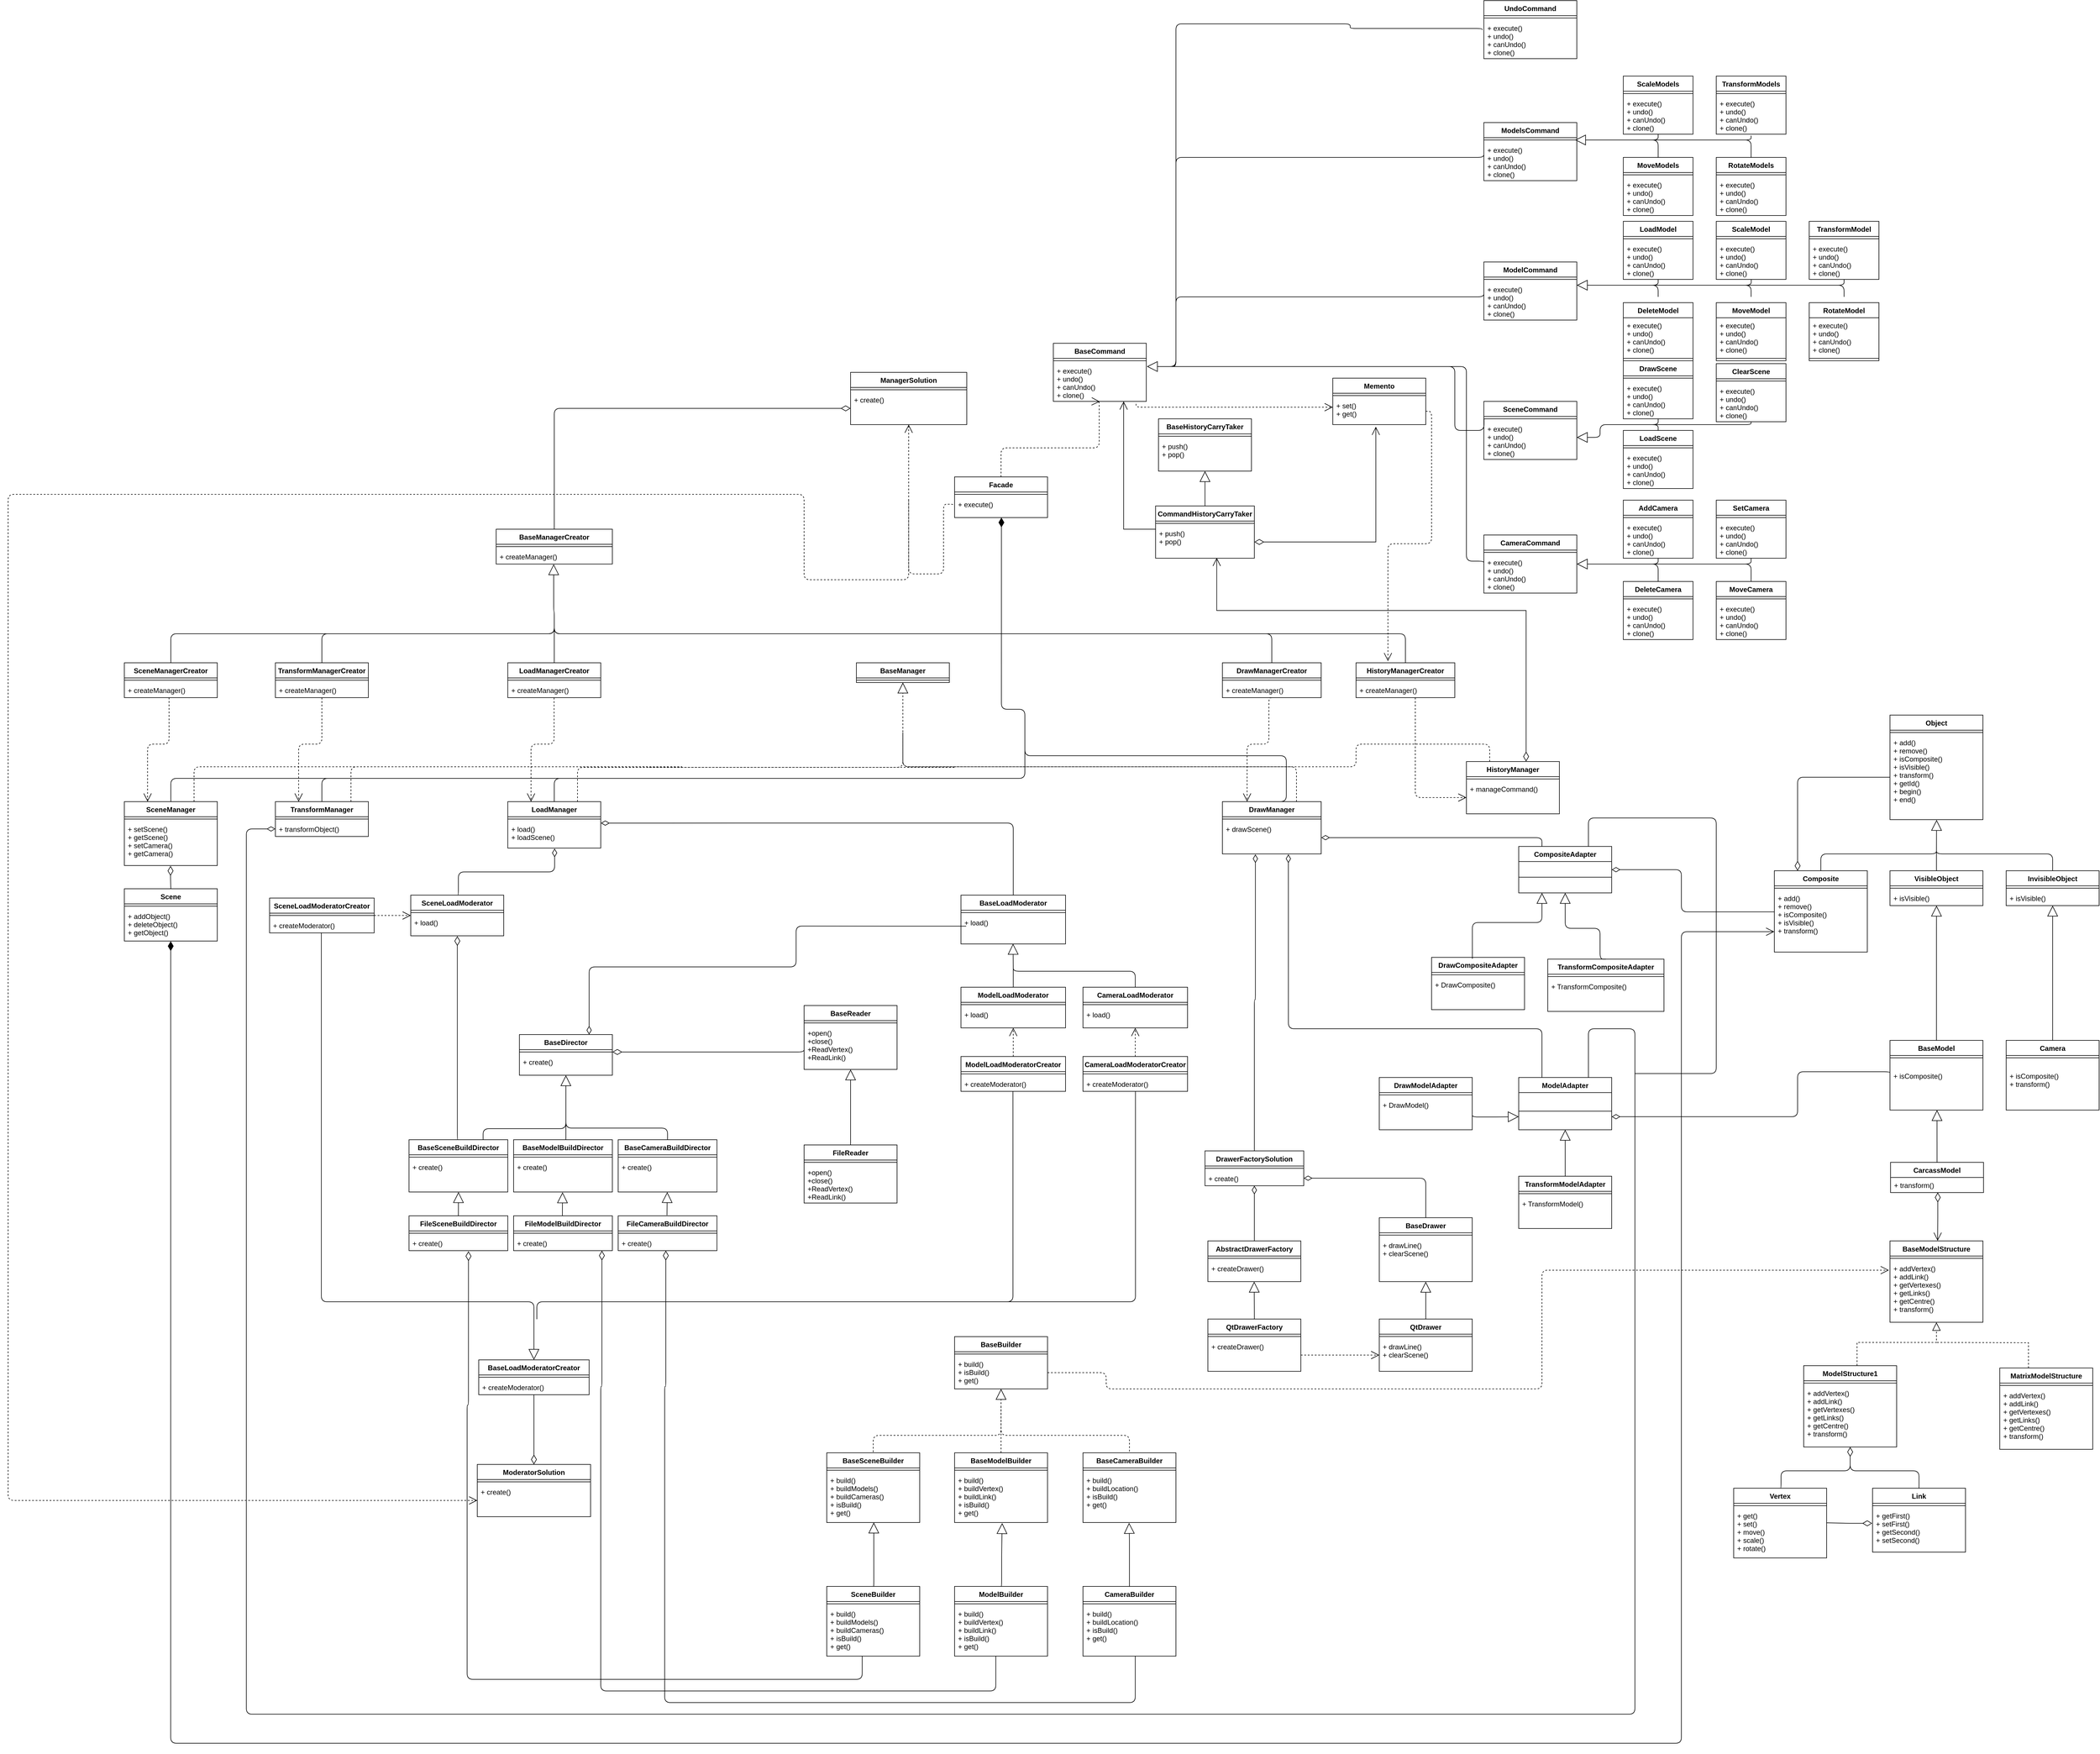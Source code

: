 <mxfile version="24.4.6" type="device">
  <diagram name="UML" id="a9zDXckExX5oaPj3KJPx">
    <mxGraphModel dx="3566" dy="2153" grid="1" gridSize="10" guides="1" tooltips="1" connect="1" arrows="1" fold="1" page="1" pageScale="1" pageWidth="827" pageHeight="1169" math="0" shadow="0">
      <root>
        <mxCell id="bOzs1xAHiYwdQniqUSZm-0" />
        <mxCell id="bOzs1xAHiYwdQniqUSZm-1" parent="bOzs1xAHiYwdQniqUSZm-0" />
        <mxCell id="bOzs1xAHiYwdQniqUSZm-2" value="" style="endArrow=none;html=1;endSize=12;startArrow=diamondThin;startSize=14;startFill=1;edgeStyle=orthogonalEdgeStyle;align=left;verticalAlign=bottom;endFill=0;fontSize=48;entryX=0.5;entryY=0;entryDx=0;entryDy=0;exitX=0.504;exitY=0.999;exitDx=0;exitDy=0;exitPerimeter=0;" parent="bOzs1xAHiYwdQniqUSZm-1" source="bOzs1xAHiYwdQniqUSZm-152" target="bOzs1xAHiYwdQniqUSZm-13" edge="1">
          <mxGeometry x="0.455" y="60" relative="1" as="geometry">
            <mxPoint x="359" y="450" as="sourcePoint" />
            <mxPoint x="680" y="629" as="targetPoint" />
            <Array as="points">
              <mxPoint x="190" y="480" />
              <mxPoint x="230" y="480" />
              <mxPoint x="230" y="560" />
              <mxPoint x="680" y="560" />
              <mxPoint x="680" y="639" />
            </Array>
            <mxPoint as="offset" />
          </mxGeometry>
        </mxCell>
        <mxCell id="bOzs1xAHiYwdQniqUSZm-3" value="" style="endArrow=none;html=1;edgeStyle=orthogonalEdgeStyle;exitX=0.5;exitY=0;exitDx=0;exitDy=0;" parent="bOzs1xAHiYwdQniqUSZm-1" source="bOzs1xAHiYwdQniqUSZm-4" edge="1">
          <mxGeometry width="50" height="50" relative="1" as="geometry">
            <mxPoint x="-301" y="599" as="sourcePoint" />
            <mxPoint x="230" y="540" as="targetPoint" />
            <Array as="points">
              <mxPoint x="-1240" y="599" />
              <mxPoint x="230" y="599" />
            </Array>
          </mxGeometry>
        </mxCell>
        <mxCell id="bOzs1xAHiYwdQniqUSZm-4" value="SceneManager" style="swimlane;fontStyle=1;align=center;verticalAlign=top;childLayout=stackLayout;horizontal=1;startSize=26;horizontalStack=0;resizeParent=1;resizeParentMax=0;resizeLast=0;collapsible=1;marginBottom=0;" parent="bOzs1xAHiYwdQniqUSZm-1" vertex="1">
          <mxGeometry x="-1320" y="639" width="160" height="110" as="geometry" />
        </mxCell>
        <mxCell id="bOzs1xAHiYwdQniqUSZm-5" value="" style="line;strokeWidth=1;fillColor=none;align=left;verticalAlign=middle;spacingTop=-1;spacingLeft=3;spacingRight=3;rotatable=0;labelPosition=right;points=[];portConstraint=eastwest;" parent="bOzs1xAHiYwdQniqUSZm-4" vertex="1">
          <mxGeometry y="26" width="160" height="8" as="geometry" />
        </mxCell>
        <mxCell id="bOzs1xAHiYwdQniqUSZm-6" value="+ setScene()&#xa;+ getScene()&#xa;+ setCamera()&#xa;+ getCamera()" style="text;strokeColor=none;fillColor=none;align=left;verticalAlign=top;spacingLeft=4;spacingRight=4;overflow=hidden;rotatable=0;points=[[0,0.5],[1,0.5]];portConstraint=eastwest;" parent="bOzs1xAHiYwdQniqUSZm-4" vertex="1">
          <mxGeometry y="34" width="160" height="76" as="geometry" />
        </mxCell>
        <mxCell id="bOzs1xAHiYwdQniqUSZm-7" value="TransformManager" style="swimlane;fontStyle=1;align=center;verticalAlign=top;childLayout=stackLayout;horizontal=1;startSize=26;horizontalStack=0;resizeParent=1;resizeParentMax=0;resizeLast=0;collapsible=1;marginBottom=0;" parent="bOzs1xAHiYwdQniqUSZm-1" vertex="1">
          <mxGeometry x="-1060" y="639" width="160" height="60" as="geometry" />
        </mxCell>
        <mxCell id="bOzs1xAHiYwdQniqUSZm-8" value="" style="line;strokeWidth=1;fillColor=none;align=left;verticalAlign=middle;spacingTop=-1;spacingLeft=3;spacingRight=3;rotatable=0;labelPosition=right;points=[];portConstraint=eastwest;" parent="bOzs1xAHiYwdQniqUSZm-7" vertex="1">
          <mxGeometry y="26" width="160" height="8" as="geometry" />
        </mxCell>
        <mxCell id="bOzs1xAHiYwdQniqUSZm-9" value="+ transformObject()" style="text;strokeColor=none;fillColor=none;align=left;verticalAlign=top;spacingLeft=4;spacingRight=4;overflow=hidden;rotatable=0;points=[[0,0.5],[1,0.5]];portConstraint=eastwest;" parent="bOzs1xAHiYwdQniqUSZm-7" vertex="1">
          <mxGeometry y="34" width="160" height="26" as="geometry" />
        </mxCell>
        <mxCell id="bOzs1xAHiYwdQniqUSZm-10" value="LoadManager" style="swimlane;fontStyle=1;align=center;verticalAlign=top;childLayout=stackLayout;horizontal=1;startSize=26;horizontalStack=0;resizeParent=1;resizeParentMax=0;resizeLast=0;collapsible=1;marginBottom=0;" parent="bOzs1xAHiYwdQniqUSZm-1" vertex="1">
          <mxGeometry x="-660" y="639" width="160" height="80" as="geometry" />
        </mxCell>
        <mxCell id="bOzs1xAHiYwdQniqUSZm-11" value="" style="line;strokeWidth=1;fillColor=none;align=left;verticalAlign=middle;spacingTop=-1;spacingLeft=3;spacingRight=3;rotatable=0;labelPosition=right;points=[];portConstraint=eastwest;" parent="bOzs1xAHiYwdQniqUSZm-10" vertex="1">
          <mxGeometry y="26" width="160" height="8" as="geometry" />
        </mxCell>
        <mxCell id="bOzs1xAHiYwdQniqUSZm-12" value="+ load()&#xa;+ loadScene()" style="text;strokeColor=none;fillColor=none;align=left;verticalAlign=top;spacingLeft=4;spacingRight=4;overflow=hidden;rotatable=0;points=[[0,0.5],[1,0.5]];portConstraint=eastwest;" parent="bOzs1xAHiYwdQniqUSZm-10" vertex="1">
          <mxGeometry y="34" width="160" height="46" as="geometry" />
        </mxCell>
        <mxCell id="bOzs1xAHiYwdQniqUSZm-13" value="DrawManager" style="swimlane;fontStyle=1;align=center;verticalAlign=top;childLayout=stackLayout;horizontal=1;startSize=26;horizontalStack=0;resizeParent=1;resizeParentMax=0;resizeLast=0;collapsible=1;marginBottom=0;" parent="bOzs1xAHiYwdQniqUSZm-1" vertex="1">
          <mxGeometry x="570" y="639" width="170" height="90" as="geometry" />
        </mxCell>
        <mxCell id="bOzs1xAHiYwdQniqUSZm-14" value="" style="line;strokeWidth=1;fillColor=none;align=left;verticalAlign=middle;spacingTop=-1;spacingLeft=3;spacingRight=3;rotatable=0;labelPosition=right;points=[];portConstraint=eastwest;" parent="bOzs1xAHiYwdQniqUSZm-13" vertex="1">
          <mxGeometry y="26" width="170" height="8" as="geometry" />
        </mxCell>
        <mxCell id="bOzs1xAHiYwdQniqUSZm-15" value="+ drawScene()" style="text;strokeColor=none;fillColor=none;align=left;verticalAlign=top;spacingLeft=4;spacingRight=4;overflow=hidden;rotatable=0;points=[[0,0.5],[1,0.5]];portConstraint=eastwest;" parent="bOzs1xAHiYwdQniqUSZm-13" vertex="1">
          <mxGeometry y="34" width="170" height="56" as="geometry" />
        </mxCell>
        <mxCell id="bOzs1xAHiYwdQniqUSZm-16" value="" style="endArrow=none;html=1;exitX=0.5;exitY=0;exitDx=0;exitDy=0;edgeStyle=orthogonalEdgeStyle;" parent="bOzs1xAHiYwdQniqUSZm-1" source="bOzs1xAHiYwdQniqUSZm-7" edge="1">
          <mxGeometry width="50" height="50" relative="1" as="geometry">
            <mxPoint x="-420" y="679" as="sourcePoint" />
            <mxPoint x="-400" y="599" as="targetPoint" />
            <Array as="points">
              <mxPoint x="-980" y="599" />
            </Array>
          </mxGeometry>
        </mxCell>
        <mxCell id="bOzs1xAHiYwdQniqUSZm-17" value="" style="endArrow=none;html=1;edgeStyle=orthogonalEdgeStyle;exitX=0.5;exitY=0;exitDx=0;exitDy=0;" parent="bOzs1xAHiYwdQniqUSZm-1" source="bOzs1xAHiYwdQniqUSZm-10" edge="1">
          <mxGeometry width="50" height="50" relative="1" as="geometry">
            <mxPoint x="-620" y="639" as="sourcePoint" />
            <mxPoint x="-420" y="599" as="targetPoint" />
            <Array as="points">
              <mxPoint x="-580" y="599" />
            </Array>
          </mxGeometry>
        </mxCell>
        <mxCell id="bOzs1xAHiYwdQniqUSZm-18" value="BaseManager" style="swimlane;fontStyle=1;align=center;verticalAlign=top;childLayout=stackLayout;horizontal=1;startSize=26;horizontalStack=0;resizeParent=1;resizeParentMax=0;resizeLast=0;collapsible=1;marginBottom=0;" parent="bOzs1xAHiYwdQniqUSZm-1" vertex="1">
          <mxGeometry x="-60" y="400" width="160" height="34" as="geometry" />
        </mxCell>
        <mxCell id="bOzs1xAHiYwdQniqUSZm-19" value="" style="line;strokeWidth=1;fillColor=none;align=left;verticalAlign=middle;spacingTop=-1;spacingLeft=3;spacingRight=3;rotatable=0;labelPosition=right;points=[];portConstraint=eastwest;" parent="bOzs1xAHiYwdQniqUSZm-18" vertex="1">
          <mxGeometry y="26" width="160" height="8" as="geometry" />
        </mxCell>
        <mxCell id="bOzs1xAHiYwdQniqUSZm-20" value="" style="endArrow=block;endSize=16;endFill=0;html=1;entryX=0.5;entryY=1;entryDx=0;entryDy=0;edgeStyle=orthogonalEdgeStyle;exitX=0.75;exitY=0;exitDx=0;exitDy=0;dashed=1;" parent="bOzs1xAHiYwdQniqUSZm-1" source="bOzs1xAHiYwdQniqUSZm-10" target="bOzs1xAHiYwdQniqUSZm-18" edge="1">
          <mxGeometry x="0.081" width="160" relative="1" as="geometry">
            <mxPoint x="560" y="569" as="sourcePoint" />
            <mxPoint x="530" y="629" as="targetPoint" />
            <Array as="points">
              <mxPoint x="-540" y="580" />
              <mxPoint x="20" y="580" />
            </Array>
            <mxPoint as="offset" />
          </mxGeometry>
        </mxCell>
        <mxCell id="bOzs1xAHiYwdQniqUSZm-21" value="" style="endArrow=none;html=1;edgeStyle=orthogonalEdgeStyle;exitX=0.75;exitY=0;exitDx=0;exitDy=0;dashed=1;" parent="bOzs1xAHiYwdQniqUSZm-1" source="bOzs1xAHiYwdQniqUSZm-13" edge="1">
          <mxGeometry width="50" height="50" relative="1" as="geometry">
            <mxPoint x="700" y="609" as="sourcePoint" />
            <mxPoint x="20" y="520" as="targetPoint" />
            <Array as="points">
              <mxPoint x="698" y="579" />
              <mxPoint x="20" y="579" />
              <mxPoint x="20" y="550" />
            </Array>
          </mxGeometry>
        </mxCell>
        <mxCell id="bOzs1xAHiYwdQniqUSZm-22" value="" style="endArrow=none;html=1;edgeStyle=orthogonalEdgeStyle;exitX=0.813;exitY=0;exitDx=0;exitDy=0;exitPerimeter=0;dashed=1;" parent="bOzs1xAHiYwdQniqUSZm-1" source="bOzs1xAHiYwdQniqUSZm-7" edge="1">
          <mxGeometry width="50" height="50" relative="1" as="geometry">
            <mxPoint x="-110" y="609" as="sourcePoint" />
            <mxPoint x="110" y="580" as="targetPoint" />
            <Array as="points">
              <mxPoint x="-420" y="579" />
            </Array>
          </mxGeometry>
        </mxCell>
        <mxCell id="bOzs1xAHiYwdQniqUSZm-23" value="" style="endArrow=none;html=1;edgeStyle=orthogonalEdgeStyle;exitX=0.75;exitY=0;exitDx=0;exitDy=0;dashed=1;" parent="bOzs1xAHiYwdQniqUSZm-1" source="bOzs1xAHiYwdQniqUSZm-4" edge="1">
          <mxGeometry width="50" height="50" relative="1" as="geometry">
            <mxPoint x="-550" y="649" as="sourcePoint" />
            <mxPoint x="-360" y="579" as="targetPoint" />
            <Array as="points">
              <mxPoint x="-1200" y="579" />
            </Array>
          </mxGeometry>
        </mxCell>
        <mxCell id="bOzs1xAHiYwdQniqUSZm-24" value="Scene" style="swimlane;fontStyle=1;align=center;verticalAlign=top;childLayout=stackLayout;horizontal=1;startSize=26;horizontalStack=0;resizeParent=1;resizeParentMax=0;resizeLast=0;collapsible=1;marginBottom=0;" parent="bOzs1xAHiYwdQniqUSZm-1" vertex="1">
          <mxGeometry x="-1320" y="789" width="160" height="90" as="geometry" />
        </mxCell>
        <mxCell id="bOzs1xAHiYwdQniqUSZm-25" value="" style="line;strokeWidth=1;fillColor=none;align=left;verticalAlign=middle;spacingTop=-1;spacingLeft=3;spacingRight=3;rotatable=0;labelPosition=right;points=[];portConstraint=eastwest;" parent="bOzs1xAHiYwdQniqUSZm-24" vertex="1">
          <mxGeometry y="26" width="160" height="8" as="geometry" />
        </mxCell>
        <mxCell id="bOzs1xAHiYwdQniqUSZm-26" value="+ addObject()&#xa;+ deleteObject()&#xa;+ getObject()" style="text;strokeColor=none;fillColor=none;align=left;verticalAlign=top;spacingLeft=4;spacingRight=4;overflow=hidden;rotatable=0;points=[[0,0.5],[1,0.5]];portConstraint=eastwest;" parent="bOzs1xAHiYwdQniqUSZm-24" vertex="1">
          <mxGeometry y="34" width="160" height="56" as="geometry" />
        </mxCell>
        <mxCell id="bOzs1xAHiYwdQniqUSZm-27" value="" style="endArrow=none;html=1;endSize=12;startArrow=diamondThin;startSize=14;startFill=0;edgeStyle=orthogonalEdgeStyle;align=left;verticalAlign=bottom;endFill=0;exitX=0.497;exitY=1.009;exitDx=0;exitDy=0;exitPerimeter=0;entryX=0.5;entryY=0;entryDx=0;entryDy=0;" parent="bOzs1xAHiYwdQniqUSZm-1" source="bOzs1xAHiYwdQniqUSZm-6" target="bOzs1xAHiYwdQniqUSZm-24" edge="1">
          <mxGeometry x="-1" y="3" relative="1" as="geometry">
            <mxPoint x="-860" y="849" as="sourcePoint" />
            <mxPoint x="-870" y="819" as="targetPoint" />
            <Array as="points">
              <mxPoint x="-1241" y="770" />
              <mxPoint x="-1240" y="789" />
            </Array>
          </mxGeometry>
        </mxCell>
        <mxCell id="bOzs1xAHiYwdQniqUSZm-28" value="BaseDirector" style="swimlane;fontStyle=1;align=center;verticalAlign=top;childLayout=stackLayout;horizontal=1;startSize=26;horizontalStack=0;resizeParent=1;resizeParentMax=0;resizeLast=0;collapsible=1;marginBottom=0;" parent="bOzs1xAHiYwdQniqUSZm-1" vertex="1">
          <mxGeometry x="-640" y="1040" width="160" height="70" as="geometry" />
        </mxCell>
        <mxCell id="bOzs1xAHiYwdQniqUSZm-29" value="" style="line;strokeWidth=1;fillColor=none;align=left;verticalAlign=middle;spacingTop=-1;spacingLeft=3;spacingRight=3;rotatable=0;labelPosition=right;points=[];portConstraint=eastwest;" parent="bOzs1xAHiYwdQniqUSZm-28" vertex="1">
          <mxGeometry y="26" width="160" height="8" as="geometry" />
        </mxCell>
        <mxCell id="bOzs1xAHiYwdQniqUSZm-30" value="+ create()&#xa;&#xa;" style="text;strokeColor=none;fillColor=none;align=left;verticalAlign=top;spacingLeft=4;spacingRight=4;overflow=hidden;rotatable=0;points=[[0,0.5],[1,0.5]];portConstraint=eastwest;" parent="bOzs1xAHiYwdQniqUSZm-28" vertex="1">
          <mxGeometry y="34" width="160" height="36" as="geometry" />
        </mxCell>
        <mxCell id="bOzs1xAHiYwdQniqUSZm-31" value="BaseModelBuildDirector" style="swimlane;fontStyle=1;align=center;verticalAlign=top;childLayout=stackLayout;horizontal=1;startSize=26;horizontalStack=0;resizeParent=1;resizeParentMax=0;resizeLast=0;collapsible=1;marginBottom=0;" parent="bOzs1xAHiYwdQniqUSZm-1" vertex="1">
          <mxGeometry x="-650" y="1221" width="170" height="90" as="geometry" />
        </mxCell>
        <mxCell id="bOzs1xAHiYwdQniqUSZm-32" value="" style="line;strokeWidth=1;fillColor=none;align=left;verticalAlign=middle;spacingTop=-1;spacingLeft=3;spacingRight=3;rotatable=0;labelPosition=right;points=[];portConstraint=eastwest;" parent="bOzs1xAHiYwdQniqUSZm-31" vertex="1">
          <mxGeometry y="26" width="170" height="8" as="geometry" />
        </mxCell>
        <mxCell id="bOzs1xAHiYwdQniqUSZm-33" value="+ create()&#xa;" style="text;strokeColor=none;fillColor=none;align=left;verticalAlign=top;spacingLeft=4;spacingRight=4;overflow=hidden;rotatable=0;points=[[0,0.5],[1,0.5]];portConstraint=eastwest;" parent="bOzs1xAHiYwdQniqUSZm-31" vertex="1">
          <mxGeometry y="34" width="170" height="56" as="geometry" />
        </mxCell>
        <mxCell id="bOzs1xAHiYwdQniqUSZm-34" value="" style="endArrow=block;endSize=16;endFill=0;html=1;edgeStyle=orthogonalEdgeStyle;entryX=0.5;entryY=1;entryDx=0;entryDy=0;entryPerimeter=0;" parent="bOzs1xAHiYwdQniqUSZm-1" source="bOzs1xAHiYwdQniqUSZm-31" target="bOzs1xAHiYwdQniqUSZm-30" edge="1">
          <mxGeometry width="160" relative="1" as="geometry">
            <mxPoint x="-680" y="1210" as="sourcePoint" />
            <mxPoint x="-520" y="1210" as="targetPoint" />
            <Array as="points">
              <mxPoint x="-560" y="1211" />
              <mxPoint x="-560" y="1211" />
            </Array>
          </mxGeometry>
        </mxCell>
        <mxCell id="bOzs1xAHiYwdQniqUSZm-35" value="" style="endArrow=diamondThin;html=1;endSize=12;startArrow=none;startSize=14;startFill=0;edgeStyle=orthogonalEdgeStyle;align=left;verticalAlign=bottom;endFill=0;entryX=0.711;entryY=-0.049;entryDx=0;entryDy=0;entryPerimeter=0;exitX=0.015;exitY=0.318;exitDx=0;exitDy=0;exitPerimeter=0;" parent="bOzs1xAHiYwdQniqUSZm-1" edge="1">
          <mxGeometry x="-1" y="3" relative="1" as="geometry">
            <mxPoint x="128.94" y="853.33" as="sourcePoint" />
            <mxPoint x="-520" y="1040.0" as="targetPoint" />
            <Array as="points">
              <mxPoint x="-163.76" y="853.43" />
              <mxPoint x="-163.76" y="923.43" />
              <mxPoint x="-519.76" y="923.43" />
            </Array>
          </mxGeometry>
        </mxCell>
        <mxCell id="bOzs1xAHiYwdQniqUSZm-36" value="BaseDrawer" style="swimlane;fontStyle=1;align=center;verticalAlign=top;childLayout=stackLayout;horizontal=1;startSize=26;horizontalStack=0;resizeParent=1;resizeParentMax=0;resizeLast=0;collapsible=1;marginBottom=0;" parent="bOzs1xAHiYwdQniqUSZm-1" vertex="1">
          <mxGeometry x="840" y="1355.25" width="160" height="110" as="geometry" />
        </mxCell>
        <mxCell id="bOzs1xAHiYwdQniqUSZm-37" value="" style="line;strokeWidth=1;fillColor=none;align=left;verticalAlign=middle;spacingTop=-1;spacingLeft=3;spacingRight=3;rotatable=0;labelPosition=right;points=[];portConstraint=eastwest;" parent="bOzs1xAHiYwdQniqUSZm-36" vertex="1">
          <mxGeometry y="26" width="160" height="8" as="geometry" />
        </mxCell>
        <mxCell id="bOzs1xAHiYwdQniqUSZm-38" value="+ drawLine()&#xa;+ clearScene()" style="text;strokeColor=none;fillColor=none;align=left;verticalAlign=top;spacingLeft=4;spacingRight=4;overflow=hidden;rotatable=0;points=[[0,0.5],[1,0.5]];portConstraint=eastwest;" parent="bOzs1xAHiYwdQniqUSZm-36" vertex="1">
          <mxGeometry y="34" width="160" height="76" as="geometry" />
        </mxCell>
        <mxCell id="bOzs1xAHiYwdQniqUSZm-39" value="" style="endArrow=diamondThin;html=1;endSize=12;startArrow=none;startSize=14;startFill=0;edgeStyle=orthogonalEdgeStyle;align=left;verticalAlign=bottom;endFill=0;entryX=0.334;entryY=1.013;entryDx=0;entryDy=0;entryPerimeter=0;exitX=0.5;exitY=0;exitDx=0;exitDy=0;" parent="bOzs1xAHiYwdQniqUSZm-1" source="bOzs1xAHiYwdQniqUSZm-246" target="bOzs1xAHiYwdQniqUSZm-15" edge="1">
          <mxGeometry x="-1" y="3" relative="1" as="geometry">
            <mxPoint x="660" y="790" as="sourcePoint" />
            <mxPoint x="680" y="719" as="targetPoint" />
            <Array as="points">
              <mxPoint x="625" y="980" />
              <mxPoint x="627" y="980" />
            </Array>
          </mxGeometry>
        </mxCell>
        <mxCell id="bOzs1xAHiYwdQniqUSZm-40" value="QtDrawer" style="swimlane;fontStyle=1;align=center;verticalAlign=top;childLayout=stackLayout;horizontal=1;startSize=26;horizontalStack=0;resizeParent=1;resizeParentMax=0;resizeLast=0;collapsible=1;marginBottom=0;" parent="bOzs1xAHiYwdQniqUSZm-1" vertex="1">
          <mxGeometry x="840" y="1529.75" width="160" height="90" as="geometry" />
        </mxCell>
        <mxCell id="bOzs1xAHiYwdQniqUSZm-41" value="" style="line;strokeWidth=1;fillColor=none;align=left;verticalAlign=middle;spacingTop=-1;spacingLeft=3;spacingRight=3;rotatable=0;labelPosition=right;points=[];portConstraint=eastwest;" parent="bOzs1xAHiYwdQniqUSZm-40" vertex="1">
          <mxGeometry y="26" width="160" height="8" as="geometry" />
        </mxCell>
        <mxCell id="bOzs1xAHiYwdQniqUSZm-42" value="+ drawLine()&#xa;+ clearScene()" style="text;strokeColor=none;fillColor=none;align=left;verticalAlign=top;spacingLeft=4;spacingRight=4;overflow=hidden;rotatable=0;points=[[0,0.5],[1,0.5]];portConstraint=eastwest;" parent="bOzs1xAHiYwdQniqUSZm-40" vertex="1">
          <mxGeometry y="34" width="160" height="56" as="geometry" />
        </mxCell>
        <mxCell id="bOzs1xAHiYwdQniqUSZm-43" value="" style="endArrow=block;endSize=16;endFill=0;html=1;edgeStyle=orthogonalEdgeStyle;exitX=0.5;exitY=0;exitDx=0;exitDy=0;entryX=0.5;entryY=1.003;entryDx=0;entryDy=0;entryPerimeter=0;" parent="bOzs1xAHiYwdQniqUSZm-1" source="bOzs1xAHiYwdQniqUSZm-40" target="bOzs1xAHiYwdQniqUSZm-38" edge="1">
          <mxGeometry width="160" relative="1" as="geometry">
            <mxPoint x="821" y="1016.75" as="sourcePoint" />
            <mxPoint x="919.68" y="1156.272" as="targetPoint" />
            <Array as="points" />
          </mxGeometry>
        </mxCell>
        <mxCell id="bOzs1xAHiYwdQniqUSZm-44" value="AbstractDrawerFactory" style="swimlane;fontStyle=1;align=center;verticalAlign=top;childLayout=stackLayout;horizontal=1;startSize=26;horizontalStack=0;resizeParent=1;resizeParentMax=0;resizeLast=0;collapsible=1;marginBottom=0;" parent="bOzs1xAHiYwdQniqUSZm-1" vertex="1">
          <mxGeometry x="545" y="1395.25" width="160" height="70" as="geometry" />
        </mxCell>
        <mxCell id="bOzs1xAHiYwdQniqUSZm-45" value="" style="line;strokeWidth=1;fillColor=none;align=left;verticalAlign=middle;spacingTop=-1;spacingLeft=3;spacingRight=3;rotatable=0;labelPosition=right;points=[];portConstraint=eastwest;" parent="bOzs1xAHiYwdQniqUSZm-44" vertex="1">
          <mxGeometry y="26" width="160" height="8" as="geometry" />
        </mxCell>
        <mxCell id="bOzs1xAHiYwdQniqUSZm-46" value="+ createDrawer()" style="text;strokeColor=none;fillColor=none;align=left;verticalAlign=top;spacingLeft=4;spacingRight=4;overflow=hidden;rotatable=0;points=[[0,0.5],[1,0.5]];portConstraint=eastwest;" parent="bOzs1xAHiYwdQniqUSZm-44" vertex="1">
          <mxGeometry y="34" width="160" height="36" as="geometry" />
        </mxCell>
        <mxCell id="bOzs1xAHiYwdQniqUSZm-47" value="QtDrawerFactory" style="swimlane;fontStyle=1;align=center;verticalAlign=top;childLayout=stackLayout;horizontal=1;startSize=26;horizontalStack=0;resizeParent=1;resizeParentMax=0;resizeLast=0;collapsible=1;marginBottom=0;" parent="bOzs1xAHiYwdQniqUSZm-1" vertex="1">
          <mxGeometry x="545" y="1529.75" width="160" height="90" as="geometry" />
        </mxCell>
        <mxCell id="bOzs1xAHiYwdQniqUSZm-48" value="" style="line;strokeWidth=1;fillColor=none;align=left;verticalAlign=middle;spacingTop=-1;spacingLeft=3;spacingRight=3;rotatable=0;labelPosition=right;points=[];portConstraint=eastwest;" parent="bOzs1xAHiYwdQniqUSZm-47" vertex="1">
          <mxGeometry y="26" width="160" height="8" as="geometry" />
        </mxCell>
        <mxCell id="bOzs1xAHiYwdQniqUSZm-49" value="+ createDrawer()" style="text;strokeColor=none;fillColor=none;align=left;verticalAlign=top;spacingLeft=4;spacingRight=4;overflow=hidden;rotatable=0;points=[[0,0.5],[1,0.5]];portConstraint=eastwest;" parent="bOzs1xAHiYwdQniqUSZm-47" vertex="1">
          <mxGeometry y="34" width="160" height="56" as="geometry" />
        </mxCell>
        <mxCell id="bOzs1xAHiYwdQniqUSZm-50" value="Object" style="swimlane;fontStyle=1;align=center;verticalAlign=top;childLayout=stackLayout;horizontal=1;startSize=26;horizontalStack=0;resizeParent=1;resizeParentMax=0;resizeLast=0;collapsible=1;marginBottom=0;" parent="bOzs1xAHiYwdQniqUSZm-1" vertex="1">
          <mxGeometry x="1719" y="490" width="160" height="180" as="geometry" />
        </mxCell>
        <mxCell id="bOzs1xAHiYwdQniqUSZm-51" value="" style="line;strokeWidth=1;fillColor=none;align=left;verticalAlign=middle;spacingTop=-1;spacingLeft=3;spacingRight=3;rotatable=0;labelPosition=right;points=[];portConstraint=eastwest;" parent="bOzs1xAHiYwdQniqUSZm-50" vertex="1">
          <mxGeometry y="26" width="160" height="8" as="geometry" />
        </mxCell>
        <mxCell id="bOzs1xAHiYwdQniqUSZm-52" value="+ add()&#xa;+ remove()&#xa;+ isComposite()&#xa;+ isVisible()&#xa;+ transform()&#xa;+ getId()&#xa;+ begin()&#xa;+ end()" style="text;strokeColor=none;fillColor=none;align=left;verticalAlign=top;spacingLeft=4;spacingRight=4;overflow=hidden;rotatable=0;points=[[0,0.5],[1,0.5]];portConstraint=eastwest;" parent="bOzs1xAHiYwdQniqUSZm-50" vertex="1">
          <mxGeometry y="34" width="160" height="146" as="geometry" />
        </mxCell>
        <mxCell id="bOzs1xAHiYwdQniqUSZm-53" value="VisibleObject" style="swimlane;fontStyle=1;align=center;verticalAlign=top;childLayout=stackLayout;horizontal=1;startSize=26;horizontalStack=0;resizeParent=1;resizeParentMax=0;resizeLast=0;collapsible=1;marginBottom=0;" parent="bOzs1xAHiYwdQniqUSZm-1" vertex="1">
          <mxGeometry x="1719" y="758" width="160" height="60" as="geometry" />
        </mxCell>
        <mxCell id="bOzs1xAHiYwdQniqUSZm-54" value="" style="line;strokeWidth=1;fillColor=none;align=left;verticalAlign=middle;spacingTop=-1;spacingLeft=3;spacingRight=3;rotatable=0;labelPosition=right;points=[];portConstraint=eastwest;" parent="bOzs1xAHiYwdQniqUSZm-53" vertex="1">
          <mxGeometry y="26" width="160" height="8" as="geometry" />
        </mxCell>
        <mxCell id="bOzs1xAHiYwdQniqUSZm-55" value="+ isVisible()" style="text;strokeColor=none;fillColor=none;align=left;verticalAlign=top;spacingLeft=4;spacingRight=4;overflow=hidden;rotatable=0;points=[[0,0.5],[1,0.5]];portConstraint=eastwest;" parent="bOzs1xAHiYwdQniqUSZm-53" vertex="1">
          <mxGeometry y="34" width="160" height="26" as="geometry" />
        </mxCell>
        <mxCell id="bOzs1xAHiYwdQniqUSZm-56" value="Composite" style="swimlane;fontStyle=1;align=center;verticalAlign=top;childLayout=stackLayout;horizontal=1;startSize=26;horizontalStack=0;resizeParent=1;resizeParentMax=0;resizeLast=0;collapsible=1;marginBottom=0;" parent="bOzs1xAHiYwdQniqUSZm-1" vertex="1">
          <mxGeometry x="1520" y="758" width="160" height="140" as="geometry" />
        </mxCell>
        <mxCell id="bOzs1xAHiYwdQniqUSZm-57" value="" style="line;strokeWidth=1;fillColor=none;align=left;verticalAlign=middle;spacingTop=-1;spacingLeft=3;spacingRight=3;rotatable=0;labelPosition=right;points=[];portConstraint=eastwest;" parent="bOzs1xAHiYwdQniqUSZm-56" vertex="1">
          <mxGeometry y="26" width="160" height="8" as="geometry" />
        </mxCell>
        <mxCell id="bOzs1xAHiYwdQniqUSZm-58" value="+ add()&#xa;+ remove()&#xa;+ isComposite()&#xa;+ isVisible()&#xa;+ transform()" style="text;strokeColor=none;fillColor=none;align=left;verticalAlign=top;spacingLeft=4;spacingRight=4;overflow=hidden;rotatable=0;points=[[0,0.5],[1,0.5]];portConstraint=eastwest;" parent="bOzs1xAHiYwdQniqUSZm-56" vertex="1">
          <mxGeometry y="34" width="160" height="106" as="geometry" />
        </mxCell>
        <mxCell id="bOzs1xAHiYwdQniqUSZm-59" value="InvisibleObject" style="swimlane;fontStyle=1;align=center;verticalAlign=top;childLayout=stackLayout;horizontal=1;startSize=26;horizontalStack=0;resizeParent=1;resizeParentMax=0;resizeLast=0;collapsible=1;marginBottom=0;" parent="bOzs1xAHiYwdQniqUSZm-1" vertex="1">
          <mxGeometry x="1919" y="758" width="160" height="60" as="geometry" />
        </mxCell>
        <mxCell id="bOzs1xAHiYwdQniqUSZm-60" value="" style="line;strokeWidth=1;fillColor=none;align=left;verticalAlign=middle;spacingTop=-1;spacingLeft=3;spacingRight=3;rotatable=0;labelPosition=right;points=[];portConstraint=eastwest;" parent="bOzs1xAHiYwdQniqUSZm-59" vertex="1">
          <mxGeometry y="26" width="160" height="8" as="geometry" />
        </mxCell>
        <mxCell id="bOzs1xAHiYwdQniqUSZm-61" value="+ isVisible()" style="text;strokeColor=none;fillColor=none;align=left;verticalAlign=top;spacingLeft=4;spacingRight=4;overflow=hidden;rotatable=0;points=[[0,0.5],[1,0.5]];portConstraint=eastwest;" parent="bOzs1xAHiYwdQniqUSZm-59" vertex="1">
          <mxGeometry y="34" width="160" height="26" as="geometry" />
        </mxCell>
        <mxCell id="bOzs1xAHiYwdQniqUSZm-62" value="" style="endArrow=block;endSize=16;endFill=0;html=1;entryX=0.502;entryY=1.003;entryDx=0;entryDy=0;entryPerimeter=0;edgeStyle=orthogonalEdgeStyle;exitX=0.5;exitY=0;exitDx=0;exitDy=0;" parent="bOzs1xAHiYwdQniqUSZm-1" source="bOzs1xAHiYwdQniqUSZm-53" target="bOzs1xAHiYwdQniqUSZm-52" edge="1">
          <mxGeometry width="160" relative="1" as="geometry">
            <mxPoint x="1699" y="812" as="sourcePoint" />
            <mxPoint x="1799.16" y="694.494" as="targetPoint" />
            <Array as="points">
              <mxPoint x="1799" y="708" />
            </Array>
          </mxGeometry>
        </mxCell>
        <mxCell id="bOzs1xAHiYwdQniqUSZm-63" value="" style="endArrow=none;html=1;edgeStyle=orthogonalEdgeStyle;entryX=0.5;entryY=0;entryDx=0;entryDy=0;" parent="bOzs1xAHiYwdQniqUSZm-1" target="bOzs1xAHiYwdQniqUSZm-59" edge="1">
          <mxGeometry width="50" height="50" relative="1" as="geometry">
            <mxPoint x="1799" y="719" as="sourcePoint" />
            <mxPoint x="2001" y="749" as="targetPoint" />
            <Array as="points">
              <mxPoint x="1799" y="729" />
              <mxPoint x="1999" y="729" />
            </Array>
          </mxGeometry>
        </mxCell>
        <mxCell id="bOzs1xAHiYwdQniqUSZm-64" value="" style="endArrow=none;html=1;edgeStyle=orthogonalEdgeStyle;exitX=0.5;exitY=0;exitDx=0;exitDy=0;" parent="bOzs1xAHiYwdQniqUSZm-1" source="bOzs1xAHiYwdQniqUSZm-56" edge="1">
          <mxGeometry width="50" height="50" relative="1" as="geometry">
            <mxPoint x="1518" y="699" as="sourcePoint" />
            <mxPoint x="1799" y="719" as="targetPoint" />
            <Array as="points">
              <mxPoint x="1600" y="729" />
              <mxPoint x="1799" y="729" />
            </Array>
          </mxGeometry>
        </mxCell>
        <mxCell id="bOzs1xAHiYwdQniqUSZm-65" value="" style="endArrow=none;html=1;endSize=12;startArrow=diamondThin;startSize=14;startFill=0;edgeStyle=orthogonalEdgeStyle;align=left;verticalAlign=bottom;endFill=0;exitX=0.25;exitY=0;exitDx=0;exitDy=0;entryX=0;entryY=0.5;entryDx=0;entryDy=0;" parent="bOzs1xAHiYwdQniqUSZm-1" source="bOzs1xAHiYwdQniqUSZm-56" target="bOzs1xAHiYwdQniqUSZm-52" edge="1">
          <mxGeometry x="-0.988" y="10" relative="1" as="geometry">
            <mxPoint x="1559" y="629" as="sourcePoint" />
            <mxPoint x="1719" y="629" as="targetPoint" />
            <Array as="points">
              <mxPoint x="1560" y="597" />
            </Array>
            <mxPoint as="offset" />
          </mxGeometry>
        </mxCell>
        <mxCell id="bOzs1xAHiYwdQniqUSZm-66" value="BaseModel" style="swimlane;fontStyle=1;align=center;verticalAlign=top;childLayout=stackLayout;horizontal=1;startSize=26;horizontalStack=0;resizeParent=1;resizeParentMax=0;resizeLast=0;collapsible=1;marginBottom=0;" parent="bOzs1xAHiYwdQniqUSZm-1" vertex="1">
          <mxGeometry x="1719" y="1050" width="160" height="120" as="geometry" />
        </mxCell>
        <mxCell id="bOzs1xAHiYwdQniqUSZm-67" value="" style="line;strokeWidth=1;fillColor=none;align=left;verticalAlign=middle;spacingTop=-1;spacingLeft=3;spacingRight=3;rotatable=0;labelPosition=right;points=[];portConstraint=eastwest;" parent="bOzs1xAHiYwdQniqUSZm-66" vertex="1">
          <mxGeometry y="26" width="160" height="8" as="geometry" />
        </mxCell>
        <mxCell id="bOzs1xAHiYwdQniqUSZm-68" value="&#xa;+ isComposite()" style="text;strokeColor=none;fillColor=none;align=left;verticalAlign=top;spacingLeft=4;spacingRight=4;overflow=hidden;rotatable=0;points=[[0,0.5],[1,0.5]];portConstraint=eastwest;" parent="bOzs1xAHiYwdQniqUSZm-66" vertex="1">
          <mxGeometry y="34" width="160" height="86" as="geometry" />
        </mxCell>
        <mxCell id="bOzs1xAHiYwdQniqUSZm-69" value="Camera" style="swimlane;fontStyle=1;align=center;verticalAlign=top;childLayout=stackLayout;horizontal=1;startSize=26;horizontalStack=0;resizeParent=1;resizeParentMax=0;resizeLast=0;collapsible=1;marginBottom=0;" parent="bOzs1xAHiYwdQniqUSZm-1" vertex="1">
          <mxGeometry x="1919" y="1050" width="160" height="120" as="geometry" />
        </mxCell>
        <mxCell id="bOzs1xAHiYwdQniqUSZm-70" value="" style="line;strokeWidth=1;fillColor=none;align=left;verticalAlign=middle;spacingTop=-1;spacingLeft=3;spacingRight=3;rotatable=0;labelPosition=right;points=[];portConstraint=eastwest;" parent="bOzs1xAHiYwdQniqUSZm-69" vertex="1">
          <mxGeometry y="26" width="160" height="8" as="geometry" />
        </mxCell>
        <mxCell id="bOzs1xAHiYwdQniqUSZm-71" value="&#xa;+ isComposite()&#xa;+ transform()" style="text;strokeColor=none;fillColor=none;align=left;verticalAlign=top;spacingLeft=4;spacingRight=4;overflow=hidden;rotatable=0;points=[[0,0.5],[1,0.5]];portConstraint=eastwest;" parent="bOzs1xAHiYwdQniqUSZm-69" vertex="1">
          <mxGeometry y="34" width="160" height="86" as="geometry" />
        </mxCell>
        <mxCell id="bOzs1xAHiYwdQniqUSZm-72" value="" style="endArrow=block;endSize=16;endFill=0;html=1;edgeStyle=orthogonalEdgeStyle;entryX=0.501;entryY=1.001;entryDx=0;entryDy=0;entryPerimeter=0;exitX=0.5;exitY=0;exitDx=0;exitDy=0;" parent="bOzs1xAHiYwdQniqUSZm-1" source="bOzs1xAHiYwdQniqUSZm-66" target="bOzs1xAHiYwdQniqUSZm-55" edge="1">
          <mxGeometry width="160" relative="1" as="geometry">
            <mxPoint x="1799" y="848" as="sourcePoint" />
            <mxPoint x="1799" y="829" as="targetPoint" />
            <Array as="points">
              <mxPoint x="1799" y="848" />
              <mxPoint x="1799" y="848" />
            </Array>
          </mxGeometry>
        </mxCell>
        <mxCell id="bOzs1xAHiYwdQniqUSZm-73" value="" style="endArrow=block;endSize=16;endFill=0;html=1;edgeStyle=orthogonalEdgeStyle;entryX=0.5;entryY=1;entryDx=0;entryDy=0;exitX=0.5;exitY=0;exitDx=0;exitDy=0;" parent="bOzs1xAHiYwdQniqUSZm-1" source="bOzs1xAHiYwdQniqUSZm-69" target="bOzs1xAHiYwdQniqUSZm-59" edge="1">
          <mxGeometry width="160" relative="1" as="geometry">
            <mxPoint x="1999" y="848" as="sourcePoint" />
            <mxPoint x="1999" y="829" as="targetPoint" />
            <Array as="points" />
          </mxGeometry>
        </mxCell>
        <mxCell id="bOzs1xAHiYwdQniqUSZm-74" value="ModelStructure1" style="swimlane;fontStyle=1;align=center;verticalAlign=top;childLayout=stackLayout;horizontal=1;startSize=26;horizontalStack=0;resizeParent=1;resizeParentMax=0;resizeLast=0;collapsible=1;marginBottom=0;" parent="bOzs1xAHiYwdQniqUSZm-1" vertex="1">
          <mxGeometry x="1570.5" y="1610" width="160" height="140" as="geometry" />
        </mxCell>
        <mxCell id="bOzs1xAHiYwdQniqUSZm-75" value="" style="line;strokeWidth=1;fillColor=none;align=left;verticalAlign=middle;spacingTop=-1;spacingLeft=3;spacingRight=3;rotatable=0;labelPosition=right;points=[];portConstraint=eastwest;" parent="bOzs1xAHiYwdQniqUSZm-74" vertex="1">
          <mxGeometry y="26" width="160" height="8" as="geometry" />
        </mxCell>
        <mxCell id="bOzs1xAHiYwdQniqUSZm-76" value="+ addVertex()&#xa;+ addLink()&#xa;+ getVertexes()&#xa;+ getLinks()&#xa;+ getCentre()&#xa;+ transform()&#xa;" style="text;strokeColor=none;fillColor=none;align=left;verticalAlign=top;spacingLeft=4;spacingRight=4;overflow=hidden;rotatable=0;points=[[0,0.5],[1,0.5]];portConstraint=eastwest;" parent="bOzs1xAHiYwdQniqUSZm-74" vertex="1">
          <mxGeometry y="34" width="160" height="106" as="geometry" />
        </mxCell>
        <mxCell id="bOzs1xAHiYwdQniqUSZm-77" value="Vertex" style="swimlane;fontStyle=1;align=center;verticalAlign=top;childLayout=stackLayout;horizontal=1;startSize=26;horizontalStack=0;resizeParent=1;resizeParentMax=0;resizeLast=0;collapsible=1;marginBottom=0;" parent="bOzs1xAHiYwdQniqUSZm-1" vertex="1">
          <mxGeometry x="1450" y="1821" width="160" height="120" as="geometry" />
        </mxCell>
        <mxCell id="bOzs1xAHiYwdQniqUSZm-78" value="" style="line;strokeWidth=1;fillColor=none;align=left;verticalAlign=middle;spacingTop=-1;spacingLeft=3;spacingRight=3;rotatable=0;labelPosition=right;points=[];portConstraint=eastwest;" parent="bOzs1xAHiYwdQniqUSZm-77" vertex="1">
          <mxGeometry y="26" width="160" height="8" as="geometry" />
        </mxCell>
        <mxCell id="bOzs1xAHiYwdQniqUSZm-79" value="+ get()&#xa;+ set()&#xa;+ move()&#xa;+ scale()&#xa;+ rotate()" style="text;strokeColor=none;fillColor=none;align=left;verticalAlign=top;spacingLeft=4;spacingRight=4;overflow=hidden;rotatable=0;points=[[0,0.5],[1,0.5]];portConstraint=eastwest;" parent="bOzs1xAHiYwdQniqUSZm-77" vertex="1">
          <mxGeometry y="34" width="160" height="86" as="geometry" />
        </mxCell>
        <mxCell id="bOzs1xAHiYwdQniqUSZm-80" value="Link" style="swimlane;fontStyle=1;align=center;verticalAlign=top;childLayout=stackLayout;horizontal=1;startSize=26;horizontalStack=0;resizeParent=1;resizeParentMax=0;resizeLast=0;collapsible=1;marginBottom=0;" parent="bOzs1xAHiYwdQniqUSZm-1" vertex="1">
          <mxGeometry x="1689" y="1821" width="160" height="110" as="geometry" />
        </mxCell>
        <mxCell id="bOzs1xAHiYwdQniqUSZm-81" value="" style="line;strokeWidth=1;fillColor=none;align=left;verticalAlign=middle;spacingTop=-1;spacingLeft=3;spacingRight=3;rotatable=0;labelPosition=right;points=[];portConstraint=eastwest;" parent="bOzs1xAHiYwdQniqUSZm-80" vertex="1">
          <mxGeometry y="26" width="160" height="8" as="geometry" />
        </mxCell>
        <mxCell id="bOzs1xAHiYwdQniqUSZm-82" value="+ getFirst()&#xa;+ setFirst()&#xa;+ getSecond()&#xa;+ setSecond()&#xa;" style="text;strokeColor=none;fillColor=none;align=left;verticalAlign=top;spacingLeft=4;spacingRight=4;overflow=hidden;rotatable=0;points=[[0,0.5],[1,0.5]];portConstraint=eastwest;" parent="bOzs1xAHiYwdQniqUSZm-80" vertex="1">
          <mxGeometry y="34" width="160" height="76" as="geometry" />
        </mxCell>
        <mxCell id="bOzs1xAHiYwdQniqUSZm-84" value="" style="endArrow=none;html=1;endSize=12;startArrow=diamondThin;startSize=14;startFill=0;edgeStyle=orthogonalEdgeStyle;align=left;verticalAlign=bottom;endFill=0;entryX=0.5;entryY=0;entryDx=0;entryDy=0;" parent="bOzs1xAHiYwdQniqUSZm-1" source="bOzs1xAHiYwdQniqUSZm-76" target="bOzs1xAHiYwdQniqUSZm-77" edge="1">
          <mxGeometry x="-0.875" y="15" relative="1" as="geometry">
            <mxPoint x="1650.5" y="1751" as="sourcePoint" />
            <mxPoint x="1531.5" y="1815" as="targetPoint" />
            <mxPoint y="1" as="offset" />
            <Array as="points">
              <mxPoint x="1650.5" y="1791" />
              <mxPoint x="1531.5" y="1791" />
              <mxPoint x="1531.5" y="1821" />
            </Array>
          </mxGeometry>
        </mxCell>
        <mxCell id="bOzs1xAHiYwdQniqUSZm-85" value="" style="endArrow=none;html=1;entryX=0.5;entryY=0;entryDx=0;entryDy=0;edgeStyle=orthogonalEdgeStyle;" parent="bOzs1xAHiYwdQniqUSZm-1" target="bOzs1xAHiYwdQniqUSZm-80" edge="1">
          <mxGeometry width="50" height="50" relative="1" as="geometry">
            <mxPoint x="1650.5" y="1771" as="sourcePoint" />
            <mxPoint x="1769.0" y="1831" as="targetPoint" />
            <Array as="points">
              <mxPoint x="1650.5" y="1791" />
              <mxPoint x="1768.5" y="1791" />
            </Array>
          </mxGeometry>
        </mxCell>
        <mxCell id="bOzs1xAHiYwdQniqUSZm-86" value="" style="endArrow=none;html=1;endSize=12;startArrow=diamondThin;startSize=14;startFill=0;edgeStyle=orthogonalEdgeStyle;align=left;verticalAlign=bottom;endFill=0;entryX=1.003;entryY=0.297;entryDx=0;entryDy=0;entryPerimeter=0;exitX=-0.004;exitY=0.347;exitDx=0;exitDy=0;exitPerimeter=0;" parent="bOzs1xAHiYwdQniqUSZm-1" source="bOzs1xAHiYwdQniqUSZm-82" target="bOzs1xAHiYwdQniqUSZm-79" edge="1">
          <mxGeometry x="-0.875" y="15" relative="1" as="geometry">
            <mxPoint x="1679" y="1881" as="sourcePoint" />
            <mxPoint x="1619" y="1891" as="targetPoint" />
            <mxPoint y="1" as="offset" />
            <Array as="points">
              <mxPoint x="1648" y="1881" />
            </Array>
          </mxGeometry>
        </mxCell>
        <mxCell id="bOzs1xAHiYwdQniqUSZm-87" value="BaseCommand" style="swimlane;fontStyle=1;align=center;verticalAlign=top;childLayout=stackLayout;horizontal=1;startSize=26;horizontalStack=0;resizeParent=1;resizeParentMax=0;resizeLast=0;collapsible=1;marginBottom=0;" parent="bOzs1xAHiYwdQniqUSZm-1" vertex="1">
          <mxGeometry x="279" y="-150" width="160" height="100" as="geometry" />
        </mxCell>
        <mxCell id="bOzs1xAHiYwdQniqUSZm-88" value="" style="line;strokeWidth=1;fillColor=none;align=left;verticalAlign=middle;spacingTop=-1;spacingLeft=3;spacingRight=3;rotatable=0;labelPosition=right;points=[];portConstraint=eastwest;" parent="bOzs1xAHiYwdQniqUSZm-87" vertex="1">
          <mxGeometry y="26" width="160" height="8" as="geometry" />
        </mxCell>
        <mxCell id="bOzs1xAHiYwdQniqUSZm-89" value="+ execute()&#xa;+ undo()&#xa;+ canUndo()&#xa;+ clone()" style="text;strokeColor=none;fillColor=none;align=left;verticalAlign=top;spacingLeft=4;spacingRight=4;overflow=hidden;rotatable=0;points=[[0,0.5],[1,0.5]];portConstraint=eastwest;" parent="bOzs1xAHiYwdQniqUSZm-87" vertex="1">
          <mxGeometry y="34" width="160" height="66" as="geometry" />
        </mxCell>
        <mxCell id="bOzs1xAHiYwdQniqUSZm-90" value="CameraCommand" style="swimlane;fontStyle=1;align=center;verticalAlign=top;childLayout=stackLayout;horizontal=1;startSize=26;horizontalStack=0;resizeParent=1;resizeParentMax=0;resizeLast=0;collapsible=1;marginBottom=0;" parent="bOzs1xAHiYwdQniqUSZm-1" vertex="1">
          <mxGeometry x="1020" y="180" width="160" height="100" as="geometry" />
        </mxCell>
        <mxCell id="bOzs1xAHiYwdQniqUSZm-91" value="" style="line;strokeWidth=1;fillColor=none;align=left;verticalAlign=middle;spacingTop=-1;spacingLeft=3;spacingRight=3;rotatable=0;labelPosition=right;points=[];portConstraint=eastwest;" parent="bOzs1xAHiYwdQniqUSZm-90" vertex="1">
          <mxGeometry y="26" width="160" height="8" as="geometry" />
        </mxCell>
        <mxCell id="bOzs1xAHiYwdQniqUSZm-92" value="+ execute()&#xa;+ undo()&#xa;+ canUndo()&#xa;+ clone()&#xa;" style="text;strokeColor=none;fillColor=none;align=left;verticalAlign=top;spacingLeft=4;spacingRight=4;overflow=hidden;rotatable=0;points=[[0,0.5],[1,0.5]];portConstraint=eastwest;" parent="bOzs1xAHiYwdQniqUSZm-90" vertex="1">
          <mxGeometry y="34" width="160" height="66" as="geometry" />
        </mxCell>
        <mxCell id="bOzs1xAHiYwdQniqUSZm-93" value="SceneCommand" style="swimlane;fontStyle=1;align=center;verticalAlign=top;childLayout=stackLayout;horizontal=1;startSize=26;horizontalStack=0;resizeParent=1;resizeParentMax=0;resizeLast=0;collapsible=1;marginBottom=0;" parent="bOzs1xAHiYwdQniqUSZm-1" vertex="1">
          <mxGeometry x="1020" y="-50" width="160" height="100" as="geometry" />
        </mxCell>
        <mxCell id="bOzs1xAHiYwdQniqUSZm-94" value="" style="line;strokeWidth=1;fillColor=none;align=left;verticalAlign=middle;spacingTop=-1;spacingLeft=3;spacingRight=3;rotatable=0;labelPosition=right;points=[];portConstraint=eastwest;" parent="bOzs1xAHiYwdQniqUSZm-93" vertex="1">
          <mxGeometry y="26" width="160" height="8" as="geometry" />
        </mxCell>
        <mxCell id="bOzs1xAHiYwdQniqUSZm-95" value="+ execute()&#xa;+ undo()&#xa;+ canUndo()&#xa;+ clone()&#xa;" style="text;strokeColor=none;fillColor=none;align=left;verticalAlign=top;spacingLeft=4;spacingRight=4;overflow=hidden;rotatable=0;points=[[0,0.5],[1,0.5]];portConstraint=eastwest;" parent="bOzs1xAHiYwdQniqUSZm-93" vertex="1">
          <mxGeometry y="34" width="160" height="66" as="geometry" />
        </mxCell>
        <mxCell id="bOzs1xAHiYwdQniqUSZm-96" value="ModelCommand" style="swimlane;fontStyle=1;align=center;verticalAlign=top;childLayout=stackLayout;horizontal=1;startSize=26;horizontalStack=0;resizeParent=1;resizeParentMax=0;resizeLast=0;collapsible=1;marginBottom=0;" parent="bOzs1xAHiYwdQniqUSZm-1" vertex="1">
          <mxGeometry x="1020" y="-290" width="160" height="100" as="geometry" />
        </mxCell>
        <mxCell id="bOzs1xAHiYwdQniqUSZm-97" value="" style="line;strokeWidth=1;fillColor=none;align=left;verticalAlign=middle;spacingTop=-1;spacingLeft=3;spacingRight=3;rotatable=0;labelPosition=right;points=[];portConstraint=eastwest;" parent="bOzs1xAHiYwdQniqUSZm-96" vertex="1">
          <mxGeometry y="26" width="160" height="8" as="geometry" />
        </mxCell>
        <mxCell id="bOzs1xAHiYwdQniqUSZm-98" value="+ execute()&#xa;+ undo()&#xa;+ canUndo()&#xa;+ clone()&#xa;" style="text;strokeColor=none;fillColor=none;align=left;verticalAlign=top;spacingLeft=4;spacingRight=4;overflow=hidden;rotatable=0;points=[[0,0.5],[1,0.5]];portConstraint=eastwest;" parent="bOzs1xAHiYwdQniqUSZm-96" vertex="1">
          <mxGeometry y="34" width="160" height="66" as="geometry" />
        </mxCell>
        <mxCell id="bOzs1xAHiYwdQniqUSZm-99" value="" style="endArrow=block;endSize=16;endFill=0;html=1;edgeStyle=orthogonalEdgeStyle;exitX=0.002;exitY=0.495;exitDx=0;exitDy=0;exitPerimeter=0;" parent="bOzs1xAHiYwdQniqUSZm-1" source="bOzs1xAHiYwdQniqUSZm-94" edge="1">
          <mxGeometry width="160" relative="1" as="geometry">
            <mxPoint x="500" y="19.88" as="sourcePoint" />
            <mxPoint x="440" y="-110" as="targetPoint" />
            <Array as="points">
              <mxPoint x="1020" />
              <mxPoint x="970" />
              <mxPoint x="970" y="-110" />
            </Array>
          </mxGeometry>
        </mxCell>
        <mxCell id="bOzs1xAHiYwdQniqUSZm-100" value="" style="endArrow=none;html=1;edgeStyle=orthogonalEdgeStyle;entryX=0;entryY=0.5;entryDx=0;entryDy=0;" parent="bOzs1xAHiYwdQniqUSZm-1" target="bOzs1xAHiYwdQniqUSZm-96" edge="1">
          <mxGeometry width="50" height="50" relative="1" as="geometry">
            <mxPoint x="470" y="-110" as="sourcePoint" />
            <mxPoint x="470" y="-130" as="targetPoint" />
            <Array as="points">
              <mxPoint x="490" y="-110" />
              <mxPoint x="490" y="-230" />
            </Array>
          </mxGeometry>
        </mxCell>
        <mxCell id="bOzs1xAHiYwdQniqUSZm-101" value="" style="endArrow=none;html=1;edgeStyle=orthogonalEdgeStyle;entryX=0;entryY=0.5;entryDx=0;entryDy=0;" parent="bOzs1xAHiYwdQniqUSZm-1" target="bOzs1xAHiYwdQniqUSZm-90" edge="1">
          <mxGeometry width="50" height="50" relative="1" as="geometry">
            <mxPoint x="470" y="-110" as="sourcePoint" />
            <mxPoint x="500" y="200" as="targetPoint" />
            <Array as="points">
              <mxPoint x="990" y="-110" />
              <mxPoint x="990" y="225" />
            </Array>
          </mxGeometry>
        </mxCell>
        <mxCell id="bOzs1xAHiYwdQniqUSZm-102" value="DeleteModel" style="swimlane;fontStyle=1;align=center;verticalAlign=top;childLayout=stackLayout;horizontal=1;startSize=26;horizontalStack=0;resizeParent=1;resizeParentMax=0;resizeLast=0;collapsible=1;marginBottom=0;" parent="bOzs1xAHiYwdQniqUSZm-1" vertex="1">
          <mxGeometry x="1260" y="-220" width="120" height="100" as="geometry" />
        </mxCell>
        <mxCell id="bOzs1xAHiYwdQniqUSZm-104" value="+ execute()&#xa;+ undo()&#xa;+ canUndo()&#xa;+ clone()&#xa;" style="text;strokeColor=none;fillColor=none;align=left;verticalAlign=top;spacingLeft=4;spacingRight=4;overflow=hidden;rotatable=0;points=[[0,0.5],[1,0.5]];portConstraint=eastwest;" parent="bOzs1xAHiYwdQniqUSZm-102" vertex="1">
          <mxGeometry y="26" width="120" height="66" as="geometry" />
        </mxCell>
        <mxCell id="bOzs1xAHiYwdQniqUSZm-103" value="" style="line;strokeWidth=1;fillColor=none;align=left;verticalAlign=middle;spacingTop=-1;spacingLeft=3;spacingRight=3;rotatable=0;labelPosition=right;points=[];portConstraint=eastwest;" parent="bOzs1xAHiYwdQniqUSZm-102" vertex="1">
          <mxGeometry y="92" width="120" height="8" as="geometry" />
        </mxCell>
        <mxCell id="bOzs1xAHiYwdQniqUSZm-105" value="ScaleModel" style="swimlane;fontStyle=1;align=center;verticalAlign=top;childLayout=stackLayout;horizontal=1;startSize=26;horizontalStack=0;resizeParent=1;resizeParentMax=0;resizeLast=0;collapsible=1;marginBottom=0;" parent="bOzs1xAHiYwdQniqUSZm-1" vertex="1">
          <mxGeometry x="1420" y="-360" width="120" height="100" as="geometry" />
        </mxCell>
        <mxCell id="bOzs1xAHiYwdQniqUSZm-106" value="" style="line;strokeWidth=1;fillColor=none;align=left;verticalAlign=middle;spacingTop=-1;spacingLeft=3;spacingRight=3;rotatable=0;labelPosition=right;points=[];portConstraint=eastwest;" parent="bOzs1xAHiYwdQniqUSZm-105" vertex="1">
          <mxGeometry y="26" width="120" height="8" as="geometry" />
        </mxCell>
        <mxCell id="bOzs1xAHiYwdQniqUSZm-107" value="+ execute()&#xa;+ undo()&#xa;+ canUndo()&#xa;+ clone()&#xa;" style="text;strokeColor=none;fillColor=none;align=left;verticalAlign=top;spacingLeft=4;spacingRight=4;overflow=hidden;rotatable=0;points=[[0,0.5],[1,0.5]];portConstraint=eastwest;" parent="bOzs1xAHiYwdQniqUSZm-105" vertex="1">
          <mxGeometry y="34" width="120" height="66" as="geometry" />
        </mxCell>
        <mxCell id="bOzs1xAHiYwdQniqUSZm-108" value="LoadModel" style="swimlane;fontStyle=1;align=center;verticalAlign=top;childLayout=stackLayout;horizontal=1;startSize=26;horizontalStack=0;resizeParent=1;resizeParentMax=0;resizeLast=0;collapsible=1;marginBottom=0;" parent="bOzs1xAHiYwdQniqUSZm-1" vertex="1">
          <mxGeometry x="1260" y="-360" width="120" height="100" as="geometry" />
        </mxCell>
        <mxCell id="bOzs1xAHiYwdQniqUSZm-109" value="" style="line;strokeWidth=1;fillColor=none;align=left;verticalAlign=middle;spacingTop=-1;spacingLeft=3;spacingRight=3;rotatable=0;labelPosition=right;points=[];portConstraint=eastwest;" parent="bOzs1xAHiYwdQniqUSZm-108" vertex="1">
          <mxGeometry y="26" width="120" height="8" as="geometry" />
        </mxCell>
        <mxCell id="bOzs1xAHiYwdQniqUSZm-110" value="+ execute()&#xa;+ undo()&#xa;+ canUndo()&#xa;+ clone()&#xa;" style="text;strokeColor=none;fillColor=none;align=left;verticalAlign=top;spacingLeft=4;spacingRight=4;overflow=hidden;rotatable=0;points=[[0,0.5],[1,0.5]];portConstraint=eastwest;" parent="bOzs1xAHiYwdQniqUSZm-108" vertex="1">
          <mxGeometry y="34" width="120" height="66" as="geometry" />
        </mxCell>
        <mxCell id="bOzs1xAHiYwdQniqUSZm-111" value="MoveModel" style="swimlane;fontStyle=1;align=center;verticalAlign=top;childLayout=stackLayout;horizontal=1;startSize=26;horizontalStack=0;resizeParent=1;resizeParentMax=0;resizeLast=0;collapsible=1;marginBottom=0;" parent="bOzs1xAHiYwdQniqUSZm-1" vertex="1">
          <mxGeometry x="1420" y="-220" width="120" height="100" as="geometry" />
        </mxCell>
        <mxCell id="bOzs1xAHiYwdQniqUSZm-113" value="+ execute()&#xa;+ undo()&#xa;+ canUndo()&#xa;+ clone()&#xa;" style="text;strokeColor=none;fillColor=none;align=left;verticalAlign=top;spacingLeft=4;spacingRight=4;overflow=hidden;rotatable=0;points=[[0,0.5],[1,0.5]];portConstraint=eastwest;" parent="bOzs1xAHiYwdQniqUSZm-111" vertex="1">
          <mxGeometry y="26" width="120" height="66" as="geometry" />
        </mxCell>
        <mxCell id="bOzs1xAHiYwdQniqUSZm-112" value="" style="line;strokeWidth=1;fillColor=none;align=left;verticalAlign=middle;spacingTop=-1;spacingLeft=3;spacingRight=3;rotatable=0;labelPosition=right;points=[];portConstraint=eastwest;" parent="bOzs1xAHiYwdQniqUSZm-111" vertex="1">
          <mxGeometry y="92" width="120" height="8" as="geometry" />
        </mxCell>
        <mxCell id="bOzs1xAHiYwdQniqUSZm-117" value="RotateModel" style="swimlane;fontStyle=1;align=center;verticalAlign=top;childLayout=stackLayout;horizontal=1;startSize=26;horizontalStack=0;resizeParent=1;resizeParentMax=0;resizeLast=0;collapsible=1;marginBottom=0;" parent="bOzs1xAHiYwdQniqUSZm-1" vertex="1">
          <mxGeometry x="1580" y="-220" width="120" height="100" as="geometry" />
        </mxCell>
        <mxCell id="bOzs1xAHiYwdQniqUSZm-119" value="+ execute()&#xa;+ undo()&#xa;+ canUndo()&#xa;+ clone()&#xa;" style="text;strokeColor=none;fillColor=none;align=left;verticalAlign=top;spacingLeft=4;spacingRight=4;overflow=hidden;rotatable=0;points=[[0,0.5],[1,0.5]];portConstraint=eastwest;" parent="bOzs1xAHiYwdQniqUSZm-117" vertex="1">
          <mxGeometry y="26" width="120" height="66" as="geometry" />
        </mxCell>
        <mxCell id="bOzs1xAHiYwdQniqUSZm-118" value="" style="line;strokeWidth=1;fillColor=none;align=left;verticalAlign=middle;spacingTop=-1;spacingLeft=3;spacingRight=3;rotatable=0;labelPosition=right;points=[];portConstraint=eastwest;" parent="bOzs1xAHiYwdQniqUSZm-117" vertex="1">
          <mxGeometry y="92" width="120" height="8" as="geometry" />
        </mxCell>
        <mxCell id="bOzs1xAHiYwdQniqUSZm-120" value="DeleteCamera" style="swimlane;fontStyle=1;align=center;verticalAlign=top;childLayout=stackLayout;horizontal=1;startSize=26;horizontalStack=0;resizeParent=1;resizeParentMax=0;resizeLast=0;collapsible=1;marginBottom=0;" parent="bOzs1xAHiYwdQniqUSZm-1" vertex="1">
          <mxGeometry x="1260" y="260" width="120" height="100" as="geometry" />
        </mxCell>
        <mxCell id="bOzs1xAHiYwdQniqUSZm-121" value="" style="line;strokeWidth=1;fillColor=none;align=left;verticalAlign=middle;spacingTop=-1;spacingLeft=3;spacingRight=3;rotatable=0;labelPosition=right;points=[];portConstraint=eastwest;" parent="bOzs1xAHiYwdQniqUSZm-120" vertex="1">
          <mxGeometry y="26" width="120" height="8" as="geometry" />
        </mxCell>
        <mxCell id="bOzs1xAHiYwdQniqUSZm-122" value="+ execute()&#xa;+ undo()&#xa;+ canUndo()&#xa;+ clone()&#xa;" style="text;strokeColor=none;fillColor=none;align=left;verticalAlign=top;spacingLeft=4;spacingRight=4;overflow=hidden;rotatable=0;points=[[0,0.5],[1,0.5]];portConstraint=eastwest;" parent="bOzs1xAHiYwdQniqUSZm-120" vertex="1">
          <mxGeometry y="34" width="120" height="66" as="geometry" />
        </mxCell>
        <mxCell id="bOzs1xAHiYwdQniqUSZm-123" value="SetCamera" style="swimlane;fontStyle=1;align=center;verticalAlign=top;childLayout=stackLayout;horizontal=1;startSize=26;horizontalStack=0;resizeParent=1;resizeParentMax=0;resizeLast=0;collapsible=1;marginBottom=0;" parent="bOzs1xAHiYwdQniqUSZm-1" vertex="1">
          <mxGeometry x="1420" y="120" width="120" height="100" as="geometry" />
        </mxCell>
        <mxCell id="bOzs1xAHiYwdQniqUSZm-124" value="" style="line;strokeWidth=1;fillColor=none;align=left;verticalAlign=middle;spacingTop=-1;spacingLeft=3;spacingRight=3;rotatable=0;labelPosition=right;points=[];portConstraint=eastwest;" parent="bOzs1xAHiYwdQniqUSZm-123" vertex="1">
          <mxGeometry y="26" width="120" height="8" as="geometry" />
        </mxCell>
        <mxCell id="bOzs1xAHiYwdQniqUSZm-125" value="+ execute()&#xa;+ undo()&#xa;+ canUndo()&#xa;+ clone()&#xa;" style="text;strokeColor=none;fillColor=none;align=left;verticalAlign=top;spacingLeft=4;spacingRight=4;overflow=hidden;rotatable=0;points=[[0,0.5],[1,0.5]];portConstraint=eastwest;" parent="bOzs1xAHiYwdQniqUSZm-123" vertex="1">
          <mxGeometry y="34" width="120" height="66" as="geometry" />
        </mxCell>
        <mxCell id="bOzs1xAHiYwdQniqUSZm-126" value="MoveCamera" style="swimlane;fontStyle=1;align=center;verticalAlign=top;childLayout=stackLayout;horizontal=1;startSize=26;horizontalStack=0;resizeParent=1;resizeParentMax=0;resizeLast=0;collapsible=1;marginBottom=0;" parent="bOzs1xAHiYwdQniqUSZm-1" vertex="1">
          <mxGeometry x="1420" y="260" width="120" height="100" as="geometry" />
        </mxCell>
        <mxCell id="bOzs1xAHiYwdQniqUSZm-127" value="" style="line;strokeWidth=1;fillColor=none;align=left;verticalAlign=middle;spacingTop=-1;spacingLeft=3;spacingRight=3;rotatable=0;labelPosition=right;points=[];portConstraint=eastwest;" parent="bOzs1xAHiYwdQniqUSZm-126" vertex="1">
          <mxGeometry y="26" width="120" height="8" as="geometry" />
        </mxCell>
        <mxCell id="bOzs1xAHiYwdQniqUSZm-128" value="+ execute()&#xa;+ undo()&#xa;+ canUndo()&#xa;+ clone()&#xa;" style="text;strokeColor=none;fillColor=none;align=left;verticalAlign=top;spacingLeft=4;spacingRight=4;overflow=hidden;rotatable=0;points=[[0,0.5],[1,0.5]];portConstraint=eastwest;" parent="bOzs1xAHiYwdQniqUSZm-126" vertex="1">
          <mxGeometry y="34" width="120" height="66" as="geometry" />
        </mxCell>
        <mxCell id="bOzs1xAHiYwdQniqUSZm-129" value="AddCamera" style="swimlane;fontStyle=1;align=center;verticalAlign=top;childLayout=stackLayout;horizontal=1;startSize=26;horizontalStack=0;resizeParent=1;resizeParentMax=0;resizeLast=0;collapsible=1;marginBottom=0;" parent="bOzs1xAHiYwdQniqUSZm-1" vertex="1">
          <mxGeometry x="1260" y="120" width="120" height="100" as="geometry" />
        </mxCell>
        <mxCell id="bOzs1xAHiYwdQniqUSZm-130" value="" style="line;strokeWidth=1;fillColor=none;align=left;verticalAlign=middle;spacingTop=-1;spacingLeft=3;spacingRight=3;rotatable=0;labelPosition=right;points=[];portConstraint=eastwest;" parent="bOzs1xAHiYwdQniqUSZm-129" vertex="1">
          <mxGeometry y="26" width="120" height="8" as="geometry" />
        </mxCell>
        <mxCell id="bOzs1xAHiYwdQniqUSZm-131" value="+ execute()&#xa;+ undo()&#xa;+ canUndo()&#xa;+ clone()&#xa;" style="text;strokeColor=none;fillColor=none;align=left;verticalAlign=top;spacingLeft=4;spacingRight=4;overflow=hidden;rotatable=0;points=[[0,0.5],[1,0.5]];portConstraint=eastwest;" parent="bOzs1xAHiYwdQniqUSZm-129" vertex="1">
          <mxGeometry y="34" width="120" height="66" as="geometry" />
        </mxCell>
        <mxCell id="bOzs1xAHiYwdQniqUSZm-132" value="DrawScene" style="swimlane;fontStyle=1;align=center;verticalAlign=top;childLayout=stackLayout;horizontal=1;startSize=26;horizontalStack=0;resizeParent=1;resizeParentMax=0;resizeLast=0;collapsible=1;marginBottom=0;" parent="bOzs1xAHiYwdQniqUSZm-1" vertex="1">
          <mxGeometry x="1260" y="-120" width="120" height="100" as="geometry" />
        </mxCell>
        <mxCell id="bOzs1xAHiYwdQniqUSZm-133" value="" style="line;strokeWidth=1;fillColor=none;align=left;verticalAlign=middle;spacingTop=-1;spacingLeft=3;spacingRight=3;rotatable=0;labelPosition=right;points=[];portConstraint=eastwest;" parent="bOzs1xAHiYwdQniqUSZm-132" vertex="1">
          <mxGeometry y="26" width="120" height="8" as="geometry" />
        </mxCell>
        <mxCell id="bOzs1xAHiYwdQniqUSZm-134" value="+ execute()&#xa;+ undo()&#xa;+ canUndo()&#xa;+ clone()&#xa;" style="text;strokeColor=none;fillColor=none;align=left;verticalAlign=top;spacingLeft=4;spacingRight=4;overflow=hidden;rotatable=0;points=[[0,0.5],[1,0.5]];portConstraint=eastwest;" parent="bOzs1xAHiYwdQniqUSZm-132" vertex="1">
          <mxGeometry y="34" width="120" height="66" as="geometry" />
        </mxCell>
        <mxCell id="bOzs1xAHiYwdQniqUSZm-135" value="" style="endArrow=block;endSize=16;endFill=0;html=1;edgeStyle=orthogonalEdgeStyle;" parent="bOzs1xAHiYwdQniqUSZm-1" target="bOzs1xAHiYwdQniqUSZm-98" edge="1">
          <mxGeometry width="160" relative="1" as="geometry">
            <mxPoint x="1600" y="-250" as="sourcePoint" />
            <mxPoint x="1710" y="59.29" as="targetPoint" />
            <Array as="points">
              <mxPoint x="1600" y="-250" />
            </Array>
          </mxGeometry>
        </mxCell>
        <mxCell id="bOzs1xAHiYwdQniqUSZm-136" value="" style="endArrow=none;html=1;edgeStyle=orthogonalEdgeStyle;entryX=0.5;entryY=1;entryDx=0;entryDy=0;" parent="bOzs1xAHiYwdQniqUSZm-1" target="bOzs1xAHiYwdQniqUSZm-108" edge="1">
          <mxGeometry width="50" height="50" relative="1" as="geometry">
            <mxPoint x="1280" y="-250" as="sourcePoint" />
            <mxPoint x="1319.52" y="-290.026" as="targetPoint" />
            <Array as="points">
              <mxPoint x="1280" y="-250" />
              <mxPoint x="1320" y="-250" />
            </Array>
          </mxGeometry>
        </mxCell>
        <mxCell id="bOzs1xAHiYwdQniqUSZm-137" value="" style="endArrow=none;html=1;edgeStyle=orthogonalEdgeStyle;entryX=0.502;entryY=0.996;entryDx=0;entryDy=0;entryPerimeter=0;" parent="bOzs1xAHiYwdQniqUSZm-1" target="bOzs1xAHiYwdQniqUSZm-107" edge="1">
          <mxGeometry width="50" height="50" relative="1" as="geometry">
            <mxPoint x="1440" y="-250" as="sourcePoint" />
            <mxPoint x="1480" y="-280" as="targetPoint" />
            <Array as="points">
              <mxPoint x="1480" y="-250" />
            </Array>
          </mxGeometry>
        </mxCell>
        <mxCell id="bOzs1xAHiYwdQniqUSZm-138" value="" style="endArrow=none;html=1;edgeStyle=orthogonalEdgeStyle;entryX=0.5;entryY=1;entryDx=0;entryDy=0;entryPerimeter=0;" parent="bOzs1xAHiYwdQniqUSZm-1" target="oGMhvXyVtpOerHbWM4Xy-59" edge="1">
          <mxGeometry width="50" height="50" relative="1" as="geometry">
            <mxPoint x="1600" y="-250" as="sourcePoint" />
            <mxPoint x="1640.12" y="-289.996" as="targetPoint" />
            <Array as="points">
              <mxPoint x="1600" y="-250" />
              <mxPoint x="1640" y="-250" />
            </Array>
          </mxGeometry>
        </mxCell>
        <mxCell id="bOzs1xAHiYwdQniqUSZm-139" value="" style="endArrow=block;endSize=16;endFill=0;html=1;edgeStyle=orthogonalEdgeStyle;exitX=0.5;exitY=1;exitDx=0;exitDy=0;exitPerimeter=0;" parent="bOzs1xAHiYwdQniqUSZm-1" source="bOzs1xAHiYwdQniqUSZm-134" target="bOzs1xAHiYwdQniqUSZm-95" edge="1">
          <mxGeometry width="160" relative="1" as="geometry">
            <mxPoint x="1390" y="-30" as="sourcePoint" />
            <mxPoint x="1180" y="-20" as="targetPoint" />
            <Array as="points">
              <mxPoint x="1320" y="-10" />
              <mxPoint x="1220" y="-10" />
              <mxPoint x="1220" y="12" />
            </Array>
          </mxGeometry>
        </mxCell>
        <mxCell id="bOzs1xAHiYwdQniqUSZm-140" value="" style="endArrow=block;endSize=16;endFill=0;html=1;edgeStyle=orthogonalEdgeStyle;exitX=0.5;exitY=1;exitDx=0;exitDy=0;exitPerimeter=0;" parent="bOzs1xAHiYwdQniqUSZm-1" source="bOzs1xAHiYwdQniqUSZm-125" target="bOzs1xAHiYwdQniqUSZm-92" edge="1">
          <mxGeometry width="160" relative="1" as="geometry">
            <mxPoint x="1480" y="210" as="sourcePoint" />
            <mxPoint x="1190" y="210" as="targetPoint" />
            <Array as="points">
              <mxPoint x="1480" y="230" />
            </Array>
          </mxGeometry>
        </mxCell>
        <mxCell id="bOzs1xAHiYwdQniqUSZm-141" value="" style="endArrow=none;html=1;edgeStyle=orthogonalEdgeStyle;entryX=0.5;entryY=1;entryDx=0;entryDy=0;entryPerimeter=0;" parent="bOzs1xAHiYwdQniqUSZm-1" target="bOzs1xAHiYwdQniqUSZm-131" edge="1">
          <mxGeometry width="50" height="50" relative="1" as="geometry">
            <mxPoint x="1287.0" y="230.03" as="sourcePoint" />
            <mxPoint x="1326.52" y="200.004" as="targetPoint" />
            <Array as="points">
              <mxPoint x="1320" y="230" />
            </Array>
          </mxGeometry>
        </mxCell>
        <mxCell id="bOzs1xAHiYwdQniqUSZm-142" value="" style="endArrow=none;html=1;edgeStyle=orthogonalEdgeStyle;entryX=0.5;entryY=0;entryDx=0;entryDy=0;" parent="bOzs1xAHiYwdQniqUSZm-1" target="bOzs1xAHiYwdQniqUSZm-120" edge="1">
          <mxGeometry width="50" height="50" relative="1" as="geometry">
            <mxPoint x="1290" y="230.0" as="sourcePoint" />
            <mxPoint x="1320" y="260" as="targetPoint" />
            <Array as="points">
              <mxPoint x="1320" y="230" />
            </Array>
          </mxGeometry>
        </mxCell>
        <mxCell id="bOzs1xAHiYwdQniqUSZm-143" value="" style="endArrow=none;html=1;edgeStyle=orthogonalEdgeStyle;entryX=0.5;entryY=0;entryDx=0;entryDy=0;" parent="bOzs1xAHiYwdQniqUSZm-1" target="bOzs1xAHiYwdQniqUSZm-126" edge="1">
          <mxGeometry width="50" height="50" relative="1" as="geometry">
            <mxPoint x="1450" y="230.0" as="sourcePoint" />
            <mxPoint x="1480" y="260" as="targetPoint" />
            <Array as="points">
              <mxPoint x="1480" y="230" />
            </Array>
          </mxGeometry>
        </mxCell>
        <mxCell id="bOzs1xAHiYwdQniqUSZm-144" value="" style="endArrow=none;html=1;edgeStyle=orthogonalEdgeStyle;entryX=0.5;entryY=0;entryDx=0;entryDy=0;" parent="bOzs1xAHiYwdQniqUSZm-1" edge="1">
          <mxGeometry width="50" height="50" relative="1" as="geometry">
            <mxPoint x="1290" y="-250" as="sourcePoint" />
            <mxPoint x="1320" y="-230" as="targetPoint" />
            <Array as="points">
              <mxPoint x="1320" y="-250" />
            </Array>
          </mxGeometry>
        </mxCell>
        <mxCell id="bOzs1xAHiYwdQniqUSZm-145" value="" style="endArrow=none;html=1;edgeStyle=orthogonalEdgeStyle;entryX=0.5;entryY=0;entryDx=0;entryDy=0;" parent="bOzs1xAHiYwdQniqUSZm-1" edge="1">
          <mxGeometry width="50" height="50" relative="1" as="geometry">
            <mxPoint x="1450" y="-250" as="sourcePoint" />
            <mxPoint x="1480" y="-230" as="targetPoint" />
            <Array as="points">
              <mxPoint x="1480" y="-250" />
            </Array>
          </mxGeometry>
        </mxCell>
        <mxCell id="bOzs1xAHiYwdQniqUSZm-146" value="" style="endArrow=none;html=1;edgeStyle=orthogonalEdgeStyle;entryX=0.5;entryY=0;entryDx=0;entryDy=0;" parent="bOzs1xAHiYwdQniqUSZm-1" edge="1">
          <mxGeometry width="50" height="50" relative="1" as="geometry">
            <mxPoint x="1610" y="-250" as="sourcePoint" />
            <mxPoint x="1640" y="-230" as="targetPoint" />
            <Array as="points">
              <mxPoint x="1640" y="-250" />
            </Array>
          </mxGeometry>
        </mxCell>
        <mxCell id="bOzs1xAHiYwdQniqUSZm-148" value="" style="endArrow=open;html=1;endSize=12;startArrow=diamondThin;startSize=14;startFill=1;edgeStyle=orthogonalEdgeStyle;align=left;verticalAlign=bottom;exitX=0.499;exitY=1.005;exitDx=0;exitDy=0;exitPerimeter=0;entryX=-0.001;entryY=0.669;entryDx=0;entryDy=0;entryPerimeter=0;" parent="bOzs1xAHiYwdQniqUSZm-1" source="bOzs1xAHiYwdQniqUSZm-26" target="bOzs1xAHiYwdQniqUSZm-58" edge="1">
          <mxGeometry x="-1" y="3" relative="1" as="geometry">
            <mxPoint x="80" y="939" as="sourcePoint" />
            <mxPoint x="1160" y="809" as="targetPoint" />
            <Array as="points">
              <mxPoint x="-1240" y="2260" />
              <mxPoint x="1360" y="2260" />
              <mxPoint x="1360" y="863" />
            </Array>
          </mxGeometry>
        </mxCell>
        <mxCell id="bOzs1xAHiYwdQniqUSZm-150" value="Facade" style="swimlane;fontStyle=1;align=center;verticalAlign=top;childLayout=stackLayout;horizontal=1;startSize=26;horizontalStack=0;resizeParent=1;resizeParentMax=0;resizeLast=0;collapsible=1;marginBottom=0;" parent="bOzs1xAHiYwdQniqUSZm-1" vertex="1">
          <mxGeometry x="109" y="80" width="160" height="70" as="geometry" />
        </mxCell>
        <mxCell id="bOzs1xAHiYwdQniqUSZm-151" value="" style="line;strokeWidth=1;fillColor=none;align=left;verticalAlign=middle;spacingTop=-1;spacingLeft=3;spacingRight=3;rotatable=0;labelPosition=right;points=[];portConstraint=eastwest;" parent="bOzs1xAHiYwdQniqUSZm-150" vertex="1">
          <mxGeometry y="26" width="160" height="8" as="geometry" />
        </mxCell>
        <mxCell id="bOzs1xAHiYwdQniqUSZm-152" value="+ execute()" style="text;strokeColor=none;fillColor=none;align=left;verticalAlign=top;spacingLeft=4;spacingRight=4;overflow=hidden;rotatable=0;points=[[0,0.5],[1,0.5]];portConstraint=eastwest;" parent="bOzs1xAHiYwdQniqUSZm-150" vertex="1">
          <mxGeometry y="34" width="160" height="36" as="geometry" />
        </mxCell>
        <mxCell id="bOzs1xAHiYwdQniqUSZm-154" value="SceneManagerCreator" style="swimlane;fontStyle=1;align=center;verticalAlign=top;childLayout=stackLayout;horizontal=1;startSize=26;horizontalStack=0;resizeParent=1;resizeParentMax=0;resizeLast=0;collapsible=1;marginBottom=0;" parent="bOzs1xAHiYwdQniqUSZm-1" vertex="1">
          <mxGeometry x="-1320" y="400" width="160" height="60" as="geometry" />
        </mxCell>
        <mxCell id="bOzs1xAHiYwdQniqUSZm-155" value="" style="line;strokeWidth=1;fillColor=none;align=left;verticalAlign=middle;spacingTop=-1;spacingLeft=3;spacingRight=3;rotatable=0;labelPosition=right;points=[];portConstraint=eastwest;" parent="bOzs1xAHiYwdQniqUSZm-154" vertex="1">
          <mxGeometry y="26" width="160" height="8" as="geometry" />
        </mxCell>
        <mxCell id="bOzs1xAHiYwdQniqUSZm-156" value="+ createManager()" style="text;strokeColor=none;fillColor=none;align=left;verticalAlign=top;spacingLeft=4;spacingRight=4;overflow=hidden;rotatable=0;points=[[0,0.5],[1,0.5]];portConstraint=eastwest;" parent="bOzs1xAHiYwdQniqUSZm-154" vertex="1">
          <mxGeometry y="34" width="160" height="26" as="geometry" />
        </mxCell>
        <mxCell id="bOzs1xAHiYwdQniqUSZm-157" value="TransformManagerCreator" style="swimlane;fontStyle=1;align=center;verticalAlign=top;childLayout=stackLayout;horizontal=1;startSize=26;horizontalStack=0;resizeParent=1;resizeParentMax=0;resizeLast=0;collapsible=1;marginBottom=0;" parent="bOzs1xAHiYwdQniqUSZm-1" vertex="1">
          <mxGeometry x="-1060" y="400" width="160" height="60" as="geometry" />
        </mxCell>
        <mxCell id="bOzs1xAHiYwdQniqUSZm-158" value="" style="line;strokeWidth=1;fillColor=none;align=left;verticalAlign=middle;spacingTop=-1;spacingLeft=3;spacingRight=3;rotatable=0;labelPosition=right;points=[];portConstraint=eastwest;" parent="bOzs1xAHiYwdQniqUSZm-157" vertex="1">
          <mxGeometry y="26" width="160" height="8" as="geometry" />
        </mxCell>
        <mxCell id="bOzs1xAHiYwdQniqUSZm-159" value="+ createManager()" style="text;strokeColor=none;fillColor=none;align=left;verticalAlign=top;spacingLeft=4;spacingRight=4;overflow=hidden;rotatable=0;points=[[0,0.5],[1,0.5]];portConstraint=eastwest;" parent="bOzs1xAHiYwdQniqUSZm-157" vertex="1">
          <mxGeometry y="34" width="160" height="26" as="geometry" />
        </mxCell>
        <mxCell id="bOzs1xAHiYwdQniqUSZm-160" value="DrawManagerCreator" style="swimlane;fontStyle=1;align=center;verticalAlign=top;childLayout=stackLayout;horizontal=1;startSize=26;horizontalStack=0;resizeParent=1;resizeParentMax=0;resizeLast=0;collapsible=1;marginBottom=0;" parent="bOzs1xAHiYwdQniqUSZm-1" vertex="1">
          <mxGeometry x="570" y="400" width="170" height="60" as="geometry" />
        </mxCell>
        <mxCell id="bOzs1xAHiYwdQniqUSZm-161" value="" style="line;strokeWidth=1;fillColor=none;align=left;verticalAlign=middle;spacingTop=-1;spacingLeft=3;spacingRight=3;rotatable=0;labelPosition=right;points=[];portConstraint=eastwest;" parent="bOzs1xAHiYwdQniqUSZm-160" vertex="1">
          <mxGeometry y="26" width="170" height="8" as="geometry" />
        </mxCell>
        <mxCell id="bOzs1xAHiYwdQniqUSZm-162" value="+ createManager()" style="text;strokeColor=none;fillColor=none;align=left;verticalAlign=top;spacingLeft=4;spacingRight=4;overflow=hidden;rotatable=0;points=[[0,0.5],[1,0.5]];portConstraint=eastwest;" parent="bOzs1xAHiYwdQniqUSZm-160" vertex="1">
          <mxGeometry y="34" width="170" height="26" as="geometry" />
        </mxCell>
        <mxCell id="bOzs1xAHiYwdQniqUSZm-163" value="LoadManagerCreator" style="swimlane;fontStyle=1;align=center;verticalAlign=top;childLayout=stackLayout;horizontal=1;startSize=26;horizontalStack=0;resizeParent=1;resizeParentMax=0;resizeLast=0;collapsible=1;marginBottom=0;" parent="bOzs1xAHiYwdQniqUSZm-1" vertex="1">
          <mxGeometry x="-660" y="400" width="160" height="60" as="geometry" />
        </mxCell>
        <mxCell id="bOzs1xAHiYwdQniqUSZm-164" value="" style="line;strokeWidth=1;fillColor=none;align=left;verticalAlign=middle;spacingTop=-1;spacingLeft=3;spacingRight=3;rotatable=0;labelPosition=right;points=[];portConstraint=eastwest;" parent="bOzs1xAHiYwdQniqUSZm-163" vertex="1">
          <mxGeometry y="26" width="160" height="8" as="geometry" />
        </mxCell>
        <mxCell id="bOzs1xAHiYwdQniqUSZm-165" value="+ createManager()" style="text;strokeColor=none;fillColor=none;align=left;verticalAlign=top;spacingLeft=4;spacingRight=4;overflow=hidden;rotatable=0;points=[[0,0.5],[1,0.5]];portConstraint=eastwest;" parent="bOzs1xAHiYwdQniqUSZm-163" vertex="1">
          <mxGeometry y="34" width="160" height="26" as="geometry" />
        </mxCell>
        <mxCell id="bOzs1xAHiYwdQniqUSZm-166" value="" style="endArrow=open;endSize=12;dashed=1;html=1;exitX=0.481;exitY=0.995;exitDx=0;exitDy=0;exitPerimeter=0;entryX=0.25;entryY=0;entryDx=0;entryDy=0;edgeStyle=orthogonalEdgeStyle;" parent="bOzs1xAHiYwdQniqUSZm-1" source="bOzs1xAHiYwdQniqUSZm-156" target="bOzs1xAHiYwdQniqUSZm-4" edge="1">
          <mxGeometry width="160" relative="1" as="geometry">
            <mxPoint x="-1220" y="583" as="sourcePoint" />
            <mxPoint x="-1060" y="583" as="targetPoint" />
            <Array as="points">
              <mxPoint x="-1243" y="540" />
              <mxPoint x="-1280" y="540" />
            </Array>
          </mxGeometry>
        </mxCell>
        <mxCell id="bOzs1xAHiYwdQniqUSZm-167" value="" style="endArrow=open;endSize=12;dashed=1;html=1;edgeStyle=orthogonalEdgeStyle;entryX=0.25;entryY=0;entryDx=0;entryDy=0;exitX=0.5;exitY=1;exitDx=0;exitDy=0;" parent="bOzs1xAHiYwdQniqUSZm-1" source="bOzs1xAHiYwdQniqUSZm-157" target="bOzs1xAHiYwdQniqUSZm-7" edge="1">
          <mxGeometry width="160" relative="1" as="geometry">
            <mxPoint x="-620" y="570" as="sourcePoint" />
            <mxPoint x="-660" y="620" as="targetPoint" />
            <Array as="points">
              <mxPoint x="-980" y="540" />
              <mxPoint x="-1020" y="540" />
            </Array>
          </mxGeometry>
        </mxCell>
        <mxCell id="bOzs1xAHiYwdQniqUSZm-168" value="" style="endArrow=open;endSize=12;dashed=1;html=1;edgeStyle=orthogonalEdgeStyle;exitX=0.498;exitY=1.005;exitDx=0;exitDy=0;exitPerimeter=0;" parent="bOzs1xAHiYwdQniqUSZm-1" source="bOzs1xAHiYwdQniqUSZm-165" edge="1">
          <mxGeometry width="160" relative="1" as="geometry">
            <mxPoint x="-410" y="614.5" as="sourcePoint" />
            <mxPoint x="-620" y="639" as="targetPoint" />
            <Array as="points">
              <mxPoint x="-580" y="540" />
              <mxPoint x="-620" y="540" />
            </Array>
          </mxGeometry>
        </mxCell>
        <mxCell id="bOzs1xAHiYwdQniqUSZm-169" value="" style="endArrow=open;endSize=12;dashed=1;html=1;edgeStyle=orthogonalEdgeStyle;exitX=0.496;exitY=1.012;exitDx=0;exitDy=0;exitPerimeter=0;entryX=0.25;entryY=0;entryDx=0;entryDy=0;" parent="bOzs1xAHiYwdQniqUSZm-1" source="bOzs1xAHiYwdQniqUSZm-162" target="bOzs1xAHiYwdQniqUSZm-13" edge="1">
          <mxGeometry width="160" relative="1" as="geometry">
            <mxPoint x="830" y="590" as="sourcePoint" />
            <mxPoint x="640" y="640" as="targetPoint" />
            <Array as="points">
              <mxPoint x="650" y="460" />
              <mxPoint x="650" y="540" />
              <mxPoint x="612" y="540" />
            </Array>
          </mxGeometry>
        </mxCell>
        <mxCell id="bOzs1xAHiYwdQniqUSZm-170" value="BaseCameraBuildDirector" style="swimlane;fontStyle=1;align=center;verticalAlign=top;childLayout=stackLayout;horizontal=1;startSize=26;horizontalStack=0;resizeParent=1;resizeParentMax=0;resizeLast=0;collapsible=1;marginBottom=0;" parent="bOzs1xAHiYwdQniqUSZm-1" vertex="1">
          <mxGeometry x="-470" y="1221" width="170" height="90" as="geometry" />
        </mxCell>
        <mxCell id="bOzs1xAHiYwdQniqUSZm-171" value="" style="line;strokeWidth=1;fillColor=none;align=left;verticalAlign=middle;spacingTop=-1;spacingLeft=3;spacingRight=3;rotatable=0;labelPosition=right;points=[];portConstraint=eastwest;" parent="bOzs1xAHiYwdQniqUSZm-170" vertex="1">
          <mxGeometry y="26" width="170" height="8" as="geometry" />
        </mxCell>
        <mxCell id="bOzs1xAHiYwdQniqUSZm-172" value="+ create()&#xa;" style="text;strokeColor=none;fillColor=none;align=left;verticalAlign=top;spacingLeft=4;spacingRight=4;overflow=hidden;rotatable=0;points=[[0,0.5],[1,0.5]];portConstraint=eastwest;" parent="bOzs1xAHiYwdQniqUSZm-170" vertex="1">
          <mxGeometry y="34" width="170" height="56" as="geometry" />
        </mxCell>
        <mxCell id="bOzs1xAHiYwdQniqUSZm-173" value="" style="endArrow=none;html=1;edgeStyle=orthogonalEdgeStyle;entryX=0.5;entryY=0;entryDx=0;entryDy=0;" parent="bOzs1xAHiYwdQniqUSZm-1" target="bOzs1xAHiYwdQniqUSZm-170" edge="1">
          <mxGeometry width="50" height="50" relative="1" as="geometry">
            <mxPoint x="-560" y="1171" as="sourcePoint" />
            <mxPoint x="-380" y="1141" as="targetPoint" />
            <Array as="points">
              <mxPoint x="-560" y="1151" />
              <mxPoint x="-560" y="1201" />
              <mxPoint x="-385" y="1201" />
            </Array>
          </mxGeometry>
        </mxCell>
        <mxCell id="bOzs1xAHiYwdQniqUSZm-174" value="FileModelBuildDirector" style="swimlane;fontStyle=1;align=center;verticalAlign=top;childLayout=stackLayout;horizontal=1;startSize=26;horizontalStack=0;resizeParent=1;resizeParentMax=0;resizeLast=0;collapsible=1;marginBottom=0;" parent="bOzs1xAHiYwdQniqUSZm-1" vertex="1">
          <mxGeometry x="-650" y="1352" width="170" height="60" as="geometry" />
        </mxCell>
        <mxCell id="bOzs1xAHiYwdQniqUSZm-175" value="" style="line;strokeWidth=1;fillColor=none;align=left;verticalAlign=middle;spacingTop=-1;spacingLeft=3;spacingRight=3;rotatable=0;labelPosition=right;points=[];portConstraint=eastwest;" parent="bOzs1xAHiYwdQniqUSZm-174" vertex="1">
          <mxGeometry y="26" width="170" height="8" as="geometry" />
        </mxCell>
        <mxCell id="bOzs1xAHiYwdQniqUSZm-176" value="+ create()&#xa;" style="text;strokeColor=none;fillColor=none;align=left;verticalAlign=top;spacingLeft=4;spacingRight=4;overflow=hidden;rotatable=0;points=[[0,0.5],[1,0.5]];portConstraint=eastwest;" parent="bOzs1xAHiYwdQniqUSZm-174" vertex="1">
          <mxGeometry y="34" width="170" height="26" as="geometry" />
        </mxCell>
        <mxCell id="bOzs1xAHiYwdQniqUSZm-177" value="FileCameraBuildDirector" style="swimlane;fontStyle=1;align=center;verticalAlign=top;childLayout=stackLayout;horizontal=1;startSize=26;horizontalStack=0;resizeParent=1;resizeParentMax=0;resizeLast=0;collapsible=1;marginBottom=0;" parent="bOzs1xAHiYwdQniqUSZm-1" vertex="1">
          <mxGeometry x="-470" y="1352" width="170" height="60" as="geometry" />
        </mxCell>
        <mxCell id="bOzs1xAHiYwdQniqUSZm-178" value="" style="line;strokeWidth=1;fillColor=none;align=left;verticalAlign=middle;spacingTop=-1;spacingLeft=3;spacingRight=3;rotatable=0;labelPosition=right;points=[];portConstraint=eastwest;" parent="bOzs1xAHiYwdQniqUSZm-177" vertex="1">
          <mxGeometry y="26" width="170" height="8" as="geometry" />
        </mxCell>
        <mxCell id="bOzs1xAHiYwdQniqUSZm-179" value="+ create()&#xa;" style="text;strokeColor=none;fillColor=none;align=left;verticalAlign=top;spacingLeft=4;spacingRight=4;overflow=hidden;rotatable=0;points=[[0,0.5],[1,0.5]];portConstraint=eastwest;" parent="bOzs1xAHiYwdQniqUSZm-177" vertex="1">
          <mxGeometry y="34" width="170" height="26" as="geometry" />
        </mxCell>
        <mxCell id="bOzs1xAHiYwdQniqUSZm-180" value="" style="endArrow=block;endSize=16;endFill=0;html=1;edgeStyle=orthogonalEdgeStyle;entryX=0.496;entryY=1.01;entryDx=0;entryDy=0;entryPerimeter=0;" parent="bOzs1xAHiYwdQniqUSZm-1" source="bOzs1xAHiYwdQniqUSZm-174" target="bOzs1xAHiYwdQniqUSZm-33" edge="1">
          <mxGeometry width="160" relative="1" as="geometry">
            <mxPoint x="-580.2" y="1381" as="sourcePoint" />
            <mxPoint x="-579" y="1322" as="targetPoint" />
            <Array as="points">
              <mxPoint x="-566" y="1341" />
              <mxPoint x="-566" y="1341" />
            </Array>
          </mxGeometry>
        </mxCell>
        <mxCell id="bOzs1xAHiYwdQniqUSZm-181" value="" style="endArrow=block;endSize=16;endFill=0;html=1;edgeStyle=orthogonalEdgeStyle;entryX=0.497;entryY=1.003;entryDx=0;entryDy=0;entryPerimeter=0;" parent="bOzs1xAHiYwdQniqUSZm-1" target="bOzs1xAHiYwdQniqUSZm-172" edge="1">
          <mxGeometry width="160" relative="1" as="geometry">
            <mxPoint x="-386.0" y="1351" as="sourcePoint" />
            <mxPoint x="-410.42" y="1311" as="targetPoint" />
          </mxGeometry>
        </mxCell>
        <mxCell id="bOzs1xAHiYwdQniqUSZm-182" value="" style="endArrow=open;endSize=12;dashed=1;html=1;edgeStyle=orthogonalEdgeStyle;entryX=0;entryY=0.5;entryDx=0;entryDy=0;exitX=1;exitY=0.5;exitDx=0;exitDy=0;" parent="bOzs1xAHiYwdQniqUSZm-1" source="bOzs1xAHiYwdQniqUSZm-49" target="bOzs1xAHiYwdQniqUSZm-42" edge="1">
          <mxGeometry width="160" relative="1" as="geometry">
            <mxPoint x="750" y="1583.5" as="sourcePoint" />
            <mxPoint x="705" y="1565.75" as="targetPoint" />
            <Array as="points" />
          </mxGeometry>
        </mxCell>
        <mxCell id="bOzs1xAHiYwdQniqUSZm-183" value="" style="endArrow=block;endSize=16;endFill=0;html=1;edgeStyle=orthogonalEdgeStyle;exitX=0.5;exitY=0;exitDx=0;exitDy=0;entryX=0.498;entryY=1.005;entryDx=0;entryDy=0;entryPerimeter=0;" parent="bOzs1xAHiYwdQniqUSZm-1" source="bOzs1xAHiYwdQniqUSZm-47" target="bOzs1xAHiYwdQniqUSZm-46" edge="1">
          <mxGeometry width="160" relative="1" as="geometry">
            <mxPoint x="625" y="1479.75" as="sourcePoint" />
            <mxPoint x="645" y="1505.75" as="targetPoint" />
            <Array as="points">
              <mxPoint x="625" y="1515.75" />
              <mxPoint x="625" y="1515.75" />
            </Array>
          </mxGeometry>
        </mxCell>
        <mxCell id="bOzs1xAHiYwdQniqUSZm-186" value="CompositeAdapter" style="swimlane;fontStyle=1;align=center;verticalAlign=top;childLayout=stackLayout;horizontal=1;startSize=26;horizontalStack=0;resizeParent=1;resizeParentMax=0;resizeLast=0;collapsible=1;marginBottom=0;" parent="bOzs1xAHiYwdQniqUSZm-1" vertex="1">
          <mxGeometry x="1080" y="716.12" width="160" height="80" as="geometry" />
        </mxCell>
        <mxCell id="bOzs1xAHiYwdQniqUSZm-187" value="" style="line;strokeWidth=1;fillColor=none;align=left;verticalAlign=middle;spacingTop=-1;spacingLeft=3;spacingRight=3;rotatable=0;labelPosition=right;points=[];portConstraint=eastwest;" parent="bOzs1xAHiYwdQniqUSZm-186" vertex="1">
          <mxGeometry y="26" width="160" height="54" as="geometry" />
        </mxCell>
        <mxCell id="bOzs1xAHiYwdQniqUSZm-189" value="BaseLoadModerator" style="swimlane;fontStyle=1;align=center;verticalAlign=top;childLayout=stackLayout;horizontal=1;startSize=26;horizontalStack=0;resizeParent=1;resizeParentMax=0;resizeLast=0;collapsible=1;marginBottom=0;" parent="bOzs1xAHiYwdQniqUSZm-1" vertex="1">
          <mxGeometry x="120" y="800" width="180" height="84" as="geometry" />
        </mxCell>
        <mxCell id="bOzs1xAHiYwdQniqUSZm-190" value="" style="line;strokeWidth=1;fillColor=none;align=left;verticalAlign=middle;spacingTop=-1;spacingLeft=3;spacingRight=3;rotatable=0;labelPosition=right;points=[];portConstraint=eastwest;" parent="bOzs1xAHiYwdQniqUSZm-189" vertex="1">
          <mxGeometry y="26" width="180" height="8" as="geometry" />
        </mxCell>
        <mxCell id="bOzs1xAHiYwdQniqUSZm-191" value="+ load()" style="text;strokeColor=none;fillColor=none;align=left;verticalAlign=top;spacingLeft=4;spacingRight=4;overflow=hidden;rotatable=0;points=[[0,0.5],[1,0.5]];portConstraint=eastwest;" parent="bOzs1xAHiYwdQniqUSZm-189" vertex="1">
          <mxGeometry y="34" width="180" height="50" as="geometry" />
        </mxCell>
        <mxCell id="bOzs1xAHiYwdQniqUSZm-192" value="ModelLoadModerator" style="swimlane;fontStyle=1;align=center;verticalAlign=top;childLayout=stackLayout;horizontal=1;startSize=26;horizontalStack=0;resizeParent=1;resizeParentMax=0;resizeLast=0;collapsible=1;marginBottom=0;" parent="bOzs1xAHiYwdQniqUSZm-1" vertex="1">
          <mxGeometry x="120" y="958.5" width="180" height="70" as="geometry" />
        </mxCell>
        <mxCell id="bOzs1xAHiYwdQniqUSZm-193" value="" style="line;strokeWidth=1;fillColor=none;align=left;verticalAlign=middle;spacingTop=-1;spacingLeft=3;spacingRight=3;rotatable=0;labelPosition=right;points=[];portConstraint=eastwest;" parent="bOzs1xAHiYwdQniqUSZm-192" vertex="1">
          <mxGeometry y="26" width="180" height="8" as="geometry" />
        </mxCell>
        <mxCell id="bOzs1xAHiYwdQniqUSZm-194" value="+ load()" style="text;strokeColor=none;fillColor=none;align=left;verticalAlign=top;spacingLeft=4;spacingRight=4;overflow=hidden;rotatable=0;points=[[0,0.5],[1,0.5]];portConstraint=eastwest;" parent="bOzs1xAHiYwdQniqUSZm-192" vertex="1">
          <mxGeometry y="34" width="180" height="36" as="geometry" />
        </mxCell>
        <mxCell id="bOzs1xAHiYwdQniqUSZm-195" value="CameraLoadModerator" style="swimlane;fontStyle=1;align=center;verticalAlign=top;childLayout=stackLayout;horizontal=1;startSize=26;horizontalStack=0;resizeParent=1;resizeParentMax=0;resizeLast=0;collapsible=1;marginBottom=0;" parent="bOzs1xAHiYwdQniqUSZm-1" vertex="1">
          <mxGeometry x="330" y="958.5" width="180" height="70" as="geometry" />
        </mxCell>
        <mxCell id="bOzs1xAHiYwdQniqUSZm-196" value="" style="line;strokeWidth=1;fillColor=none;align=left;verticalAlign=middle;spacingTop=-1;spacingLeft=3;spacingRight=3;rotatable=0;labelPosition=right;points=[];portConstraint=eastwest;" parent="bOzs1xAHiYwdQniqUSZm-195" vertex="1">
          <mxGeometry y="26" width="180" height="8" as="geometry" />
        </mxCell>
        <mxCell id="bOzs1xAHiYwdQniqUSZm-197" value="+ load()" style="text;strokeColor=none;fillColor=none;align=left;verticalAlign=top;spacingLeft=4;spacingRight=4;overflow=hidden;rotatable=0;points=[[0,0.5],[1,0.5]];portConstraint=eastwest;" parent="bOzs1xAHiYwdQniqUSZm-195" vertex="1">
          <mxGeometry y="34" width="180" height="36" as="geometry" />
        </mxCell>
        <mxCell id="bOzs1xAHiYwdQniqUSZm-198" value="" style="endArrow=diamondThin;html=1;endSize=12;startArrow=none;startSize=14;startFill=0;edgeStyle=orthogonalEdgeStyle;align=left;verticalAlign=bottom;endFill=0;entryX=1.002;entryY=0.064;entryDx=0;entryDy=0;entryPerimeter=0;exitX=0.5;exitY=0;exitDx=0;exitDy=0;" parent="bOzs1xAHiYwdQniqUSZm-1" source="bOzs1xAHiYwdQniqUSZm-189" target="bOzs1xAHiYwdQniqUSZm-12" edge="1">
          <mxGeometry x="-1" y="3" relative="1" as="geometry">
            <mxPoint x="70" y="710" as="sourcePoint" />
            <mxPoint x="-220" y="630" as="targetPoint" />
            <Array as="points">
              <mxPoint x="210" y="676" />
            </Array>
          </mxGeometry>
        </mxCell>
        <mxCell id="bOzs1xAHiYwdQniqUSZm-199" value="" style="endArrow=block;endSize=16;endFill=0;html=1;edgeStyle=orthogonalEdgeStyle;exitX=0.5;exitY=0;exitDx=0;exitDy=0;entryX=0.498;entryY=0.994;entryDx=0;entryDy=0;entryPerimeter=0;" parent="bOzs1xAHiYwdQniqUSZm-1" source="bOzs1xAHiYwdQniqUSZm-192" target="bOzs1xAHiYwdQniqUSZm-191" edge="1">
          <mxGeometry width="160" relative="1" as="geometry">
            <mxPoint x="396" y="889.5" as="sourcePoint" />
            <mxPoint x="230" y="889.5" as="targetPoint" />
          </mxGeometry>
        </mxCell>
        <mxCell id="bOzs1xAHiYwdQniqUSZm-200" value="" style="endArrow=none;html=1;edgeStyle=orthogonalEdgeStyle;entryX=0.5;entryY=0;entryDx=0;entryDy=0;" parent="bOzs1xAHiYwdQniqUSZm-1" target="bOzs1xAHiYwdQniqUSZm-195" edge="1">
          <mxGeometry width="50" height="50" relative="1" as="geometry">
            <mxPoint x="210" y="920.5" as="sourcePoint" />
            <mxPoint x="416" y="930.5" as="targetPoint" />
            <Array as="points">
              <mxPoint x="210" y="931" />
              <mxPoint x="420" y="931" />
            </Array>
          </mxGeometry>
        </mxCell>
        <mxCell id="bOzs1xAHiYwdQniqUSZm-201" value="" style="endArrow=diamondThin;html=1;endSize=12;startArrow=none;startSize=14;startFill=0;edgeStyle=orthogonalEdgeStyle;align=left;verticalAlign=bottom;endFill=0;entryX=1;entryY=0.5;entryDx=0;entryDy=0;exitX=0.25;exitY=0;exitDx=0;exitDy=0;" parent="bOzs1xAHiYwdQniqUSZm-1" source="bOzs1xAHiYwdQniqUSZm-186" target="bOzs1xAHiYwdQniqUSZm-15" edge="1">
          <mxGeometry x="-1" y="3" relative="1" as="geometry">
            <mxPoint x="860" y="590" as="sourcePoint" />
            <mxPoint x="690" y="708.74" as="targetPoint" />
            <Array as="points">
              <mxPoint x="1120" y="701" />
            </Array>
          </mxGeometry>
        </mxCell>
        <mxCell id="bOzs1xAHiYwdQniqUSZm-202" value="SceneLoadModerator" style="swimlane;fontStyle=1;align=center;verticalAlign=top;childLayout=stackLayout;horizontal=1;startSize=26;horizontalStack=0;resizeParent=1;resizeParentMax=0;resizeLast=0;collapsible=1;marginBottom=0;" parent="bOzs1xAHiYwdQniqUSZm-1" vertex="1">
          <mxGeometry x="-827" y="800" width="160" height="70" as="geometry" />
        </mxCell>
        <mxCell id="bOzs1xAHiYwdQniqUSZm-203" value="" style="line;strokeWidth=1;fillColor=none;align=left;verticalAlign=middle;spacingTop=-1;spacingLeft=3;spacingRight=3;rotatable=0;labelPosition=right;points=[];portConstraint=eastwest;" parent="bOzs1xAHiYwdQniqUSZm-202" vertex="1">
          <mxGeometry y="26" width="160" height="8" as="geometry" />
        </mxCell>
        <mxCell id="bOzs1xAHiYwdQniqUSZm-204" value="+ load()" style="text;strokeColor=none;fillColor=none;align=left;verticalAlign=top;spacingLeft=4;spacingRight=4;overflow=hidden;rotatable=0;points=[[0,0.5],[1,0.5]];portConstraint=eastwest;" parent="bOzs1xAHiYwdQniqUSZm-202" vertex="1">
          <mxGeometry y="34" width="160" height="36" as="geometry" />
        </mxCell>
        <mxCell id="bOzs1xAHiYwdQniqUSZm-205" value="BaseSceneBuildDirector" style="swimlane;fontStyle=1;align=center;verticalAlign=top;childLayout=stackLayout;horizontal=1;startSize=26;horizontalStack=0;resizeParent=1;resizeParentMax=0;resizeLast=0;collapsible=1;marginBottom=0;" parent="bOzs1xAHiYwdQniqUSZm-1" vertex="1">
          <mxGeometry x="-830" y="1221" width="170" height="90" as="geometry" />
        </mxCell>
        <mxCell id="bOzs1xAHiYwdQniqUSZm-206" value="" style="line;strokeWidth=1;fillColor=none;align=left;verticalAlign=middle;spacingTop=-1;spacingLeft=3;spacingRight=3;rotatable=0;labelPosition=right;points=[];portConstraint=eastwest;" parent="bOzs1xAHiYwdQniqUSZm-205" vertex="1">
          <mxGeometry y="26" width="170" height="8" as="geometry" />
        </mxCell>
        <mxCell id="bOzs1xAHiYwdQniqUSZm-207" value="+ create()&#xa;" style="text;strokeColor=none;fillColor=none;align=left;verticalAlign=top;spacingLeft=4;spacingRight=4;overflow=hidden;rotatable=0;points=[[0,0.5],[1,0.5]];portConstraint=eastwest;" parent="bOzs1xAHiYwdQniqUSZm-205" vertex="1">
          <mxGeometry y="34" width="170" height="56" as="geometry" />
        </mxCell>
        <mxCell id="bOzs1xAHiYwdQniqUSZm-208" value="" style="endArrow=diamondThin;html=1;endSize=12;startArrow=none;startSize=14;startFill=0;edgeStyle=orthogonalEdgeStyle;align=left;verticalAlign=bottom;exitX=0.5;exitY=0;exitDx=0;exitDy=0;endFill=0;entryX=0.504;entryY=1.016;entryDx=0;entryDy=0;entryPerimeter=0;" parent="bOzs1xAHiYwdQniqUSZm-1" source="bOzs1xAHiYwdQniqUSZm-202" target="bOzs1xAHiYwdQniqUSZm-12" edge="1">
          <mxGeometry x="-1" y="3" relative="1" as="geometry">
            <mxPoint x="-780" y="789" as="sourcePoint" />
            <mxPoint x="-610" y="720" as="targetPoint" />
            <Array as="points">
              <mxPoint x="-745" y="760" />
              <mxPoint x="-579" y="760" />
            </Array>
          </mxGeometry>
        </mxCell>
        <mxCell id="bOzs1xAHiYwdQniqUSZm-209" value="" style="endArrow=none;html=1;endSize=12;startArrow=diamondThin;startSize=14;startFill=0;edgeStyle=orthogonalEdgeStyle;align=left;verticalAlign=bottom;endFill=0;exitX=0.501;exitY=1.013;exitDx=0;exitDy=0;exitPerimeter=0;entryX=0.5;entryY=0;entryDx=0;entryDy=0;" parent="bOzs1xAHiYwdQniqUSZm-1" source="bOzs1xAHiYwdQniqUSZm-204" target="bOzs1xAHiYwdQniqUSZm-205" edge="1">
          <mxGeometry x="-1" y="3" relative="1" as="geometry">
            <mxPoint x="-700" y="959" as="sourcePoint" />
            <mxPoint x="-745" y="1039" as="targetPoint" />
            <Array as="points">
              <mxPoint x="-747" y="1221" />
            </Array>
          </mxGeometry>
        </mxCell>
        <mxCell id="bOzs1xAHiYwdQniqUSZm-210" value="FileSceneBuildDirector" style="swimlane;fontStyle=1;align=center;verticalAlign=top;childLayout=stackLayout;horizontal=1;startSize=26;horizontalStack=0;resizeParent=1;resizeParentMax=0;resizeLast=0;collapsible=1;marginBottom=0;" parent="bOzs1xAHiYwdQniqUSZm-1" vertex="1">
          <mxGeometry x="-830" y="1352" width="170" height="60" as="geometry" />
        </mxCell>
        <mxCell id="bOzs1xAHiYwdQniqUSZm-211" value="" style="line;strokeWidth=1;fillColor=none;align=left;verticalAlign=middle;spacingTop=-1;spacingLeft=3;spacingRight=3;rotatable=0;labelPosition=right;points=[];portConstraint=eastwest;" parent="bOzs1xAHiYwdQniqUSZm-210" vertex="1">
          <mxGeometry y="26" width="170" height="8" as="geometry" />
        </mxCell>
        <mxCell id="bOzs1xAHiYwdQniqUSZm-212" value="+ create()&#xa;" style="text;strokeColor=none;fillColor=none;align=left;verticalAlign=top;spacingLeft=4;spacingRight=4;overflow=hidden;rotatable=0;points=[[0,0.5],[1,0.5]];portConstraint=eastwest;" parent="bOzs1xAHiYwdQniqUSZm-210" vertex="1">
          <mxGeometry y="34" width="170" height="26" as="geometry" />
        </mxCell>
        <mxCell id="bOzs1xAHiYwdQniqUSZm-213" value="" style="endArrow=block;endSize=16;endFill=0;html=1;edgeStyle=orthogonalEdgeStyle;entryX=0.501;entryY=1.003;entryDx=0;entryDy=0;entryPerimeter=0;" parent="bOzs1xAHiYwdQniqUSZm-1" target="bOzs1xAHiYwdQniqUSZm-207" edge="1">
          <mxGeometry width="160" relative="1" as="geometry">
            <mxPoint x="-745" y="1352" as="sourcePoint" />
            <mxPoint x="-750.64" y="1311.56" as="targetPoint" />
            <Array as="points">
              <mxPoint x="-745" y="1352" />
            </Array>
          </mxGeometry>
        </mxCell>
        <mxCell id="bOzs1xAHiYwdQniqUSZm-214" value="LoadScene" style="swimlane;fontStyle=1;align=center;verticalAlign=top;childLayout=stackLayout;horizontal=1;startSize=26;horizontalStack=0;resizeParent=1;resizeParentMax=0;resizeLast=0;collapsible=1;marginBottom=0;" parent="bOzs1xAHiYwdQniqUSZm-1" vertex="1">
          <mxGeometry x="1260" width="120" height="100" as="geometry" />
        </mxCell>
        <mxCell id="bOzs1xAHiYwdQniqUSZm-215" value="" style="line;strokeWidth=1;fillColor=none;align=left;verticalAlign=middle;spacingTop=-1;spacingLeft=3;spacingRight=3;rotatable=0;labelPosition=right;points=[];portConstraint=eastwest;" parent="bOzs1xAHiYwdQniqUSZm-214" vertex="1">
          <mxGeometry y="26" width="120" height="8" as="geometry" />
        </mxCell>
        <mxCell id="bOzs1xAHiYwdQniqUSZm-216" value="+ execute()&#xa;+ undo()&#xa;+ canUndo()&#xa;+ clone()&#xa;" style="text;strokeColor=none;fillColor=none;align=left;verticalAlign=top;spacingLeft=4;spacingRight=4;overflow=hidden;rotatable=0;points=[[0,0.5],[1,0.5]];portConstraint=eastwest;" parent="bOzs1xAHiYwdQniqUSZm-214" vertex="1">
          <mxGeometry y="34" width="120" height="66" as="geometry" />
        </mxCell>
        <mxCell id="bOzs1xAHiYwdQniqUSZm-217" value="" style="endArrow=none;html=1;edgeStyle=orthogonalEdgeStyle;exitX=0.5;exitY=0;exitDx=0;exitDy=0;" parent="bOzs1xAHiYwdQniqUSZm-1" source="bOzs1xAHiYwdQniqUSZm-214" edge="1">
          <mxGeometry width="50" height="50" relative="1" as="geometry">
            <mxPoint x="1420" y="-10" as="sourcePoint" />
            <mxPoint x="1290" y="-10" as="targetPoint" />
            <Array as="points">
              <mxPoint x="1320" y="-10" />
            </Array>
          </mxGeometry>
        </mxCell>
        <mxCell id="bOzs1xAHiYwdQniqUSZm-218" value="SceneLoadModeratorCreator" style="swimlane;fontStyle=1;align=center;verticalAlign=top;childLayout=stackLayout;horizontal=1;startSize=26;horizontalStack=0;resizeParent=1;resizeParentMax=0;resizeLast=0;collapsible=1;marginBottom=0;" parent="bOzs1xAHiYwdQniqUSZm-1" vertex="1">
          <mxGeometry x="-1070" y="805" width="180" height="60" as="geometry" />
        </mxCell>
        <mxCell id="bOzs1xAHiYwdQniqUSZm-219" value="" style="line;strokeWidth=1;fillColor=none;align=left;verticalAlign=middle;spacingTop=-1;spacingLeft=3;spacingRight=3;rotatable=0;labelPosition=right;points=[];portConstraint=eastwest;" parent="bOzs1xAHiYwdQniqUSZm-218" vertex="1">
          <mxGeometry y="26" width="180" height="8" as="geometry" />
        </mxCell>
        <mxCell id="bOzs1xAHiYwdQniqUSZm-220" value="+ createModerator()" style="text;strokeColor=none;fillColor=none;align=left;verticalAlign=top;spacingLeft=4;spacingRight=4;overflow=hidden;rotatable=0;points=[[0,0.5],[1,0.5]];portConstraint=eastwest;" parent="bOzs1xAHiYwdQniqUSZm-218" vertex="1">
          <mxGeometry y="34" width="180" height="26" as="geometry" />
        </mxCell>
        <mxCell id="bOzs1xAHiYwdQniqUSZm-221" value="" style="endArrow=open;endSize=12;dashed=1;html=1;edgeStyle=orthogonalEdgeStyle;exitX=1;exitY=0.5;exitDx=0;exitDy=0;entryX=0;entryY=0.5;entryDx=0;entryDy=0;exitPerimeter=0;" parent="bOzs1xAHiYwdQniqUSZm-1" source="bOzs1xAHiYwdQniqUSZm-219" target="bOzs1xAHiYwdQniqUSZm-202" edge="1">
          <mxGeometry width="160" relative="1" as="geometry">
            <mxPoint x="-920" y="519" as="sourcePoint" />
            <mxPoint x="-890" y="899" as="targetPoint" />
            <Array as="points">
              <mxPoint x="-890" y="835" />
            </Array>
          </mxGeometry>
        </mxCell>
        <mxCell id="bOzs1xAHiYwdQniqUSZm-222" value="ModelLoadModeratorCreator" style="swimlane;fontStyle=1;align=center;verticalAlign=top;childLayout=stackLayout;horizontal=1;startSize=26;horizontalStack=0;resizeParent=1;resizeParentMax=0;resizeLast=0;collapsible=1;marginBottom=0;" parent="bOzs1xAHiYwdQniqUSZm-1" vertex="1">
          <mxGeometry x="120" y="1077.75" width="180" height="60" as="geometry" />
        </mxCell>
        <mxCell id="bOzs1xAHiYwdQniqUSZm-223" value="" style="line;strokeWidth=1;fillColor=none;align=left;verticalAlign=middle;spacingTop=-1;spacingLeft=3;spacingRight=3;rotatable=0;labelPosition=right;points=[];portConstraint=eastwest;" parent="bOzs1xAHiYwdQniqUSZm-222" vertex="1">
          <mxGeometry y="26" width="180" height="8" as="geometry" />
        </mxCell>
        <mxCell id="bOzs1xAHiYwdQniqUSZm-224" value="+ createModerator()" style="text;strokeColor=none;fillColor=none;align=left;verticalAlign=top;spacingLeft=4;spacingRight=4;overflow=hidden;rotatable=0;points=[[0,0.5],[1,0.5]];portConstraint=eastwest;" parent="bOzs1xAHiYwdQniqUSZm-222" vertex="1">
          <mxGeometry y="34" width="180" height="26" as="geometry" />
        </mxCell>
        <mxCell id="bOzs1xAHiYwdQniqUSZm-225" value="CameraLoadModeratorCreator" style="swimlane;fontStyle=1;align=center;verticalAlign=top;childLayout=stackLayout;horizontal=1;startSize=26;horizontalStack=0;resizeParent=1;resizeParentMax=0;resizeLast=0;collapsible=1;marginBottom=0;" parent="bOzs1xAHiYwdQniqUSZm-1" vertex="1">
          <mxGeometry x="330" y="1077.75" width="180" height="60" as="geometry" />
        </mxCell>
        <mxCell id="bOzs1xAHiYwdQniqUSZm-226" value="" style="line;strokeWidth=1;fillColor=none;align=left;verticalAlign=middle;spacingTop=-1;spacingLeft=3;spacingRight=3;rotatable=0;labelPosition=right;points=[];portConstraint=eastwest;" parent="bOzs1xAHiYwdQniqUSZm-225" vertex="1">
          <mxGeometry y="26" width="180" height="8" as="geometry" />
        </mxCell>
        <mxCell id="bOzs1xAHiYwdQniqUSZm-227" value="+ createModerator()" style="text;strokeColor=none;fillColor=none;align=left;verticalAlign=top;spacingLeft=4;spacingRight=4;overflow=hidden;rotatable=0;points=[[0,0.5],[1,0.5]];portConstraint=eastwest;" parent="bOzs1xAHiYwdQniqUSZm-225" vertex="1">
          <mxGeometry y="34" width="180" height="26" as="geometry" />
        </mxCell>
        <mxCell id="bOzs1xAHiYwdQniqUSZm-228" value="" style="endArrow=open;endSize=12;dashed=1;html=1;edgeStyle=orthogonalEdgeStyle;exitX=0.5;exitY=0;exitDx=0;exitDy=0;entryX=0.5;entryY=1;entryDx=0;entryDy=0;" parent="bOzs1xAHiYwdQniqUSZm-1" source="bOzs1xAHiYwdQniqUSZm-222" target="bOzs1xAHiYwdQniqUSZm-192" edge="1">
          <mxGeometry width="160" relative="1" as="geometry">
            <mxPoint x="89.98" y="907.75" as="sourcePoint" />
            <mxPoint x="210" y="987.75" as="targetPoint" />
            <Array as="points">
              <mxPoint x="210" y="1077" />
              <mxPoint x="210" y="1029" />
            </Array>
          </mxGeometry>
        </mxCell>
        <mxCell id="bOzs1xAHiYwdQniqUSZm-229" value="" style="endArrow=open;endSize=12;dashed=1;html=1;edgeStyle=orthogonalEdgeStyle;exitX=0.5;exitY=0;exitDx=0;exitDy=0;entryX=0.5;entryY=1;entryDx=0;entryDy=0;" parent="bOzs1xAHiYwdQniqUSZm-1" source="bOzs1xAHiYwdQniqUSZm-225" target="bOzs1xAHiYwdQniqUSZm-195" edge="1">
          <mxGeometry width="160" relative="1" as="geometry">
            <mxPoint x="459.68" y="837.75" as="sourcePoint" />
            <mxPoint x="400" y="1069.62" as="targetPoint" />
            <Array as="points">
              <mxPoint x="420" y="1078" />
              <mxPoint x="420" y="1029" />
            </Array>
          </mxGeometry>
        </mxCell>
        <mxCell id="bOzs1xAHiYwdQniqUSZm-230" value="BaseBuilder" style="swimlane;fontStyle=1;align=center;verticalAlign=top;childLayout=stackLayout;horizontal=1;startSize=26;horizontalStack=0;resizeParent=1;resizeParentMax=0;resizeLast=0;collapsible=1;marginBottom=0;" parent="bOzs1xAHiYwdQniqUSZm-1" vertex="1">
          <mxGeometry x="109" y="1560" width="160" height="90" as="geometry" />
        </mxCell>
        <mxCell id="bOzs1xAHiYwdQniqUSZm-231" value="" style="line;strokeWidth=1;fillColor=none;align=left;verticalAlign=middle;spacingTop=-1;spacingLeft=3;spacingRight=3;rotatable=0;labelPosition=right;points=[];portConstraint=eastwest;" parent="bOzs1xAHiYwdQniqUSZm-230" vertex="1">
          <mxGeometry y="26" width="160" height="8" as="geometry" />
        </mxCell>
        <mxCell id="bOzs1xAHiYwdQniqUSZm-232" value="+ build()&#xa;+ isBuild()&#xa;+ get()" style="text;strokeColor=none;fillColor=none;align=left;verticalAlign=top;spacingLeft=4;spacingRight=4;overflow=hidden;rotatable=0;points=[[0,0.5],[1,0.5]];portConstraint=eastwest;" parent="bOzs1xAHiYwdQniqUSZm-230" vertex="1">
          <mxGeometry y="34" width="160" height="56" as="geometry" />
        </mxCell>
        <mxCell id="bOzs1xAHiYwdQniqUSZm-233" value="ModelBuilder" style="swimlane;fontStyle=1;align=center;verticalAlign=top;childLayout=stackLayout;horizontal=1;startSize=26;horizontalStack=0;resizeParent=1;resizeParentMax=0;resizeLast=0;collapsible=1;marginBottom=0;" parent="bOzs1xAHiYwdQniqUSZm-1" vertex="1">
          <mxGeometry x="109" y="1990" width="160" height="120" as="geometry" />
        </mxCell>
        <mxCell id="bOzs1xAHiYwdQniqUSZm-234" value="" style="line;strokeWidth=1;fillColor=none;align=left;verticalAlign=middle;spacingTop=-1;spacingLeft=3;spacingRight=3;rotatable=0;labelPosition=right;points=[];portConstraint=eastwest;" parent="bOzs1xAHiYwdQniqUSZm-233" vertex="1">
          <mxGeometry y="26" width="160" height="8" as="geometry" />
        </mxCell>
        <mxCell id="bOzs1xAHiYwdQniqUSZm-235" value="+ build()&#xa;+ buildVertex()&#xa;+ buildLink()&#xa;+ isBuild()&#xa;+ get()" style="text;strokeColor=none;fillColor=none;align=left;verticalAlign=top;spacingLeft=4;spacingRight=4;overflow=hidden;rotatable=0;points=[[0,0.5],[1,0.5]];portConstraint=eastwest;" parent="bOzs1xAHiYwdQniqUSZm-233" vertex="1">
          <mxGeometry y="34" width="160" height="86" as="geometry" />
        </mxCell>
        <mxCell id="bOzs1xAHiYwdQniqUSZm-236" value="" style="endArrow=block;endSize=16;endFill=0;html=1;edgeStyle=orthogonalEdgeStyle;entryX=0.5;entryY=1;entryDx=0;entryDy=0;entryPerimeter=0;exitX=0.5;exitY=0;exitDx=0;exitDy=0;dashed=1;" parent="bOzs1xAHiYwdQniqUSZm-1" source="rClicSIppZnJxGqCbq3f-4" target="bOzs1xAHiYwdQniqUSZm-232" edge="1">
          <mxGeometry x="0.076" width="160" relative="1" as="geometry">
            <mxPoint x="189" y="1730" as="sourcePoint" />
            <mxPoint x="189" y="1660" as="targetPoint" />
            <Array as="points" />
            <mxPoint as="offset" />
          </mxGeometry>
        </mxCell>
        <mxCell id="bOzs1xAHiYwdQniqUSZm-237" value="CameraBuilder" style="swimlane;fontStyle=1;align=center;verticalAlign=top;childLayout=stackLayout;horizontal=1;startSize=26;horizontalStack=0;resizeParent=1;resizeParentMax=0;resizeLast=0;collapsible=1;marginBottom=0;" parent="bOzs1xAHiYwdQniqUSZm-1" vertex="1">
          <mxGeometry x="330" y="1990" width="160" height="120" as="geometry" />
        </mxCell>
        <mxCell id="bOzs1xAHiYwdQniqUSZm-238" value="" style="line;strokeWidth=1;fillColor=none;align=left;verticalAlign=middle;spacingTop=-1;spacingLeft=3;spacingRight=3;rotatable=0;labelPosition=right;points=[];portConstraint=eastwest;" parent="bOzs1xAHiYwdQniqUSZm-237" vertex="1">
          <mxGeometry y="26" width="160" height="8" as="geometry" />
        </mxCell>
        <mxCell id="bOzs1xAHiYwdQniqUSZm-239" value="+ build()&#xa;+ buildLocation()&#xa;+ isBuild()&#xa;+ get()" style="text;strokeColor=none;fillColor=none;align=left;verticalAlign=top;spacingLeft=4;spacingRight=4;overflow=hidden;rotatable=0;points=[[0,0.5],[1,0.5]];portConstraint=eastwest;" parent="bOzs1xAHiYwdQniqUSZm-237" vertex="1">
          <mxGeometry y="34" width="160" height="86" as="geometry" />
        </mxCell>
        <mxCell id="bOzs1xAHiYwdQniqUSZm-240" value="" style="endArrow=none;html=1;edgeStyle=orthogonalEdgeStyle;entryX=0.5;entryY=0;entryDx=0;entryDy=0;dashed=1;" parent="bOzs1xAHiYwdQniqUSZm-1" target="rClicSIppZnJxGqCbq3f-7" edge="1">
          <mxGeometry width="50" height="50" relative="1" as="geometry">
            <mxPoint x="189" y="1680" as="sourcePoint" />
            <mxPoint x="359" y="1726" as="targetPoint" />
            <Array as="points">
              <mxPoint x="189" y="1730" />
              <mxPoint x="410" y="1730" />
            </Array>
          </mxGeometry>
        </mxCell>
        <mxCell id="bOzs1xAHiYwdQniqUSZm-241" value="SceneBuilder" style="swimlane;fontStyle=1;align=center;verticalAlign=top;childLayout=stackLayout;horizontal=1;startSize=26;horizontalStack=0;resizeParent=1;resizeParentMax=0;resizeLast=0;collapsible=1;marginBottom=0;" parent="bOzs1xAHiYwdQniqUSZm-1" vertex="1">
          <mxGeometry x="-111" y="1990" width="160" height="120" as="geometry" />
        </mxCell>
        <mxCell id="bOzs1xAHiYwdQniqUSZm-242" value="" style="line;strokeWidth=1;fillColor=none;align=left;verticalAlign=middle;spacingTop=-1;spacingLeft=3;spacingRight=3;rotatable=0;labelPosition=right;points=[];portConstraint=eastwest;" parent="bOzs1xAHiYwdQniqUSZm-241" vertex="1">
          <mxGeometry y="26" width="160" height="8" as="geometry" />
        </mxCell>
        <mxCell id="bOzs1xAHiYwdQniqUSZm-243" value="+ build()&#xa;+ buildModels()&#xa;+ buildCameras()&#xa;+ isBuild()&#xa;+ get()" style="text;strokeColor=none;fillColor=none;align=left;verticalAlign=top;spacingLeft=4;spacingRight=4;overflow=hidden;rotatable=0;points=[[0,0.5],[1,0.5]];portConstraint=eastwest;" parent="bOzs1xAHiYwdQniqUSZm-241" vertex="1">
          <mxGeometry y="34" width="160" height="86" as="geometry" />
        </mxCell>
        <mxCell id="bOzs1xAHiYwdQniqUSZm-244" value="" style="endArrow=none;html=1;edgeStyle=orthogonalEdgeStyle;entryX=0.5;entryY=0;entryDx=0;entryDy=0;dashed=1;" parent="bOzs1xAHiYwdQniqUSZm-1" target="rClicSIppZnJxGqCbq3f-10" edge="1">
          <mxGeometry width="50" height="50" relative="1" as="geometry">
            <mxPoint x="189" y="1680" as="sourcePoint" />
            <mxPoint x="19" y="1726" as="targetPoint" />
            <Array as="points">
              <mxPoint x="189" y="1730" />
              <mxPoint x="-31" y="1730" />
            </Array>
          </mxGeometry>
        </mxCell>
        <mxCell id="bOzs1xAHiYwdQniqUSZm-246" value="DrawerFactorySolution" style="swimlane;fontStyle=1;align=center;verticalAlign=top;childLayout=stackLayout;horizontal=1;startSize=26;horizontalStack=0;resizeParent=1;resizeParentMax=0;resizeLast=0;collapsible=1;marginBottom=0;" parent="bOzs1xAHiYwdQniqUSZm-1" vertex="1">
          <mxGeometry x="540" y="1240.25" width="170" height="60" as="geometry" />
        </mxCell>
        <mxCell id="bOzs1xAHiYwdQniqUSZm-247" value="" style="line;strokeWidth=1;fillColor=none;align=left;verticalAlign=middle;spacingTop=-1;spacingLeft=3;spacingRight=3;rotatable=0;labelPosition=right;points=[];portConstraint=eastwest;" parent="bOzs1xAHiYwdQniqUSZm-246" vertex="1">
          <mxGeometry y="26" width="170" height="8" as="geometry" />
        </mxCell>
        <mxCell id="bOzs1xAHiYwdQniqUSZm-248" value="+ create()&#xa;" style="text;strokeColor=none;fillColor=none;align=left;verticalAlign=top;spacingLeft=4;spacingRight=4;overflow=hidden;rotatable=0;points=[[0,0.5],[1,0.5]];portConstraint=eastwest;" parent="bOzs1xAHiYwdQniqUSZm-246" vertex="1">
          <mxGeometry y="34" width="170" height="26" as="geometry" />
        </mxCell>
        <mxCell id="bOzs1xAHiYwdQniqUSZm-249" value="" style="endArrow=diamondThin;html=1;endSize=12;startArrow=none;startSize=14;startFill=0;edgeStyle=orthogonalEdgeStyle;align=left;verticalAlign=bottom;endFill=0;entryX=0.5;entryY=1;entryDx=0;entryDy=0;entryPerimeter=0;exitX=0.5;exitY=0;exitDx=0;exitDy=0;" parent="bOzs1xAHiYwdQniqUSZm-1" source="bOzs1xAHiYwdQniqUSZm-44" target="bOzs1xAHiYwdQniqUSZm-248" edge="1">
          <mxGeometry x="-1" y="3" relative="1" as="geometry">
            <mxPoint x="640" y="1343.5" as="sourcePoint" />
            <mxPoint x="645" y="965.25" as="targetPoint" />
            <Array as="points" />
          </mxGeometry>
        </mxCell>
        <mxCell id="bOzs1xAHiYwdQniqUSZm-250" value="BaseLoadModeratorCreator" style="swimlane;fontStyle=1;align=center;verticalAlign=top;childLayout=stackLayout;horizontal=1;startSize=26;horizontalStack=0;resizeParent=1;resizeParentMax=0;resizeLast=0;collapsible=1;marginBottom=0;" parent="bOzs1xAHiYwdQniqUSZm-1" vertex="1">
          <mxGeometry x="-710" y="1600" width="190" height="60" as="geometry" />
        </mxCell>
        <mxCell id="bOzs1xAHiYwdQniqUSZm-251" value="" style="line;strokeWidth=1;fillColor=none;align=left;verticalAlign=middle;spacingTop=-1;spacingLeft=3;spacingRight=3;rotatable=0;labelPosition=right;points=[];portConstraint=eastwest;" parent="bOzs1xAHiYwdQniqUSZm-250" vertex="1">
          <mxGeometry y="26" width="190" height="8" as="geometry" />
        </mxCell>
        <mxCell id="bOzs1xAHiYwdQniqUSZm-252" value="+ createModerator()" style="text;strokeColor=none;fillColor=none;align=left;verticalAlign=top;spacingLeft=4;spacingRight=4;overflow=hidden;rotatable=0;points=[[0,0.5],[1,0.5]];portConstraint=eastwest;" parent="bOzs1xAHiYwdQniqUSZm-250" vertex="1">
          <mxGeometry y="34" width="190" height="26" as="geometry" />
        </mxCell>
        <mxCell id="bOzs1xAHiYwdQniqUSZm-253" value="" style="endArrow=block;endSize=16;endFill=0;html=1;edgeStyle=orthogonalEdgeStyle;entryX=0.5;entryY=0;entryDx=0;entryDy=0;exitX=0.495;exitY=1.01;exitDx=0;exitDy=0;exitPerimeter=0;" parent="bOzs1xAHiYwdQniqUSZm-1" source="bOzs1xAHiYwdQniqUSZm-220" target="bOzs1xAHiYwdQniqUSZm-250" edge="1">
          <mxGeometry width="160" relative="1" as="geometry">
            <mxPoint x="-1000" y="1300" as="sourcePoint" />
            <mxPoint x="-999.51" y="1200.118" as="targetPoint" />
            <Array as="points">
              <mxPoint x="-981" y="1500" />
              <mxPoint x="-615" y="1500" />
            </Array>
          </mxGeometry>
        </mxCell>
        <mxCell id="bOzs1xAHiYwdQniqUSZm-254" value="" style="endArrow=none;html=1;edgeStyle=orthogonalEdgeStyle;entryX=0.497;entryY=1.005;entryDx=0;entryDy=0;entryPerimeter=0;" parent="bOzs1xAHiYwdQniqUSZm-1" target="bOzs1xAHiYwdQniqUSZm-224" edge="1">
          <mxGeometry width="50" height="50" relative="1" as="geometry">
            <mxPoint x="-610" y="1530" as="sourcePoint" />
            <mxPoint x="310" y="1260" as="targetPoint" />
            <Array as="points">
              <mxPoint x="-610" y="1500" />
              <mxPoint x="210" y="1500" />
            </Array>
          </mxGeometry>
        </mxCell>
        <mxCell id="bOzs1xAHiYwdQniqUSZm-255" value="" style="endArrow=none;html=1;edgeStyle=orthogonalEdgeStyle;entryX=0.502;entryY=0.992;entryDx=0;entryDy=0;entryPerimeter=0;" parent="bOzs1xAHiYwdQniqUSZm-1" target="bOzs1xAHiYwdQniqUSZm-227" edge="1">
          <mxGeometry width="50" height="50" relative="1" as="geometry">
            <mxPoint x="-540" y="1500" as="sourcePoint" />
            <mxPoint x="419.46" y="1120.0" as="targetPoint" />
            <Array as="points">
              <mxPoint x="420" y="1500" />
            </Array>
          </mxGeometry>
        </mxCell>
        <mxCell id="bOzs1xAHiYwdQniqUSZm-256" value="BaseManagerCreator" style="swimlane;fontStyle=1;align=center;verticalAlign=top;childLayout=stackLayout;horizontal=1;startSize=26;horizontalStack=0;resizeParent=1;resizeParentMax=0;resizeLast=0;collapsible=1;marginBottom=0;" parent="bOzs1xAHiYwdQniqUSZm-1" vertex="1">
          <mxGeometry x="-680" y="170" width="200" height="60" as="geometry" />
        </mxCell>
        <mxCell id="bOzs1xAHiYwdQniqUSZm-257" value="" style="line;strokeWidth=1;fillColor=none;align=left;verticalAlign=middle;spacingTop=-1;spacingLeft=3;spacingRight=3;rotatable=0;labelPosition=right;points=[];portConstraint=eastwest;" parent="bOzs1xAHiYwdQniqUSZm-256" vertex="1">
          <mxGeometry y="26" width="200" height="8" as="geometry" />
        </mxCell>
        <mxCell id="bOzs1xAHiYwdQniqUSZm-258" value="+ createManager()" style="text;strokeColor=none;fillColor=none;align=left;verticalAlign=top;spacingLeft=4;spacingRight=4;overflow=hidden;rotatable=0;points=[[0,0.5],[1,0.5]];portConstraint=eastwest;" parent="bOzs1xAHiYwdQniqUSZm-256" vertex="1">
          <mxGeometry y="34" width="200" height="26" as="geometry" />
        </mxCell>
        <mxCell id="bOzs1xAHiYwdQniqUSZm-259" value="" style="endArrow=block;endSize=16;endFill=0;html=1;edgeStyle=orthogonalEdgeStyle;entryX=0.495;entryY=1.013;entryDx=0;entryDy=0;entryPerimeter=0;exitX=0.5;exitY=0;exitDx=0;exitDy=0;" parent="bOzs1xAHiYwdQniqUSZm-1" source="bOzs1xAHiYwdQniqUSZm-163" target="bOzs1xAHiYwdQniqUSZm-258" edge="1">
          <mxGeometry width="160" relative="1" as="geometry">
            <mxPoint x="-580.67" y="381" as="sourcePoint" />
            <mxPoint x="-580.67" y="290.0" as="targetPoint" />
            <Array as="points">
              <mxPoint x="-580" y="311" />
            </Array>
          </mxGeometry>
        </mxCell>
        <mxCell id="bOzs1xAHiYwdQniqUSZm-260" value="" style="endArrow=none;html=1;edgeStyle=orthogonalEdgeStyle;entryX=0.5;entryY=0;entryDx=0;entryDy=0;" parent="bOzs1xAHiYwdQniqUSZm-1" target="bOzs1xAHiYwdQniqUSZm-160" edge="1">
          <mxGeometry width="50" height="50" relative="1" as="geometry">
            <mxPoint x="-580" y="330" as="sourcePoint" />
            <mxPoint x="-125" y="389.93" as="targetPoint" />
            <Array as="points">
              <mxPoint x="-580" y="350" />
              <mxPoint x="655" y="350" />
            </Array>
          </mxGeometry>
        </mxCell>
        <mxCell id="bOzs1xAHiYwdQniqUSZm-261" value="" style="endArrow=none;html=1;edgeStyle=orthogonalEdgeStyle;exitX=0.5;exitY=0;exitDx=0;exitDy=0;" parent="bOzs1xAHiYwdQniqUSZm-1" source="bOzs1xAHiYwdQniqUSZm-154" edge="1">
          <mxGeometry width="50" height="50" relative="1" as="geometry">
            <mxPoint x="-980" y="319.93" as="sourcePoint" />
            <mxPoint x="-580" y="330.0" as="targetPoint" />
            <Array as="points">
              <mxPoint x="-1240" y="350" />
              <mxPoint x="-580" y="350" />
            </Array>
          </mxGeometry>
        </mxCell>
        <mxCell id="bOzs1xAHiYwdQniqUSZm-262" value="" style="endArrow=none;html=1;edgeStyle=orthogonalEdgeStyle;exitX=0.5;exitY=0;exitDx=0;exitDy=0;" parent="bOzs1xAHiYwdQniqUSZm-1" source="bOzs1xAHiYwdQniqUSZm-157" edge="1">
          <mxGeometry width="50" height="50" relative="1" as="geometry">
            <mxPoint x="-770" y="400" as="sourcePoint" />
            <mxPoint x="-580" y="330.0" as="targetPoint" />
            <Array as="points">
              <mxPoint x="-980" y="350" />
              <mxPoint x="-580" y="350" />
            </Array>
          </mxGeometry>
        </mxCell>
        <mxCell id="bOzs1xAHiYwdQniqUSZm-270" value="" style="endArrow=none;html=1;endSize=12;startArrow=diamondThin;startSize=14;startFill=0;edgeStyle=orthogonalEdgeStyle;align=left;verticalAlign=bottom;endFill=0;exitX=0.5;exitY=0;exitDx=0;exitDy=0;" parent="bOzs1xAHiYwdQniqUSZm-1" source="7dQa8USYXhvd3SPbbe58-1" target="bOzs1xAHiYwdQniqUSZm-252" edge="1">
          <mxGeometry x="-1" y="3" relative="1" as="geometry">
            <mxPoint x="-349.4" y="-68.8" as="sourcePoint" />
            <mxPoint x="-655" y="1622" as="targetPoint" />
            <Array as="points">
              <mxPoint x="-615" y="1760" />
            </Array>
          </mxGeometry>
        </mxCell>
        <mxCell id="bOzs1xAHiYwdQniqUSZm-271" value="ManagerSolution" style="swimlane;fontStyle=1;align=center;verticalAlign=top;childLayout=stackLayout;horizontal=1;startSize=26;horizontalStack=0;resizeParent=1;resizeParentMax=0;resizeLast=0;collapsible=1;marginBottom=0;" parent="bOzs1xAHiYwdQniqUSZm-1" vertex="1">
          <mxGeometry x="-70" y="-100" width="200" height="90" as="geometry" />
        </mxCell>
        <mxCell id="bOzs1xAHiYwdQniqUSZm-272" value="" style="line;strokeWidth=1;fillColor=none;align=left;verticalAlign=middle;spacingTop=-1;spacingLeft=3;spacingRight=3;rotatable=0;labelPosition=right;points=[];portConstraint=eastwest;" parent="bOzs1xAHiYwdQniqUSZm-271" vertex="1">
          <mxGeometry y="26" width="200" height="8" as="geometry" />
        </mxCell>
        <mxCell id="bOzs1xAHiYwdQniqUSZm-273" value="+ create()" style="text;strokeColor=none;fillColor=none;align=left;verticalAlign=top;spacingLeft=4;spacingRight=4;overflow=hidden;rotatable=0;points=[[0,0.5],[1,0.5]];portConstraint=eastwest;" parent="bOzs1xAHiYwdQniqUSZm-271" vertex="1">
          <mxGeometry y="34" width="200" height="56" as="geometry" />
        </mxCell>
        <mxCell id="bOzs1xAHiYwdQniqUSZm-277" value="" style="endArrow=none;html=1;endSize=12;startArrow=diamondThin;startSize=14;startFill=0;edgeStyle=orthogonalEdgeStyle;align=left;verticalAlign=bottom;endFill=0;exitX=0;exitY=0.5;exitDx=0;exitDy=0;entryX=0.5;entryY=0;entryDx=0;entryDy=0;" parent="bOzs1xAHiYwdQniqUSZm-1" source="bOzs1xAHiYwdQniqUSZm-273" target="bOzs1xAHiYwdQniqUSZm-256" edge="1">
          <mxGeometry x="-1" y="3" relative="1" as="geometry">
            <mxPoint x="-351.0" y="-29.208" as="sourcePoint" />
            <mxPoint x="-480" y="48.57" as="targetPoint" />
            <Array as="points">
              <mxPoint x="-580" y="-38" />
            </Array>
          </mxGeometry>
        </mxCell>
        <mxCell id="bOzs1xAHiYwdQniqUSZm-280" value="ModelAdapter" style="swimlane;fontStyle=1;align=center;verticalAlign=top;childLayout=stackLayout;horizontal=1;startSize=26;horizontalStack=0;resizeParent=1;resizeParentMax=0;resizeLast=0;collapsible=1;marginBottom=0;" parent="bOzs1xAHiYwdQniqUSZm-1" vertex="1">
          <mxGeometry x="1080" y="1113.87" width="160" height="90" as="geometry" />
        </mxCell>
        <mxCell id="bOzs1xAHiYwdQniqUSZm-281" value="" style="line;strokeWidth=1;fillColor=none;align=left;verticalAlign=middle;spacingTop=-1;spacingLeft=3;spacingRight=3;rotatable=0;labelPosition=right;points=[];portConstraint=eastwest;" parent="bOzs1xAHiYwdQniqUSZm-280" vertex="1">
          <mxGeometry y="26" width="160" height="64" as="geometry" />
        </mxCell>
        <mxCell id="bOzs1xAHiYwdQniqUSZm-283" value="" style="endArrow=diamondThin;html=1;endSize=12;startArrow=none;startSize=14;startFill=0;edgeStyle=orthogonalEdgeStyle;align=left;verticalAlign=bottom;endFill=0;entryX=0.668;entryY=1.013;entryDx=0;entryDy=0;entryPerimeter=0;exitX=0.25;exitY=0;exitDx=0;exitDy=0;" parent="bOzs1xAHiYwdQniqUSZm-1" source="bOzs1xAHiYwdQniqUSZm-280" target="bOzs1xAHiYwdQniqUSZm-15" edge="1">
          <mxGeometry x="-1" y="3" relative="1" as="geometry">
            <mxPoint x="1000" y="760" as="sourcePoint" />
            <mxPoint x="700" y="770" as="targetPoint" />
            <Array as="points">
              <mxPoint x="1120" y="1030" />
              <mxPoint x="684" y="1030" />
            </Array>
          </mxGeometry>
        </mxCell>
        <mxCell id="DYWnvRz0G1PGO2Hba6S1-0" value="TransformModelAdapter" style="swimlane;fontStyle=1;align=center;verticalAlign=top;childLayout=stackLayout;horizontal=1;startSize=26;horizontalStack=0;resizeParent=1;resizeParentMax=0;resizeLast=0;collapsible=1;marginBottom=0;" parent="bOzs1xAHiYwdQniqUSZm-1" vertex="1">
          <mxGeometry x="1080" y="1283.87" width="160" height="90" as="geometry" />
        </mxCell>
        <mxCell id="DYWnvRz0G1PGO2Hba6S1-1" value="" style="line;strokeWidth=1;fillColor=none;align=left;verticalAlign=middle;spacingTop=-1;spacingLeft=3;spacingRight=3;rotatable=0;labelPosition=right;points=[];portConstraint=eastwest;" parent="DYWnvRz0G1PGO2Hba6S1-0" vertex="1">
          <mxGeometry y="26" width="160" height="8" as="geometry" />
        </mxCell>
        <mxCell id="DYWnvRz0G1PGO2Hba6S1-2" value="+ TransformModel()" style="text;strokeColor=none;fillColor=none;align=left;verticalAlign=top;spacingLeft=4;spacingRight=4;overflow=hidden;rotatable=0;points=[[0,0.5],[1,0.5]];portConstraint=eastwest;" parent="DYWnvRz0G1PGO2Hba6S1-0" vertex="1">
          <mxGeometry y="34" width="160" height="56" as="geometry" />
        </mxCell>
        <mxCell id="DYWnvRz0G1PGO2Hba6S1-3" value="DrawModelAdapter" style="swimlane;fontStyle=1;align=center;verticalAlign=top;childLayout=stackLayout;horizontal=1;startSize=26;horizontalStack=0;resizeParent=1;resizeParentMax=0;resizeLast=0;collapsible=1;marginBottom=0;" parent="bOzs1xAHiYwdQniqUSZm-1" vertex="1">
          <mxGeometry x="840" y="1113.87" width="160" height="90" as="geometry" />
        </mxCell>
        <mxCell id="DYWnvRz0G1PGO2Hba6S1-4" value="" style="line;strokeWidth=1;fillColor=none;align=left;verticalAlign=middle;spacingTop=-1;spacingLeft=3;spacingRight=3;rotatable=0;labelPosition=right;points=[];portConstraint=eastwest;" parent="DYWnvRz0G1PGO2Hba6S1-3" vertex="1">
          <mxGeometry y="26" width="160" height="8" as="geometry" />
        </mxCell>
        <mxCell id="DYWnvRz0G1PGO2Hba6S1-5" value="+ DrawModel()" style="text;strokeColor=none;fillColor=none;align=left;verticalAlign=top;spacingLeft=4;spacingRight=4;overflow=hidden;rotatable=0;points=[[0,0.5],[1,0.5]];portConstraint=eastwest;" parent="DYWnvRz0G1PGO2Hba6S1-3" vertex="1">
          <mxGeometry y="34" width="160" height="56" as="geometry" />
        </mxCell>
        <mxCell id="DYWnvRz0G1PGO2Hba6S1-6" value="DrawCompositeAdapter" style="swimlane;fontStyle=1;align=center;verticalAlign=top;childLayout=stackLayout;horizontal=1;startSize=26;horizontalStack=0;resizeParent=1;resizeParentMax=0;resizeLast=0;collapsible=1;marginBottom=0;" parent="bOzs1xAHiYwdQniqUSZm-1" vertex="1">
          <mxGeometry x="930" y="907.12" width="160" height="90" as="geometry" />
        </mxCell>
        <mxCell id="DYWnvRz0G1PGO2Hba6S1-7" value="" style="line;strokeWidth=1;fillColor=none;align=left;verticalAlign=middle;spacingTop=-1;spacingLeft=3;spacingRight=3;rotatable=0;labelPosition=right;points=[];portConstraint=eastwest;" parent="DYWnvRz0G1PGO2Hba6S1-6" vertex="1">
          <mxGeometry y="26" width="160" height="8" as="geometry" />
        </mxCell>
        <mxCell id="DYWnvRz0G1PGO2Hba6S1-8" value="+ DrawComposite()" style="text;strokeColor=none;fillColor=none;align=left;verticalAlign=top;spacingLeft=4;spacingRight=4;overflow=hidden;rotatable=0;points=[[0,0.5],[1,0.5]];portConstraint=eastwest;" parent="DYWnvRz0G1PGO2Hba6S1-6" vertex="1">
          <mxGeometry y="34" width="160" height="56" as="geometry" />
        </mxCell>
        <mxCell id="DYWnvRz0G1PGO2Hba6S1-9" value="" style="endArrow=block;endSize=16;endFill=0;html=1;edgeStyle=orthogonalEdgeStyle;entryX=0.25;entryY=1;entryDx=0;entryDy=0;exitX=0.439;exitY=0.027;exitDx=0;exitDy=0;exitPerimeter=0;" parent="bOzs1xAHiYwdQniqUSZm-1" source="DYWnvRz0G1PGO2Hba6S1-6" target="bOzs1xAHiYwdQniqUSZm-186" edge="1">
          <mxGeometry width="160" relative="1" as="geometry">
            <mxPoint x="1080" y="897.12" as="sourcePoint" />
            <mxPoint x="1080" y="778.12" as="targetPoint" />
            <Array as="points">
              <mxPoint x="1000" y="847.12" />
              <mxPoint x="1120" y="847.12" />
            </Array>
          </mxGeometry>
        </mxCell>
        <mxCell id="DYWnvRz0G1PGO2Hba6S1-10" value="" style="endArrow=block;endSize=16;endFill=0;html=1;edgeStyle=orthogonalEdgeStyle;exitX=1;exitY=0.5;exitDx=0;exitDy=0;entryX=0;entryY=0.75;entryDx=0;entryDy=0;" parent="bOzs1xAHiYwdQniqUSZm-1" source="DYWnvRz0G1PGO2Hba6S1-5" target="bOzs1xAHiYwdQniqUSZm-280" edge="1">
          <mxGeometry width="160" relative="1" as="geometry">
            <mxPoint x="1010" y="1014.87" as="sourcePoint" />
            <mxPoint x="1080" y="1153.87" as="targetPoint" />
            <Array as="points">
              <mxPoint x="1000" y="1181.87" />
              <mxPoint x="1041" y="1181.87" />
            </Array>
          </mxGeometry>
        </mxCell>
        <mxCell id="DYWnvRz0G1PGO2Hba6S1-11" value="" style="endArrow=block;endSize=16;endFill=0;html=1;edgeStyle=orthogonalEdgeStyle;exitX=0.5;exitY=0;exitDx=0;exitDy=0;entryX=0.5;entryY=1;entryDx=0;entryDy=0;" parent="bOzs1xAHiYwdQniqUSZm-1" source="DYWnvRz0G1PGO2Hba6S1-0" target="bOzs1xAHiYwdQniqUSZm-280" edge="1">
          <mxGeometry width="160" relative="1" as="geometry">
            <mxPoint x="1020" y="1024.87" as="sourcePoint" />
            <mxPoint x="1160" y="1203.87" as="targetPoint" />
            <Array as="points" />
          </mxGeometry>
        </mxCell>
        <mxCell id="DYWnvRz0G1PGO2Hba6S1-13" value="" style="endArrow=diamondThin;html=1;endSize=12;startArrow=none;startSize=14;startFill=0;edgeStyle=orthogonalEdgeStyle;align=left;verticalAlign=bottom;endFill=0;entryX=0;entryY=0.5;entryDx=0;entryDy=0;exitX=0.75;exitY=0;exitDx=0;exitDy=0;" parent="bOzs1xAHiYwdQniqUSZm-1" source="bOzs1xAHiYwdQniqUSZm-280" target="bOzs1xAHiYwdQniqUSZm-9" edge="1">
          <mxGeometry x="-1" y="3" relative="1" as="geometry">
            <mxPoint x="1180" y="1270" as="sourcePoint" />
            <mxPoint x="-827" y="789" as="targetPoint" />
            <Array as="points">
              <mxPoint x="1200" y="1030" />
              <mxPoint x="1280" y="1030" />
              <mxPoint x="1280" y="2210" />
              <mxPoint x="-1110" y="2210" />
              <mxPoint x="-1110" y="686" />
            </Array>
          </mxGeometry>
        </mxCell>
        <mxCell id="ynu-HVDvJCrrF5hRAhMl-1" value="" style="endArrow=none;html=1;edgeStyle=orthogonalEdgeStyle;exitX=0.75;exitY=0;exitDx=0;exitDy=0;" parent="bOzs1xAHiYwdQniqUSZm-1" source="bOzs1xAHiYwdQniqUSZm-205" edge="1">
          <mxGeometry width="50" height="50" relative="1" as="geometry">
            <mxPoint x="-830" y="1202" as="sourcePoint" />
            <mxPoint x="-560" y="1162" as="targetPoint" />
            <Array as="points">
              <mxPoint x="-703" y="1202" />
              <mxPoint x="-560" y="1202" />
            </Array>
          </mxGeometry>
        </mxCell>
        <mxCell id="n7fosMvy5yNf8LR_4ri6-0" value="" style="endArrow=diamondThin;html=1;endSize=12;startArrow=none;startSize=14;startFill=0;edgeStyle=orthogonalEdgeStyle;align=left;verticalAlign=bottom;endFill=0;entryX=1;entryY=0.5;entryDx=0;entryDy=0;exitX=-0.002;exitY=0.347;exitDx=0;exitDy=0;exitPerimeter=0;" parent="bOzs1xAHiYwdQniqUSZm-1" source="bOzs1xAHiYwdQniqUSZm-58" target="bOzs1xAHiYwdQniqUSZm-186" edge="1">
          <mxGeometry x="-1" y="3" relative="1" as="geometry">
            <mxPoint x="1220" y="590" as="sourcePoint" />
            <mxPoint x="1360" y="820" as="targetPoint" />
            <Array as="points">
              <mxPoint x="1360" y="829" />
              <mxPoint x="1360" y="756" />
            </Array>
          </mxGeometry>
        </mxCell>
        <mxCell id="n7fosMvy5yNf8LR_4ri6-1" value="" style="endArrow=diamondThin;html=1;endSize=12;startArrow=none;startSize=14;startFill=0;edgeStyle=orthogonalEdgeStyle;align=left;verticalAlign=bottom;endFill=0;entryX=1;entryY=0.75;entryDx=0;entryDy=0;exitX=0;exitY=0.276;exitDx=0;exitDy=0;exitPerimeter=0;" parent="bOzs1xAHiYwdQniqUSZm-1" source="bOzs1xAHiYwdQniqUSZm-68" target="bOzs1xAHiYwdQniqUSZm-280" edge="1">
          <mxGeometry x="-1" y="3" relative="1" as="geometry">
            <mxPoint x="1450" y="863" as="sourcePoint" />
            <mxPoint x="1350" y="863" as="targetPoint" />
            <Array as="points">
              <mxPoint x="1719" y="1104" />
              <mxPoint x="1560" y="1104" />
              <mxPoint x="1560" y="1181" />
            </Array>
          </mxGeometry>
        </mxCell>
        <mxCell id="ZxQNOSduBJLeaZv2NmGa-0" value="TransformCompositeAdapter" style="swimlane;fontStyle=1;align=center;verticalAlign=top;childLayout=stackLayout;horizontal=1;startSize=26;horizontalStack=0;resizeParent=1;resizeParentMax=0;resizeLast=0;collapsible=1;marginBottom=0;" parent="bOzs1xAHiYwdQniqUSZm-1" vertex="1">
          <mxGeometry x="1130" y="910.12" width="200" height="90" as="geometry" />
        </mxCell>
        <mxCell id="SL2wz0hWyo-wfYtZT4hg-2" value="" style="endArrow=none;html=1;edgeStyle=orthogonalEdgeStyle;entryX=0.75;entryY=0;entryDx=0;entryDy=0;" parent="ZxQNOSduBJLeaZv2NmGa-0" target="bOzs1xAHiYwdQniqUSZm-186" edge="1">
          <mxGeometry width="50" height="50" relative="1" as="geometry">
            <mxPoint x="150" y="197" as="sourcePoint" />
            <mxPoint x="730" y="-23" as="targetPoint" />
            <Array as="points">
              <mxPoint x="290" y="197" />
              <mxPoint x="290" y="-243" />
              <mxPoint x="70" y="-243" />
            </Array>
          </mxGeometry>
        </mxCell>
        <mxCell id="ZxQNOSduBJLeaZv2NmGa-1" value="" style="line;strokeWidth=1;fillColor=none;align=left;verticalAlign=middle;spacingTop=-1;spacingLeft=3;spacingRight=3;rotatable=0;labelPosition=right;points=[];portConstraint=eastwest;" parent="ZxQNOSduBJLeaZv2NmGa-0" vertex="1">
          <mxGeometry y="26" width="200" height="8" as="geometry" />
        </mxCell>
        <mxCell id="ZxQNOSduBJLeaZv2NmGa-2" value="+ TransformComposite()" style="text;strokeColor=none;fillColor=none;align=left;verticalAlign=top;spacingLeft=4;spacingRight=4;overflow=hidden;rotatable=0;points=[[0,0.5],[1,0.5]];portConstraint=eastwest;" parent="ZxQNOSduBJLeaZv2NmGa-0" vertex="1">
          <mxGeometry y="34" width="200" height="56" as="geometry" />
        </mxCell>
        <mxCell id="LbhymxrdHioVkvcdakSM-0" value="" style="endArrow=block;endSize=16;endFill=0;html=1;edgeStyle=orthogonalEdgeStyle;exitX=0.5;exitY=0;exitDx=0;exitDy=0;entryX=0.5;entryY=1;entryDx=0;entryDy=0;" parent="bOzs1xAHiYwdQniqUSZm-1" source="ZxQNOSduBJLeaZv2NmGa-0" target="bOzs1xAHiYwdQniqUSZm-186" edge="1">
          <mxGeometry width="160" relative="1" as="geometry">
            <mxPoint x="1010" y="788.12" as="sourcePoint" />
            <mxPoint x="1090" y="786.12" as="targetPoint" />
            <Array as="points">
              <mxPoint x="1220" y="910.12" />
              <mxPoint x="1220" y="857.12" />
              <mxPoint x="1160" y="857.12" />
            </Array>
          </mxGeometry>
        </mxCell>
        <mxCell id="rClicSIppZnJxGqCbq3f-3" value="" style="endArrow=block;endSize=16;endFill=0;html=1;edgeStyle=orthogonalEdgeStyle;exitX=0.5;exitY=0;exitDx=0;exitDy=0;entryX=0.506;entryY=1;entryDx=0;entryDy=0;entryPerimeter=0;" parent="bOzs1xAHiYwdQniqUSZm-1" source="Cz6ZcUxe6hPOu_GJ3-Jp-1" target="bOzs1xAHiYwdQniqUSZm-68" edge="1">
          <mxGeometry width="160" relative="1" as="geometry">
            <mxPoint x="1850" y="1260" as="sourcePoint" />
            <mxPoint x="1850" y="1180" as="targetPoint" />
            <Array as="points" />
          </mxGeometry>
        </mxCell>
        <mxCell id="rClicSIppZnJxGqCbq3f-4" value="BaseModelBuilder" style="swimlane;fontStyle=1;align=center;verticalAlign=top;childLayout=stackLayout;horizontal=1;startSize=26;horizontalStack=0;resizeParent=1;resizeParentMax=0;resizeLast=0;collapsible=1;marginBottom=0;" parent="bOzs1xAHiYwdQniqUSZm-1" vertex="1">
          <mxGeometry x="109" y="1760" width="160" height="120" as="geometry" />
        </mxCell>
        <mxCell id="rClicSIppZnJxGqCbq3f-5" value="" style="line;strokeWidth=1;fillColor=none;align=left;verticalAlign=middle;spacingTop=-1;spacingLeft=3;spacingRight=3;rotatable=0;labelPosition=right;points=[];portConstraint=eastwest;" parent="rClicSIppZnJxGqCbq3f-4" vertex="1">
          <mxGeometry y="26" width="160" height="8" as="geometry" />
        </mxCell>
        <mxCell id="rClicSIppZnJxGqCbq3f-6" value="+ build()&#xa;+ buildVertex()&#xa;+ buildLink()&#xa;+ isBuild()&#xa;+ get()" style="text;strokeColor=none;fillColor=none;align=left;verticalAlign=top;spacingLeft=4;spacingRight=4;overflow=hidden;rotatable=0;points=[[0,0.5],[1,0.5]];portConstraint=eastwest;" parent="rClicSIppZnJxGqCbq3f-4" vertex="1">
          <mxGeometry y="34" width="160" height="86" as="geometry" />
        </mxCell>
        <mxCell id="rClicSIppZnJxGqCbq3f-7" value="BaseCameraBuilder" style="swimlane;fontStyle=1;align=center;verticalAlign=top;childLayout=stackLayout;horizontal=1;startSize=26;horizontalStack=0;resizeParent=1;resizeParentMax=0;resizeLast=0;collapsible=1;marginBottom=0;" parent="bOzs1xAHiYwdQniqUSZm-1" vertex="1">
          <mxGeometry x="330" y="1760" width="160" height="120" as="geometry" />
        </mxCell>
        <mxCell id="rClicSIppZnJxGqCbq3f-8" value="" style="line;strokeWidth=1;fillColor=none;align=left;verticalAlign=middle;spacingTop=-1;spacingLeft=3;spacingRight=3;rotatable=0;labelPosition=right;points=[];portConstraint=eastwest;" parent="rClicSIppZnJxGqCbq3f-7" vertex="1">
          <mxGeometry y="26" width="160" height="8" as="geometry" />
        </mxCell>
        <mxCell id="rClicSIppZnJxGqCbq3f-9" value="+ build()&#xa;+ buildLocation()&#xa;+ isBuild()&#xa;+ get()" style="text;strokeColor=none;fillColor=none;align=left;verticalAlign=top;spacingLeft=4;spacingRight=4;overflow=hidden;rotatable=0;points=[[0,0.5],[1,0.5]];portConstraint=eastwest;" parent="rClicSIppZnJxGqCbq3f-7" vertex="1">
          <mxGeometry y="34" width="160" height="86" as="geometry" />
        </mxCell>
        <mxCell id="rClicSIppZnJxGqCbq3f-10" value="BaseSceneBuilder" style="swimlane;fontStyle=1;align=center;verticalAlign=top;childLayout=stackLayout;horizontal=1;startSize=26;horizontalStack=0;resizeParent=1;resizeParentMax=0;resizeLast=0;collapsible=1;marginBottom=0;" parent="bOzs1xAHiYwdQniqUSZm-1" vertex="1">
          <mxGeometry x="-111" y="1760" width="160" height="120" as="geometry" />
        </mxCell>
        <mxCell id="rClicSIppZnJxGqCbq3f-11" value="" style="line;strokeWidth=1;fillColor=none;align=left;verticalAlign=middle;spacingTop=-1;spacingLeft=3;spacingRight=3;rotatable=0;labelPosition=right;points=[];portConstraint=eastwest;" parent="rClicSIppZnJxGqCbq3f-10" vertex="1">
          <mxGeometry y="26" width="160" height="8" as="geometry" />
        </mxCell>
        <mxCell id="rClicSIppZnJxGqCbq3f-12" value="+ build()&#xa;+ buildModels()&#xa;+ buildCameras()&#xa;+ isBuild()&#xa;+ get()" style="text;strokeColor=none;fillColor=none;align=left;verticalAlign=top;spacingLeft=4;spacingRight=4;overflow=hidden;rotatable=0;points=[[0,0.5],[1,0.5]];portConstraint=eastwest;" parent="rClicSIppZnJxGqCbq3f-10" vertex="1">
          <mxGeometry y="34" width="160" height="86" as="geometry" />
        </mxCell>
        <mxCell id="rClicSIppZnJxGqCbq3f-13" value="" style="endArrow=block;endSize=16;endFill=0;html=1;edgeStyle=orthogonalEdgeStyle;entryX=0.506;entryY=1;entryDx=0;entryDy=0;entryPerimeter=0;exitX=0.5;exitY=0;exitDx=0;exitDy=0;" parent="bOzs1xAHiYwdQniqUSZm-1" source="bOzs1xAHiYwdQniqUSZm-241" target="rClicSIppZnJxGqCbq3f-12" edge="1">
          <mxGeometry x="0.076" width="160" relative="1" as="geometry">
            <mxPoint x="70" y="2010" as="sourcePoint" />
            <mxPoint x="70" y="1900.0" as="targetPoint" />
            <Array as="points">
              <mxPoint x="-30" y="1990" />
            </Array>
            <mxPoint as="offset" />
          </mxGeometry>
        </mxCell>
        <mxCell id="rClicSIppZnJxGqCbq3f-14" value="" style="endArrow=block;endSize=16;endFill=0;html=1;edgeStyle=orthogonalEdgeStyle;exitX=0.5;exitY=0;exitDx=0;exitDy=0;entryX=0.512;entryY=1.012;entryDx=0;entryDy=0;entryPerimeter=0;" parent="bOzs1xAHiYwdQniqUSZm-1" source="bOzs1xAHiYwdQniqUSZm-233" target="rClicSIppZnJxGqCbq3f-6" edge="1">
          <mxGeometry x="0.076" width="160" relative="1" as="geometry">
            <mxPoint x="209" y="1780" as="sourcePoint" />
            <mxPoint x="190" y="1890" as="targetPoint" />
            <Array as="points">
              <mxPoint x="190" y="1990" />
              <mxPoint x="190" y="1935" />
              <mxPoint x="191" y="1935" />
            </Array>
            <mxPoint as="offset" />
          </mxGeometry>
        </mxCell>
        <mxCell id="rClicSIppZnJxGqCbq3f-15" value="" style="endArrow=block;endSize=16;endFill=0;html=1;edgeStyle=orthogonalEdgeStyle;exitX=0.5;exitY=0;exitDx=0;exitDy=0;entryX=0.496;entryY=1.008;entryDx=0;entryDy=0;entryPerimeter=0;" parent="bOzs1xAHiYwdQniqUSZm-1" source="bOzs1xAHiYwdQniqUSZm-237" target="rClicSIppZnJxGqCbq3f-9" edge="1">
          <mxGeometry x="0.076" width="160" relative="1" as="geometry">
            <mxPoint x="-21" y="2000" as="sourcePoint" />
            <mxPoint x="410" y="1890" as="targetPoint" />
            <Array as="points">
              <mxPoint x="410" y="1910" />
              <mxPoint x="409" y="1910" />
            </Array>
            <mxPoint as="offset" />
          </mxGeometry>
        </mxCell>
        <mxCell id="Cz6ZcUxe6hPOu_GJ3-Jp-1" value="CarcassModel" style="swimlane;fontStyle=1;childLayout=stackLayout;horizontal=1;startSize=26;fillColor=none;horizontalStack=0;resizeParent=1;resizeParentMax=0;resizeLast=0;collapsible=1;marginBottom=0;" parent="bOzs1xAHiYwdQniqUSZm-1" vertex="1">
          <mxGeometry x="1720" y="1260" width="160" height="52" as="geometry" />
        </mxCell>
        <mxCell id="Cz6ZcUxe6hPOu_GJ3-Jp-2" value="+ transform()" style="text;strokeColor=none;fillColor=none;align=left;verticalAlign=top;spacingLeft=4;spacingRight=4;overflow=hidden;rotatable=0;points=[[0,0.5],[1,0.5]];portConstraint=eastwest;" parent="Cz6ZcUxe6hPOu_GJ3-Jp-1" vertex="1">
          <mxGeometry y="26" width="160" height="26" as="geometry" />
        </mxCell>
        <mxCell id="Xl6XdnxUpqcT5jNqLLil-1" value="" style="endArrow=open;endSize=12;dashed=1;html=1;edgeStyle=orthogonalEdgeStyle;exitX=0.5;exitY=0;exitDx=0;exitDy=0;entryX=0.5;entryY=1.005;entryDx=0;entryDy=0;entryPerimeter=0;" parent="bOzs1xAHiYwdQniqUSZm-1" source="bOzs1xAHiYwdQniqUSZm-150" target="bOzs1xAHiYwdQniqUSZm-89" edge="1">
          <mxGeometry width="160" relative="1" as="geometry">
            <mxPoint x="239.68" y="51.13" as="sourcePoint" />
            <mxPoint x="358" y="-20" as="targetPoint" />
            <Array as="points">
              <mxPoint x="189" y="30" />
              <mxPoint x="358" y="30" />
              <mxPoint x="358" y="-50" />
            </Array>
          </mxGeometry>
        </mxCell>
        <mxCell id="VXAWtgCREx_Qf35Iltm_-1" value="FileReader" style="swimlane;fontStyle=1;align=center;verticalAlign=top;childLayout=stackLayout;horizontal=1;startSize=26;horizontalStack=0;resizeParent=1;resizeParentMax=0;resizeLast=0;collapsible=1;marginBottom=0;" parent="bOzs1xAHiYwdQniqUSZm-1" vertex="1">
          <mxGeometry x="-150" y="1230" width="160" height="100" as="geometry" />
        </mxCell>
        <mxCell id="VXAWtgCREx_Qf35Iltm_-2" value="" style="line;strokeWidth=1;fillColor=none;align=left;verticalAlign=middle;spacingTop=-1;spacingLeft=3;spacingRight=3;rotatable=0;labelPosition=right;points=[];portConstraint=eastwest;" parent="VXAWtgCREx_Qf35Iltm_-1" vertex="1">
          <mxGeometry y="26" width="160" height="8" as="geometry" />
        </mxCell>
        <mxCell id="VXAWtgCREx_Qf35Iltm_-3" value="+open()&#xa;+close()&#xa;+ReadVertex()&#xa;+ReadLink()&#xa;" style="text;strokeColor=none;fillColor=none;align=left;verticalAlign=top;spacingLeft=4;spacingRight=4;overflow=hidden;rotatable=0;points=[[0,0.5],[1,0.5]];portConstraint=eastwest;" parent="VXAWtgCREx_Qf35Iltm_-1" vertex="1">
          <mxGeometry y="34" width="160" height="66" as="geometry" />
        </mxCell>
        <mxCell id="VXAWtgCREx_Qf35Iltm_-4" value="" style="endArrow=block;endSize=16;endFill=0;html=1;rounded=0;exitX=0.5;exitY=0;exitDx=0;exitDy=0;" parent="bOzs1xAHiYwdQniqUSZm-1" source="VXAWtgCREx_Qf35Iltm_-1" target="VXAWtgCREx_Qf35Iltm_-7" edge="1">
          <mxGeometry x="-0.25" y="-40" width="160" relative="1" as="geometry">
            <mxPoint x="-140" y="1222" as="sourcePoint" />
            <mxPoint x="-80.0" y="1192.0" as="targetPoint" />
            <mxPoint as="offset" />
          </mxGeometry>
        </mxCell>
        <mxCell id="VXAWtgCREx_Qf35Iltm_-5" value="BaseReader" style="swimlane;fontStyle=1;align=center;verticalAlign=top;childLayout=stackLayout;horizontal=1;startSize=26;horizontalStack=0;resizeParent=1;resizeParentMax=0;resizeLast=0;collapsible=1;marginBottom=0;" parent="bOzs1xAHiYwdQniqUSZm-1" vertex="1">
          <mxGeometry x="-150" y="990" width="160" height="110" as="geometry" />
        </mxCell>
        <mxCell id="VXAWtgCREx_Qf35Iltm_-6" value="" style="line;strokeWidth=1;fillColor=none;align=left;verticalAlign=middle;spacingTop=-1;spacingLeft=3;spacingRight=3;rotatable=0;labelPosition=right;points=[];portConstraint=eastwest;" parent="VXAWtgCREx_Qf35Iltm_-5" vertex="1">
          <mxGeometry y="26" width="160" height="8" as="geometry" />
        </mxCell>
        <mxCell id="VXAWtgCREx_Qf35Iltm_-7" value="+open()&#xa;+close()&#xa;+ReadVertex()&#xa;+ReadLink()&#xa;" style="text;strokeColor=none;fillColor=none;align=left;verticalAlign=top;spacingLeft=4;spacingRight=4;overflow=hidden;rotatable=0;points=[[0,0.5],[1,0.5]];portConstraint=eastwest;" parent="VXAWtgCREx_Qf35Iltm_-5" vertex="1">
          <mxGeometry y="34" width="160" height="76" as="geometry" />
        </mxCell>
        <mxCell id="7dQa8USYXhvd3SPbbe58-0" value="" style="endArrow=diamondThin;html=1;endSize=12;startArrow=none;startSize=14;startFill=0;edgeStyle=orthogonalEdgeStyle;align=left;verticalAlign=bottom;endFill=0;entryX=1;entryY=0.5;entryDx=0;entryDy=0;exitX=0.5;exitY=0;exitDx=0;exitDy=0;" parent="bOzs1xAHiYwdQniqUSZm-1" source="bOzs1xAHiYwdQniqUSZm-36" target="bOzs1xAHiYwdQniqUSZm-248" edge="1">
          <mxGeometry x="-1" y="3" relative="1" as="geometry">
            <mxPoint x="819.58" y="1345" as="sourcePoint" />
            <mxPoint x="819.58" y="1250" as="targetPoint" />
            <Array as="points" />
          </mxGeometry>
        </mxCell>
        <mxCell id="7dQa8USYXhvd3SPbbe58-1" value="ModeratorSolution" style="swimlane;fontStyle=1;align=center;verticalAlign=top;childLayout=stackLayout;horizontal=1;startSize=26;horizontalStack=0;resizeParent=1;resizeParentMax=0;resizeLast=0;collapsible=1;marginBottom=0;" parent="bOzs1xAHiYwdQniqUSZm-1" vertex="1">
          <mxGeometry x="-712.5" y="1780" width="195" height="90" as="geometry" />
        </mxCell>
        <mxCell id="7dQa8USYXhvd3SPbbe58-2" value="" style="line;strokeWidth=1;fillColor=none;align=left;verticalAlign=middle;spacingTop=-1;spacingLeft=3;spacingRight=3;rotatable=0;labelPosition=right;points=[];portConstraint=eastwest;" parent="7dQa8USYXhvd3SPbbe58-1" vertex="1">
          <mxGeometry y="26" width="195" height="8" as="geometry" />
        </mxCell>
        <mxCell id="7dQa8USYXhvd3SPbbe58-3" value="+ create()" style="text;strokeColor=none;fillColor=none;align=left;verticalAlign=top;spacingLeft=4;spacingRight=4;overflow=hidden;rotatable=0;points=[[0,0.5],[1,0.5]];portConstraint=eastwest;" parent="7dQa8USYXhvd3SPbbe58-1" vertex="1">
          <mxGeometry y="34" width="195" height="56" as="geometry" />
        </mxCell>
        <mxCell id="JzAjDIFfydA9IicEbgd4-0" value="" style="endArrow=open;endSize=12;dashed=1;html=1;edgeStyle=orthogonalEdgeStyle;exitX=0;exitY=0.5;exitDx=0;exitDy=0;entryX=0.5;entryY=1;entryDx=0;entryDy=0;entryPerimeter=0;" parent="bOzs1xAHiYwdQniqUSZm-1" source="bOzs1xAHiYwdQniqUSZm-152" target="bOzs1xAHiYwdQniqUSZm-273" edge="1">
          <mxGeometry width="160" relative="1" as="geometry">
            <mxPoint x="369" y="210" as="sourcePoint" />
            <mxPoint x="368.36" y="60" as="targetPoint" />
            <Array as="points">
              <mxPoint x="90" y="127" />
              <mxPoint x="90" y="247" />
              <mxPoint x="30" y="247" />
            </Array>
          </mxGeometry>
        </mxCell>
        <mxCell id="JzAjDIFfydA9IicEbgd4-1" value="" style="endArrow=open;endSize=12;dashed=1;html=1;edgeStyle=orthogonalEdgeStyle;entryX=0;entryY=0.5;entryDx=0;entryDy=0;" parent="bOzs1xAHiYwdQniqUSZm-1" target="7dQa8USYXhvd3SPbbe58-3" edge="1">
          <mxGeometry width="160" relative="1" as="geometry">
            <mxPoint x="30" y="120" as="sourcePoint" />
            <mxPoint x="-772.5" y="1852" as="targetPoint" />
            <Array as="points">
              <mxPoint x="30" y="257" />
              <mxPoint x="-150" y="257" />
              <mxPoint x="-150" y="110" />
              <mxPoint x="-1520" y="110" />
              <mxPoint x="-1520" y="1842" />
            </Array>
          </mxGeometry>
        </mxCell>
        <mxCell id="oGMhvXyVtpOerHbWM4Xy-28" value="ModelsCommand" style="swimlane;fontStyle=1;align=center;verticalAlign=top;childLayout=stackLayout;horizontal=1;startSize=26;horizontalStack=0;resizeParent=1;resizeParentMax=0;resizeLast=0;collapsible=1;marginBottom=0;" parent="bOzs1xAHiYwdQniqUSZm-1" vertex="1">
          <mxGeometry x="1020" y="-530" width="160" height="100" as="geometry" />
        </mxCell>
        <mxCell id="oGMhvXyVtpOerHbWM4Xy-29" value="" style="line;strokeWidth=1;fillColor=none;align=left;verticalAlign=middle;spacingTop=-1;spacingLeft=3;spacingRight=3;rotatable=0;labelPosition=right;points=[];portConstraint=eastwest;" parent="oGMhvXyVtpOerHbWM4Xy-28" vertex="1">
          <mxGeometry y="26" width="160" height="8" as="geometry" />
        </mxCell>
        <mxCell id="oGMhvXyVtpOerHbWM4Xy-30" value="+ execute()&#xa;+ undo()&#xa;+ canUndo()&#xa;+ clone()&#xa;" style="text;strokeColor=none;fillColor=none;align=left;verticalAlign=top;spacingLeft=4;spacingRight=4;overflow=hidden;rotatable=0;points=[[0,0.5],[1,0.5]];portConstraint=eastwest;" parent="oGMhvXyVtpOerHbWM4Xy-28" vertex="1">
          <mxGeometry y="34" width="160" height="66" as="geometry" />
        </mxCell>
        <mxCell id="oGMhvXyVtpOerHbWM4Xy-31" value="" style="endArrow=none;html=1;edgeStyle=orthogonalEdgeStyle;entryX=0;entryY=0.5;entryDx=0;entryDy=0;" parent="bOzs1xAHiYwdQniqUSZm-1" target="oGMhvXyVtpOerHbWM4Xy-28" edge="1">
          <mxGeometry width="50" height="50" relative="1" as="geometry">
            <mxPoint x="480" y="-110" as="sourcePoint" />
            <mxPoint x="470" y="-360" as="targetPoint" />
            <Array as="points">
              <mxPoint x="490" y="-110" />
              <mxPoint x="490" y="-470" />
            </Array>
          </mxGeometry>
        </mxCell>
        <mxCell id="oGMhvXyVtpOerHbWM4Xy-35" value="ScaleModels" style="swimlane;fontStyle=1;align=center;verticalAlign=top;childLayout=stackLayout;horizontal=1;startSize=26;horizontalStack=0;resizeParent=1;resizeParentMax=0;resizeLast=0;collapsible=1;marginBottom=0;" parent="bOzs1xAHiYwdQniqUSZm-1" vertex="1">
          <mxGeometry x="1260" y="-610" width="120" height="100" as="geometry" />
        </mxCell>
        <mxCell id="oGMhvXyVtpOerHbWM4Xy-36" value="" style="line;strokeWidth=1;fillColor=none;align=left;verticalAlign=middle;spacingTop=-1;spacingLeft=3;spacingRight=3;rotatable=0;labelPosition=right;points=[];portConstraint=eastwest;" parent="oGMhvXyVtpOerHbWM4Xy-35" vertex="1">
          <mxGeometry y="26" width="120" height="8" as="geometry" />
        </mxCell>
        <mxCell id="oGMhvXyVtpOerHbWM4Xy-37" value="+ execute()&#xa;+ undo()&#xa;+ canUndo()&#xa;+ clone()&#xa;" style="text;strokeColor=none;fillColor=none;align=left;verticalAlign=top;spacingLeft=4;spacingRight=4;overflow=hidden;rotatable=0;points=[[0,0.5],[1,0.5]];portConstraint=eastwest;" parent="oGMhvXyVtpOerHbWM4Xy-35" vertex="1">
          <mxGeometry y="34" width="120" height="66" as="geometry" />
        </mxCell>
        <mxCell id="oGMhvXyVtpOerHbWM4Xy-41" value="MoveModels" style="swimlane;fontStyle=1;align=center;verticalAlign=top;childLayout=stackLayout;horizontal=1;startSize=26;horizontalStack=0;resizeParent=1;resizeParentMax=0;resizeLast=0;collapsible=1;marginBottom=0;" parent="bOzs1xAHiYwdQniqUSZm-1" vertex="1">
          <mxGeometry x="1260" y="-470" width="120" height="100" as="geometry" />
        </mxCell>
        <mxCell id="oGMhvXyVtpOerHbWM4Xy-42" value="" style="line;strokeWidth=1;fillColor=none;align=left;verticalAlign=middle;spacingTop=-1;spacingLeft=3;spacingRight=3;rotatable=0;labelPosition=right;points=[];portConstraint=eastwest;" parent="oGMhvXyVtpOerHbWM4Xy-41" vertex="1">
          <mxGeometry y="26" width="120" height="8" as="geometry" />
        </mxCell>
        <mxCell id="oGMhvXyVtpOerHbWM4Xy-43" value="+ execute()&#xa;+ undo()&#xa;+ canUndo()&#xa;+ clone()&#xa;" style="text;strokeColor=none;fillColor=none;align=left;verticalAlign=top;spacingLeft=4;spacingRight=4;overflow=hidden;rotatable=0;points=[[0,0.5],[1,0.5]];portConstraint=eastwest;" parent="oGMhvXyVtpOerHbWM4Xy-41" vertex="1">
          <mxGeometry y="34" width="120" height="66" as="geometry" />
        </mxCell>
        <mxCell id="oGMhvXyVtpOerHbWM4Xy-47" value="RotateModels" style="swimlane;fontStyle=1;align=center;verticalAlign=top;childLayout=stackLayout;horizontal=1;startSize=26;horizontalStack=0;resizeParent=1;resizeParentMax=0;resizeLast=0;collapsible=1;marginBottom=0;" parent="bOzs1xAHiYwdQniqUSZm-1" vertex="1">
          <mxGeometry x="1420" y="-470" width="120" height="100" as="geometry" />
        </mxCell>
        <mxCell id="oGMhvXyVtpOerHbWM4Xy-48" value="" style="line;strokeWidth=1;fillColor=none;align=left;verticalAlign=middle;spacingTop=-1;spacingLeft=3;spacingRight=3;rotatable=0;labelPosition=right;points=[];portConstraint=eastwest;" parent="oGMhvXyVtpOerHbWM4Xy-47" vertex="1">
          <mxGeometry y="26" width="120" height="8" as="geometry" />
        </mxCell>
        <mxCell id="oGMhvXyVtpOerHbWM4Xy-49" value="+ execute()&#xa;+ undo()&#xa;+ canUndo()&#xa;+ clone()&#xa;" style="text;strokeColor=none;fillColor=none;align=left;verticalAlign=top;spacingLeft=4;spacingRight=4;overflow=hidden;rotatable=0;points=[[0,0.5],[1,0.5]];portConstraint=eastwest;" parent="oGMhvXyVtpOerHbWM4Xy-47" vertex="1">
          <mxGeometry y="34" width="120" height="66" as="geometry" />
        </mxCell>
        <mxCell id="oGMhvXyVtpOerHbWM4Xy-50" value="" style="endArrow=block;endSize=16;endFill=0;html=1;entryX=0.981;entryY=0.5;entryDx=0;entryDy=0;edgeStyle=orthogonalEdgeStyle;exitX=0.5;exitY=1;exitDx=0;exitDy=0;exitPerimeter=0;entryPerimeter=0;" parent="bOzs1xAHiYwdQniqUSZm-1" source="oGMhvXyVtpOerHbWM4Xy-37" target="oGMhvXyVtpOerHbWM4Xy-29" edge="1">
          <mxGeometry width="160" relative="1" as="geometry">
            <mxPoint x="1600" y="-500.0" as="sourcePoint" />
            <mxPoint x="1710" y="-180.71" as="targetPoint" />
          </mxGeometry>
        </mxCell>
        <mxCell id="oGMhvXyVtpOerHbWM4Xy-52" value="" style="endArrow=none;html=1;edgeStyle=orthogonalEdgeStyle;entryX=0.5;entryY=1.038;entryDx=0;entryDy=0;entryPerimeter=0;" parent="bOzs1xAHiYwdQniqUSZm-1" target="oGMhvXyVtpOerHbWM4Xy-63" edge="1">
          <mxGeometry width="50" height="50" relative="1" as="geometry">
            <mxPoint x="1270" y="-500" as="sourcePoint" />
            <mxPoint x="1480.12" y="-530.026" as="targetPoint" />
            <Array as="points">
              <mxPoint x="1480" y="-500" />
            </Array>
          </mxGeometry>
        </mxCell>
        <mxCell id="oGMhvXyVtpOerHbWM4Xy-54" value="" style="endArrow=none;html=1;edgeStyle=orthogonalEdgeStyle;entryX=0.5;entryY=0;entryDx=0;entryDy=0;" parent="bOzs1xAHiYwdQniqUSZm-1" target="oGMhvXyVtpOerHbWM4Xy-41" edge="1">
          <mxGeometry width="50" height="50" relative="1" as="geometry">
            <mxPoint x="1290" y="-500.0" as="sourcePoint" />
            <mxPoint x="1320" y="-470" as="targetPoint" />
            <Array as="points">
              <mxPoint x="1320" y="-500" />
            </Array>
          </mxGeometry>
        </mxCell>
        <mxCell id="oGMhvXyVtpOerHbWM4Xy-55" value="" style="endArrow=none;html=1;edgeStyle=orthogonalEdgeStyle;entryX=0.5;entryY=0;entryDx=0;entryDy=0;" parent="bOzs1xAHiYwdQniqUSZm-1" target="oGMhvXyVtpOerHbWM4Xy-47" edge="1">
          <mxGeometry width="50" height="50" relative="1" as="geometry">
            <mxPoint x="1270" y="-500" as="sourcePoint" />
            <mxPoint x="1480" y="-460" as="targetPoint" />
            <Array as="points">
              <mxPoint x="1480" y="-500" />
            </Array>
          </mxGeometry>
        </mxCell>
        <mxCell id="oGMhvXyVtpOerHbWM4Xy-57" value="TransformModel" style="swimlane;fontStyle=1;align=center;verticalAlign=top;childLayout=stackLayout;horizontal=1;startSize=26;horizontalStack=0;resizeParent=1;resizeParentMax=0;resizeLast=0;collapsible=1;marginBottom=0;" parent="bOzs1xAHiYwdQniqUSZm-1" vertex="1">
          <mxGeometry x="1580" y="-360" width="120" height="100" as="geometry" />
        </mxCell>
        <mxCell id="oGMhvXyVtpOerHbWM4Xy-58" value="" style="line;strokeWidth=1;fillColor=none;align=left;verticalAlign=middle;spacingTop=-1;spacingLeft=3;spacingRight=3;rotatable=0;labelPosition=right;points=[];portConstraint=eastwest;" parent="oGMhvXyVtpOerHbWM4Xy-57" vertex="1">
          <mxGeometry y="26" width="120" height="8" as="geometry" />
        </mxCell>
        <mxCell id="oGMhvXyVtpOerHbWM4Xy-59" value="+ execute()&#xa;+ undo()&#xa;+ canUndo()&#xa;+ clone()&#xa;" style="text;strokeColor=none;fillColor=none;align=left;verticalAlign=top;spacingLeft=4;spacingRight=4;overflow=hidden;rotatable=0;points=[[0,0.5],[1,0.5]];portConstraint=eastwest;" parent="oGMhvXyVtpOerHbWM4Xy-57" vertex="1">
          <mxGeometry y="34" width="120" height="66" as="geometry" />
        </mxCell>
        <mxCell id="oGMhvXyVtpOerHbWM4Xy-61" value="TransformModels" style="swimlane;fontStyle=1;align=center;verticalAlign=top;childLayout=stackLayout;horizontal=1;startSize=26;horizontalStack=0;resizeParent=1;resizeParentMax=0;resizeLast=0;collapsible=1;marginBottom=0;" parent="bOzs1xAHiYwdQniqUSZm-1" vertex="1">
          <mxGeometry x="1420" y="-610" width="120" height="100" as="geometry" />
        </mxCell>
        <mxCell id="oGMhvXyVtpOerHbWM4Xy-62" value="" style="line;strokeWidth=1;fillColor=none;align=left;verticalAlign=middle;spacingTop=-1;spacingLeft=3;spacingRight=3;rotatable=0;labelPosition=right;points=[];portConstraint=eastwest;" parent="oGMhvXyVtpOerHbWM4Xy-61" vertex="1">
          <mxGeometry y="26" width="120" height="8" as="geometry" />
        </mxCell>
        <mxCell id="oGMhvXyVtpOerHbWM4Xy-63" value="+ execute()&#xa;+ undo()&#xa;+ canUndo()&#xa;+ clone()&#xa;" style="text;strokeColor=none;fillColor=none;align=left;verticalAlign=top;spacingLeft=4;spacingRight=4;overflow=hidden;rotatable=0;points=[[0,0.5],[1,0.5]];portConstraint=eastwest;" parent="oGMhvXyVtpOerHbWM4Xy-61" vertex="1">
          <mxGeometry y="34" width="120" height="66" as="geometry" />
        </mxCell>
        <mxCell id="oGMhvXyVtpOerHbWM4Xy-64" value="ClearScene" style="swimlane;fontStyle=1;align=center;verticalAlign=top;childLayout=stackLayout;horizontal=1;startSize=26;horizontalStack=0;resizeParent=1;resizeParentMax=0;resizeLast=0;collapsible=1;marginBottom=0;" parent="bOzs1xAHiYwdQniqUSZm-1" vertex="1">
          <mxGeometry x="1420" y="-115" width="120" height="100" as="geometry" />
        </mxCell>
        <mxCell id="oGMhvXyVtpOerHbWM4Xy-65" value="" style="line;strokeWidth=1;fillColor=none;align=left;verticalAlign=middle;spacingTop=-1;spacingLeft=3;spacingRight=3;rotatable=0;labelPosition=right;points=[];portConstraint=eastwest;" parent="oGMhvXyVtpOerHbWM4Xy-64" vertex="1">
          <mxGeometry y="26" width="120" height="8" as="geometry" />
        </mxCell>
        <mxCell id="oGMhvXyVtpOerHbWM4Xy-66" value="+ execute()&#xa;+ undo()&#xa;+ canUndo()&#xa;+ clone()&#xa;" style="text;strokeColor=none;fillColor=none;align=left;verticalAlign=top;spacingLeft=4;spacingRight=4;overflow=hidden;rotatable=0;points=[[0,0.5],[1,0.5]];portConstraint=eastwest;" parent="oGMhvXyVtpOerHbWM4Xy-64" vertex="1">
          <mxGeometry y="34" width="120" height="66" as="geometry" />
        </mxCell>
        <mxCell id="oGMhvXyVtpOerHbWM4Xy-67" value="" style="endArrow=none;html=1;edgeStyle=orthogonalEdgeStyle;entryX=0.5;entryY=1;entryDx=0;entryDy=0;entryPerimeter=0;" parent="bOzs1xAHiYwdQniqUSZm-1" target="oGMhvXyVtpOerHbWM4Xy-66" edge="1">
          <mxGeometry width="50" height="50" relative="1" as="geometry">
            <mxPoint x="1260" y="-10" as="sourcePoint" />
            <mxPoint x="1490.12" y="0.004" as="targetPoint" />
            <Array as="points">
              <mxPoint x="1280" y="-10" />
              <mxPoint x="1480" y="-10" />
            </Array>
          </mxGeometry>
        </mxCell>
        <mxCell id="WaKE4g6Pin4C-VaG4iyy-5" value="CommandHistoryCarryTaker" style="swimlane;fontStyle=1;align=center;verticalAlign=top;childLayout=stackLayout;horizontal=1;startSize=26;horizontalStack=0;resizeParent=1;resizeParentMax=0;resizeLast=0;collapsible=1;marginBottom=0;" parent="bOzs1xAHiYwdQniqUSZm-1" vertex="1">
          <mxGeometry x="455" y="130" width="170" height="90" as="geometry" />
        </mxCell>
        <mxCell id="WaKE4g6Pin4C-VaG4iyy-6" value="" style="line;strokeWidth=1;fillColor=none;align=left;verticalAlign=middle;spacingTop=-1;spacingLeft=3;spacingRight=3;rotatable=0;labelPosition=right;points=[];portConstraint=eastwest;" parent="WaKE4g6Pin4C-VaG4iyy-5" vertex="1">
          <mxGeometry y="26" width="170" height="8" as="geometry" />
        </mxCell>
        <mxCell id="WaKE4g6Pin4C-VaG4iyy-7" value="+ push()&#xa;+ pop()" style="text;strokeColor=none;fillColor=none;align=left;verticalAlign=top;spacingLeft=4;spacingRight=4;overflow=hidden;rotatable=0;points=[[0,0.5],[1,0.5]];portConstraint=eastwest;" parent="WaKE4g6Pin4C-VaG4iyy-5" vertex="1">
          <mxGeometry y="34" width="170" height="56" as="geometry" />
        </mxCell>
        <mxCell id="WaKE4g6Pin4C-VaG4iyy-9" value="BaseHistoryCarryTaker" style="swimlane;fontStyle=1;align=center;verticalAlign=top;childLayout=stackLayout;horizontal=1;startSize=26;horizontalStack=0;resizeParent=1;resizeParentMax=0;resizeLast=0;collapsible=1;marginBottom=0;" parent="bOzs1xAHiYwdQniqUSZm-1" vertex="1">
          <mxGeometry x="460" y="-20" width="160" height="90" as="geometry" />
        </mxCell>
        <mxCell id="WaKE4g6Pin4C-VaG4iyy-10" value="" style="line;strokeWidth=1;fillColor=none;align=left;verticalAlign=middle;spacingTop=-1;spacingLeft=3;spacingRight=3;rotatable=0;labelPosition=right;points=[];portConstraint=eastwest;" parent="WaKE4g6Pin4C-VaG4iyy-9" vertex="1">
          <mxGeometry y="26" width="160" height="8" as="geometry" />
        </mxCell>
        <mxCell id="WaKE4g6Pin4C-VaG4iyy-11" value="+ push()&#xa;+ pop()" style="text;strokeColor=none;fillColor=none;align=left;verticalAlign=top;spacingLeft=4;spacingRight=4;overflow=hidden;rotatable=0;points=[[0,0.5],[1,0.5]];portConstraint=eastwest;" parent="WaKE4g6Pin4C-VaG4iyy-9" vertex="1">
          <mxGeometry y="34" width="160" height="56" as="geometry" />
        </mxCell>
        <mxCell id="8Zkl2sjAWRJpViocRUt_-5" value="" style="endArrow=open;endSize=12;dashed=1;html=1;edgeStyle=orthogonalEdgeStyle;exitX=1;exitY=0.5;exitDx=0;exitDy=0;entryX=-0.012;entryY=0.154;entryDx=0;entryDy=0;entryPerimeter=0;" parent="bOzs1xAHiYwdQniqUSZm-1" source="bOzs1xAHiYwdQniqUSZm-232" target="26_Ya9L-ptC11eie7kc_-21" edge="1">
          <mxGeometry width="160" relative="1" as="geometry">
            <mxPoint x="420" y="1650.6" as="sourcePoint" />
            <mxPoint x="1420" y="1445" as="targetPoint" />
            <Array as="points">
              <mxPoint x="370" y="1622" />
              <mxPoint x="370" y="1650" />
              <mxPoint x="1120" y="1650" />
              <mxPoint x="1120" y="1446" />
            </Array>
          </mxGeometry>
        </mxCell>
        <mxCell id="8Zkl2sjAWRJpViocRUt_-6" value="Memento" style="swimlane;fontStyle=1;align=center;verticalAlign=top;childLayout=stackLayout;horizontal=1;startSize=26;horizontalStack=0;resizeParent=1;resizeParentMax=0;resizeLast=0;collapsible=1;marginBottom=0;" parent="bOzs1xAHiYwdQniqUSZm-1" vertex="1">
          <mxGeometry x="760" y="-90" width="160" height="80" as="geometry" />
        </mxCell>
        <mxCell id="8Zkl2sjAWRJpViocRUt_-7" value="" style="line;strokeWidth=1;fillColor=none;align=left;verticalAlign=middle;spacingTop=-1;spacingLeft=3;spacingRight=3;rotatable=0;labelPosition=right;points=[];portConstraint=eastwest;" parent="8Zkl2sjAWRJpViocRUt_-6" vertex="1">
          <mxGeometry y="26" width="160" height="8" as="geometry" />
        </mxCell>
        <mxCell id="8Zkl2sjAWRJpViocRUt_-8" value="+ set()&#xa;+ get()" style="text;strokeColor=none;fillColor=none;align=left;verticalAlign=top;spacingLeft=4;spacingRight=4;overflow=hidden;rotatable=0;points=[[0,0.5],[1,0.5]];portConstraint=eastwest;" parent="8Zkl2sjAWRJpViocRUt_-6" vertex="1">
          <mxGeometry y="34" width="160" height="46" as="geometry" />
        </mxCell>
        <mxCell id="8Zkl2sjAWRJpViocRUt_-13" value="" style="endArrow=open;endSize=12;dashed=1;html=1;edgeStyle=orthogonalEdgeStyle;exitX=0.89;exitY=1.064;exitDx=0;exitDy=0;exitPerimeter=0;" parent="bOzs1xAHiYwdQniqUSZm-1" source="bOzs1xAHiYwdQniqUSZm-89" target="8Zkl2sjAWRJpViocRUt_-8" edge="1">
          <mxGeometry width="160" relative="1" as="geometry">
            <mxPoint x="310" y="-20" as="sourcePoint" />
            <mxPoint x="369" y="-40" as="targetPoint" />
            <Array as="points">
              <mxPoint x="421" y="-40" />
            </Array>
          </mxGeometry>
        </mxCell>
        <mxCell id="8Zkl2sjAWRJpViocRUt_-15" value="" style="endArrow=none;html=1;endSize=12;startArrow=diamondThin;startSize=14;startFill=0;edgeStyle=orthogonalEdgeStyle;align=left;verticalAlign=bottom;endFill=0;exitX=0.501;exitY=1.013;exitDx=0;exitDy=0;exitPerimeter=0;entryX=0;entryY=0.5;entryDx=0;entryDy=0;" parent="bOzs1xAHiYwdQniqUSZm-1" target="VXAWtgCREx_Qf35Iltm_-7" edge="1">
          <mxGeometry x="-1" y="3" relative="1" as="geometry">
            <mxPoint x="-479.94" y="1070" as="sourcePoint" />
            <mxPoint x="-477.94" y="1421" as="targetPoint" />
            <Array as="points">
              <mxPoint x="-150" y="1070" />
            </Array>
          </mxGeometry>
        </mxCell>
        <mxCell id="8Zkl2sjAWRJpViocRUt_-17" value="" style="endArrow=none;html=1;endSize=12;startArrow=diamondThin;startSize=14;startFill=0;edgeStyle=orthogonalEdgeStyle;align=left;verticalAlign=bottom;endFill=0;exitX=0.602;exitY=1.039;exitDx=0;exitDy=0;exitPerimeter=0;" parent="bOzs1xAHiYwdQniqUSZm-1" source="bOzs1xAHiYwdQniqUSZm-212" edge="1">
          <mxGeometry x="-1" y="3" relative="1" as="geometry">
            <mxPoint x="-1020" y="1678" as="sourcePoint" />
            <mxPoint x="-50" y="2110" as="targetPoint" />
            <Array as="points">
              <mxPoint x="-728" y="1678" />
              <mxPoint x="-730" y="1678" />
              <mxPoint x="-730" y="2150" />
              <mxPoint x="-50" y="2150" />
            </Array>
          </mxGeometry>
        </mxCell>
        <mxCell id="8Zkl2sjAWRJpViocRUt_-18" value="" style="endArrow=none;html=1;endSize=12;startArrow=diamondThin;startSize=14;startFill=0;edgeStyle=orthogonalEdgeStyle;align=left;verticalAlign=bottom;endFill=0;exitX=0.602;exitY=1.039;exitDx=0;exitDy=0;exitPerimeter=0;" parent="bOzs1xAHiYwdQniqUSZm-1" edge="1">
          <mxGeometry x="-1" y="3" relative="1" as="geometry">
            <mxPoint x="-498" y="1412" as="sourcePoint" />
            <mxPoint x="180" y="2110" as="targetPoint" />
            <Array as="points">
              <mxPoint x="-498" y="1646" />
              <mxPoint x="-500" y="1646" />
              <mxPoint x="-500" y="2170" />
              <mxPoint x="180" y="2170" />
            </Array>
          </mxGeometry>
        </mxCell>
        <mxCell id="8Zkl2sjAWRJpViocRUt_-19" value="" style="endArrow=none;html=1;endSize=12;startArrow=diamondThin;startSize=14;startFill=0;edgeStyle=orthogonalEdgeStyle;align=left;verticalAlign=bottom;endFill=0;exitX=0.602;exitY=1.039;exitDx=0;exitDy=0;exitPerimeter=0;" parent="bOzs1xAHiYwdQniqUSZm-1" target="bOzs1xAHiYwdQniqUSZm-239" edge="1">
          <mxGeometry x="-1" y="3" relative="1" as="geometry">
            <mxPoint x="-388" y="1412" as="sourcePoint" />
            <mxPoint x="290" y="2078" as="targetPoint" />
            <Array as="points">
              <mxPoint x="-388" y="1646" />
              <mxPoint x="-390" y="1646" />
              <mxPoint x="-390" y="2190" />
              <mxPoint x="420" y="2190" />
            </Array>
          </mxGeometry>
        </mxCell>
        <mxCell id="8Zkl2sjAWRJpViocRUt_-20" value="&lt;div&gt;&lt;br&gt;&lt;/div&gt;&lt;div&gt;&lt;br&gt;&lt;/div&gt;" style="endArrow=open;html=1;endSize=12;startArrow=diamondThin;startSize=14;startFill=0;edgeStyle=orthogonalEdgeStyle;align=left;verticalAlign=bottom;rounded=0;entryX=0.463;entryY=1.08;entryDx=0;entryDy=0;entryPerimeter=0;exitX=1;exitY=0.5;exitDx=0;exitDy=0;" parent="bOzs1xAHiYwdQniqUSZm-1" source="WaKE4g6Pin4C-VaG4iyy-7" target="8Zkl2sjAWRJpViocRUt_-8" edge="1">
          <mxGeometry x="-1" y="3" relative="1" as="geometry">
            <mxPoint x="390" y="420" as="sourcePoint" />
            <mxPoint x="520" y="300" as="targetPoint" />
            <Array as="points">
              <mxPoint x="834" y="192" />
            </Array>
          </mxGeometry>
        </mxCell>
        <mxCell id="26_Ya9L-ptC11eie7kc_-0" value="" style="endArrow=none;html=1;edgeStyle=orthogonalEdgeStyle;entryX=-0.019;entryY=0.25;entryDx=0;entryDy=0;entryPerimeter=0;" parent="bOzs1xAHiYwdQniqUSZm-1" target="26_Ya9L-ptC11eie7kc_-3" edge="1">
          <mxGeometry width="50" height="50" relative="1" as="geometry">
            <mxPoint x="480" y="-110" as="sourcePoint" />
            <mxPoint x="790" y="-690" as="targetPoint" />
            <Array as="points">
              <mxPoint x="490" y="-110" />
              <mxPoint x="490" y="-700" />
              <mxPoint x="790" y="-700" />
              <mxPoint x="790" y="-692" />
            </Array>
          </mxGeometry>
        </mxCell>
        <mxCell id="26_Ya9L-ptC11eie7kc_-1" value="UndoCommand" style="swimlane;fontStyle=1;align=center;verticalAlign=top;childLayout=stackLayout;horizontal=1;startSize=26;horizontalStack=0;resizeParent=1;resizeParentMax=0;resizeLast=0;collapsible=1;marginBottom=0;" parent="bOzs1xAHiYwdQniqUSZm-1" vertex="1">
          <mxGeometry x="1020" y="-740" width="160" height="100" as="geometry" />
        </mxCell>
        <mxCell id="26_Ya9L-ptC11eie7kc_-2" value="" style="line;strokeWidth=1;fillColor=none;align=left;verticalAlign=middle;spacingTop=-1;spacingLeft=3;spacingRight=3;rotatable=0;labelPosition=right;points=[];portConstraint=eastwest;" parent="26_Ya9L-ptC11eie7kc_-1" vertex="1">
          <mxGeometry y="26" width="160" height="8" as="geometry" />
        </mxCell>
        <mxCell id="26_Ya9L-ptC11eie7kc_-3" value="+ execute()&#xa;+ undo()&#xa;+ canUndo()&#xa;+ clone()&#xa;" style="text;strokeColor=none;fillColor=none;align=left;verticalAlign=top;spacingLeft=4;spacingRight=4;overflow=hidden;rotatable=0;points=[[0,0.5],[1,0.5]];portConstraint=eastwest;" parent="26_Ya9L-ptC11eie7kc_-1" vertex="1">
          <mxGeometry y="34" width="160" height="66" as="geometry" />
        </mxCell>
        <mxCell id="26_Ya9L-ptC11eie7kc_-4" value="" style="endArrow=open;endFill=1;endSize=12;html=1;rounded=0;edgeStyle=orthogonalEdgeStyle;" parent="bOzs1xAHiYwdQniqUSZm-1" source="WaKE4g6Pin4C-VaG4iyy-7" edge="1">
          <mxGeometry width="160" relative="1" as="geometry">
            <mxPoint x="420" y="420" as="sourcePoint" />
            <mxPoint x="400" y="-50" as="targetPoint" />
            <Array as="points">
              <mxPoint x="400" y="170" />
            </Array>
          </mxGeometry>
        </mxCell>
        <mxCell id="26_Ya9L-ptC11eie7kc_-8" value="HistoryManager&#xa;" style="swimlane;fontStyle=1;align=center;verticalAlign=top;childLayout=stackLayout;horizontal=1;startSize=26;horizontalStack=0;resizeParent=1;resizeParentMax=0;resizeLast=0;collapsible=1;marginBottom=0;" parent="bOzs1xAHiYwdQniqUSZm-1" vertex="1">
          <mxGeometry x="990" y="570" width="160" height="90" as="geometry" />
        </mxCell>
        <mxCell id="26_Ya9L-ptC11eie7kc_-9" value="" style="line;strokeWidth=1;fillColor=none;align=left;verticalAlign=middle;spacingTop=-1;spacingLeft=3;spacingRight=3;rotatable=0;labelPosition=right;points=[];portConstraint=eastwest;" parent="26_Ya9L-ptC11eie7kc_-8" vertex="1">
          <mxGeometry y="26" width="160" height="8" as="geometry" />
        </mxCell>
        <mxCell id="26_Ya9L-ptC11eie7kc_-10" value="+ manageCommand()" style="text;strokeColor=none;fillColor=none;align=left;verticalAlign=top;spacingLeft=4;spacingRight=4;overflow=hidden;rotatable=0;points=[[0,0.5],[1,0.5]];portConstraint=eastwest;" parent="26_Ya9L-ptC11eie7kc_-8" vertex="1">
          <mxGeometry y="34" width="160" height="56" as="geometry" />
        </mxCell>
        <mxCell id="26_Ya9L-ptC11eie7kc_-11" value="HistoryManagerCreator" style="swimlane;fontStyle=1;align=center;verticalAlign=top;childLayout=stackLayout;horizontal=1;startSize=26;horizontalStack=0;resizeParent=1;resizeParentMax=0;resizeLast=0;collapsible=1;marginBottom=0;" parent="bOzs1xAHiYwdQniqUSZm-1" vertex="1">
          <mxGeometry x="800" y="400" width="170" height="60" as="geometry" />
        </mxCell>
        <mxCell id="26_Ya9L-ptC11eie7kc_-12" value="" style="line;strokeWidth=1;fillColor=none;align=left;verticalAlign=middle;spacingTop=-1;spacingLeft=3;spacingRight=3;rotatable=0;labelPosition=right;points=[];portConstraint=eastwest;" parent="26_Ya9L-ptC11eie7kc_-11" vertex="1">
          <mxGeometry y="26" width="170" height="8" as="geometry" />
        </mxCell>
        <mxCell id="26_Ya9L-ptC11eie7kc_-13" value="+ createManager()" style="text;strokeColor=none;fillColor=none;align=left;verticalAlign=top;spacingLeft=4;spacingRight=4;overflow=hidden;rotatable=0;points=[[0,0.5],[1,0.5]];portConstraint=eastwest;" parent="26_Ya9L-ptC11eie7kc_-11" vertex="1">
          <mxGeometry y="34" width="170" height="26" as="geometry" />
        </mxCell>
        <mxCell id="26_Ya9L-ptC11eie7kc_-14" value="" style="endArrow=none;html=1;edgeStyle=orthogonalEdgeStyle;entryX=0.5;entryY=0;entryDx=0;entryDy=0;" parent="bOzs1xAHiYwdQniqUSZm-1" target="26_Ya9L-ptC11eie7kc_-11" edge="1">
          <mxGeometry width="50" height="50" relative="1" as="geometry">
            <mxPoint x="-580" y="330" as="sourcePoint" />
            <mxPoint x="655" y="400" as="targetPoint" />
            <Array as="points">
              <mxPoint x="-580" y="350" />
              <mxPoint x="885" y="350" />
            </Array>
          </mxGeometry>
        </mxCell>
        <mxCell id="26_Ya9L-ptC11eie7kc_-15" value="" style="endArrow=open;endSize=12;dashed=1;html=1;edgeStyle=orthogonalEdgeStyle;entryX=0;entryY=0.5;entryDx=0;entryDy=0;" parent="bOzs1xAHiYwdQniqUSZm-1" source="26_Ya9L-ptC11eie7kc_-13" target="26_Ya9L-ptC11eie7kc_-10" edge="1">
          <mxGeometry width="160" relative="1" as="geometry">
            <mxPoint x="906" y="470" as="sourcePoint" />
            <mxPoint x="865" y="649" as="targetPoint" />
            <Array as="points">
              <mxPoint x="902" y="632" />
            </Array>
          </mxGeometry>
        </mxCell>
        <mxCell id="26_Ya9L-ptC11eie7kc_-16" value="Extends" style="endArrow=block;endSize=16;endFill=0;html=1;rounded=0;fontColor=none;noLabel=1;edgeStyle=orthogonalEdgeStyle;" parent="bOzs1xAHiYwdQniqUSZm-1" target="WaKE4g6Pin4C-VaG4iyy-11" edge="1">
          <mxGeometry width="160" relative="1" as="geometry">
            <mxPoint x="540" y="130" as="sourcePoint" />
            <mxPoint x="710" y="130" as="targetPoint" />
            <Array as="points">
              <mxPoint x="540" y="130" />
            </Array>
          </mxGeometry>
        </mxCell>
        <mxCell id="26_Ya9L-ptC11eie7kc_-17" value="" style="endArrow=none;html=1;edgeStyle=orthogonalEdgeStyle;exitX=0.25;exitY=0;exitDx=0;exitDy=0;dashed=1;" parent="bOzs1xAHiYwdQniqUSZm-1" source="26_Ya9L-ptC11eie7kc_-8" edge="1">
          <mxGeometry width="50" height="50" relative="1" as="geometry">
            <mxPoint x="697.97" y="639" as="sourcePoint" />
            <mxPoint x="19.97" y="520" as="targetPoint" />
            <Array as="points">
              <mxPoint x="1030" y="540" />
              <mxPoint x="800" y="540" />
              <mxPoint x="800" y="579" />
              <mxPoint x="20" y="579" />
            </Array>
          </mxGeometry>
        </mxCell>
        <mxCell id="26_Ya9L-ptC11eie7kc_-18" value="1" style="endArrow=open;html=1;endSize=12;startArrow=diamondThin;startSize=14;startFill=0;edgeStyle=orthogonalEdgeStyle;align=left;verticalAlign=bottom;rounded=0;exitX=0.642;exitY=-0.002;exitDx=0;exitDy=0;exitPerimeter=0;entryX=0.619;entryY=0.987;entryDx=0;entryDy=0;entryPerimeter=0;fontColor=none;noLabel=1;" parent="bOzs1xAHiYwdQniqUSZm-1" source="26_Ya9L-ptC11eie7kc_-8" target="WaKE4g6Pin4C-VaG4iyy-7" edge="1">
          <mxGeometry x="-1" y="3" relative="1" as="geometry">
            <mxPoint x="770" y="220" as="sourcePoint" />
            <mxPoint x="790" y="260" as="targetPoint" />
            <Array as="points">
              <mxPoint x="1093" y="310" />
              <mxPoint x="560" y="310" />
            </Array>
          </mxGeometry>
        </mxCell>
        <mxCell id="26_Ya9L-ptC11eie7kc_-19" value="BaseModelStructure" style="swimlane;fontStyle=1;align=center;verticalAlign=top;childLayout=stackLayout;horizontal=1;startSize=26;horizontalStack=0;resizeParent=1;resizeParentMax=0;resizeLast=0;collapsible=1;marginBottom=0;" parent="bOzs1xAHiYwdQniqUSZm-1" vertex="1">
          <mxGeometry x="1719" y="1395.25" width="160" height="140" as="geometry" />
        </mxCell>
        <mxCell id="26_Ya9L-ptC11eie7kc_-20" value="" style="line;strokeWidth=1;fillColor=none;align=left;verticalAlign=middle;spacingTop=-1;spacingLeft=3;spacingRight=3;rotatable=0;labelPosition=right;points=[];portConstraint=eastwest;" parent="26_Ya9L-ptC11eie7kc_-19" vertex="1">
          <mxGeometry y="26" width="160" height="8" as="geometry" />
        </mxCell>
        <mxCell id="26_Ya9L-ptC11eie7kc_-21" value="+ addVertex()&#xa;+ addLink()&#xa;+ getVertexes()&#xa;+ getLinks()&#xa;+ getCentre()&#xa;+ transform()&#xa;" style="text;strokeColor=none;fillColor=none;align=left;verticalAlign=top;spacingLeft=4;spacingRight=4;overflow=hidden;rotatable=0;points=[[0,0.5],[1,0.5]];portConstraint=eastwest;" parent="26_Ya9L-ptC11eie7kc_-19" vertex="1">
          <mxGeometry y="34" width="160" height="106" as="geometry" />
        </mxCell>
        <mxCell id="26_Ya9L-ptC11eie7kc_-22" value="1" style="endArrow=open;html=1;endSize=12;startArrow=diamondThin;startSize=14;startFill=0;edgeStyle=orthogonalEdgeStyle;align=left;verticalAlign=bottom;rounded=0;exitX=0.508;exitY=0.996;exitDx=0;exitDy=0;exitPerimeter=0;fontColor=none;noLabel=1;" parent="bOzs1xAHiYwdQniqUSZm-1" source="Cz6ZcUxe6hPOu_GJ3-Jp-2" edge="1">
          <mxGeometry x="-1" y="3" relative="1" as="geometry">
            <mxPoint x="1810" y="1420" as="sourcePoint" />
            <mxPoint x="1801" y="1395" as="targetPoint" />
            <Array as="points">
              <mxPoint x="1801" y="1354" />
              <mxPoint x="1801" y="1370" />
            </Array>
          </mxGeometry>
        </mxCell>
        <mxCell id="26_Ya9L-ptC11eie7kc_-23" value="" style="endArrow=block;dashed=1;endFill=0;endSize=12;html=1;rounded=0;exitX=0.574;exitY=-0.002;exitDx=0;exitDy=0;exitPerimeter=0;edgeStyle=orthogonalEdgeStyle;" parent="bOzs1xAHiYwdQniqUSZm-1" source="bOzs1xAHiYwdQniqUSZm-74" target="26_Ya9L-ptC11eie7kc_-21" edge="1">
          <mxGeometry width="160" relative="1" as="geometry">
            <mxPoint x="1840" y="1620" as="sourcePoint" />
            <mxPoint x="2000" y="1620" as="targetPoint" />
            <Array as="points">
              <mxPoint x="1662" y="1570" />
              <mxPoint x="1799" y="1570" />
            </Array>
          </mxGeometry>
        </mxCell>
        <mxCell id="mXzhviAF_TycYm4JAjy3-0" value="" style="endArrow=open;endSize=12;dashed=1;html=1;edgeStyle=orthogonalEdgeStyle;entryX=0.323;entryY=-0.047;entryDx=0;entryDy=0;entryPerimeter=0;" parent="bOzs1xAHiYwdQniqUSZm-1" source="8Zkl2sjAWRJpViocRUt_-8" target="26_Ya9L-ptC11eie7kc_-11" edge="1">
          <mxGeometry width="160" relative="1" as="geometry">
            <mxPoint x="860" y="21.97" as="sourcePoint" />
            <mxPoint x="1199" y="27.97" as="targetPoint" />
            <Array as="points" />
          </mxGeometry>
        </mxCell>
        <mxCell id="Wrm7UcPK5jLHJFdX38sO-0" value="MatrixModelStructure" style="swimlane;fontStyle=1;align=center;verticalAlign=top;childLayout=stackLayout;horizontal=1;startSize=26;horizontalStack=0;resizeParent=1;resizeParentMax=0;resizeLast=0;collapsible=1;marginBottom=0;" vertex="1" parent="bOzs1xAHiYwdQniqUSZm-1">
          <mxGeometry x="1908" y="1614" width="160" height="140" as="geometry" />
        </mxCell>
        <mxCell id="Wrm7UcPK5jLHJFdX38sO-1" value="" style="line;strokeWidth=1;fillColor=none;align=left;verticalAlign=middle;spacingTop=-1;spacingLeft=3;spacingRight=3;rotatable=0;labelPosition=right;points=[];portConstraint=eastwest;" vertex="1" parent="Wrm7UcPK5jLHJFdX38sO-0">
          <mxGeometry y="26" width="160" height="8" as="geometry" />
        </mxCell>
        <mxCell id="Wrm7UcPK5jLHJFdX38sO-2" value="+ addVertex()&#xa;+ addLink()&#xa;+ getVertexes()&#xa;+ getLinks()&#xa;+ getCentre()&#xa;+ transform()&#xa;" style="text;strokeColor=none;fillColor=none;align=left;verticalAlign=top;spacingLeft=4;spacingRight=4;overflow=hidden;rotatable=0;points=[[0,0.5],[1,0.5]];portConstraint=eastwest;" vertex="1" parent="Wrm7UcPK5jLHJFdX38sO-0">
          <mxGeometry y="34" width="160" height="106" as="geometry" />
        </mxCell>
        <mxCell id="Wrm7UcPK5jLHJFdX38sO-4" value="" style="endArrow=none;dashed=1;html=1;strokeWidth=1;rounded=0;entryX=0.309;entryY=0.019;entryDx=0;entryDy=0;entryPerimeter=0;edgeStyle=orthogonalEdgeStyle;" edge="1" parent="bOzs1xAHiYwdQniqUSZm-1" target="Wrm7UcPK5jLHJFdX38sO-0">
          <mxGeometry width="50" height="50" relative="1" as="geometry">
            <mxPoint x="1800" y="1570" as="sourcePoint" />
            <mxPoint x="1890" y="1535.25" as="targetPoint" />
          </mxGeometry>
        </mxCell>
      </root>
    </mxGraphModel>
  </diagram>
</mxfile>
